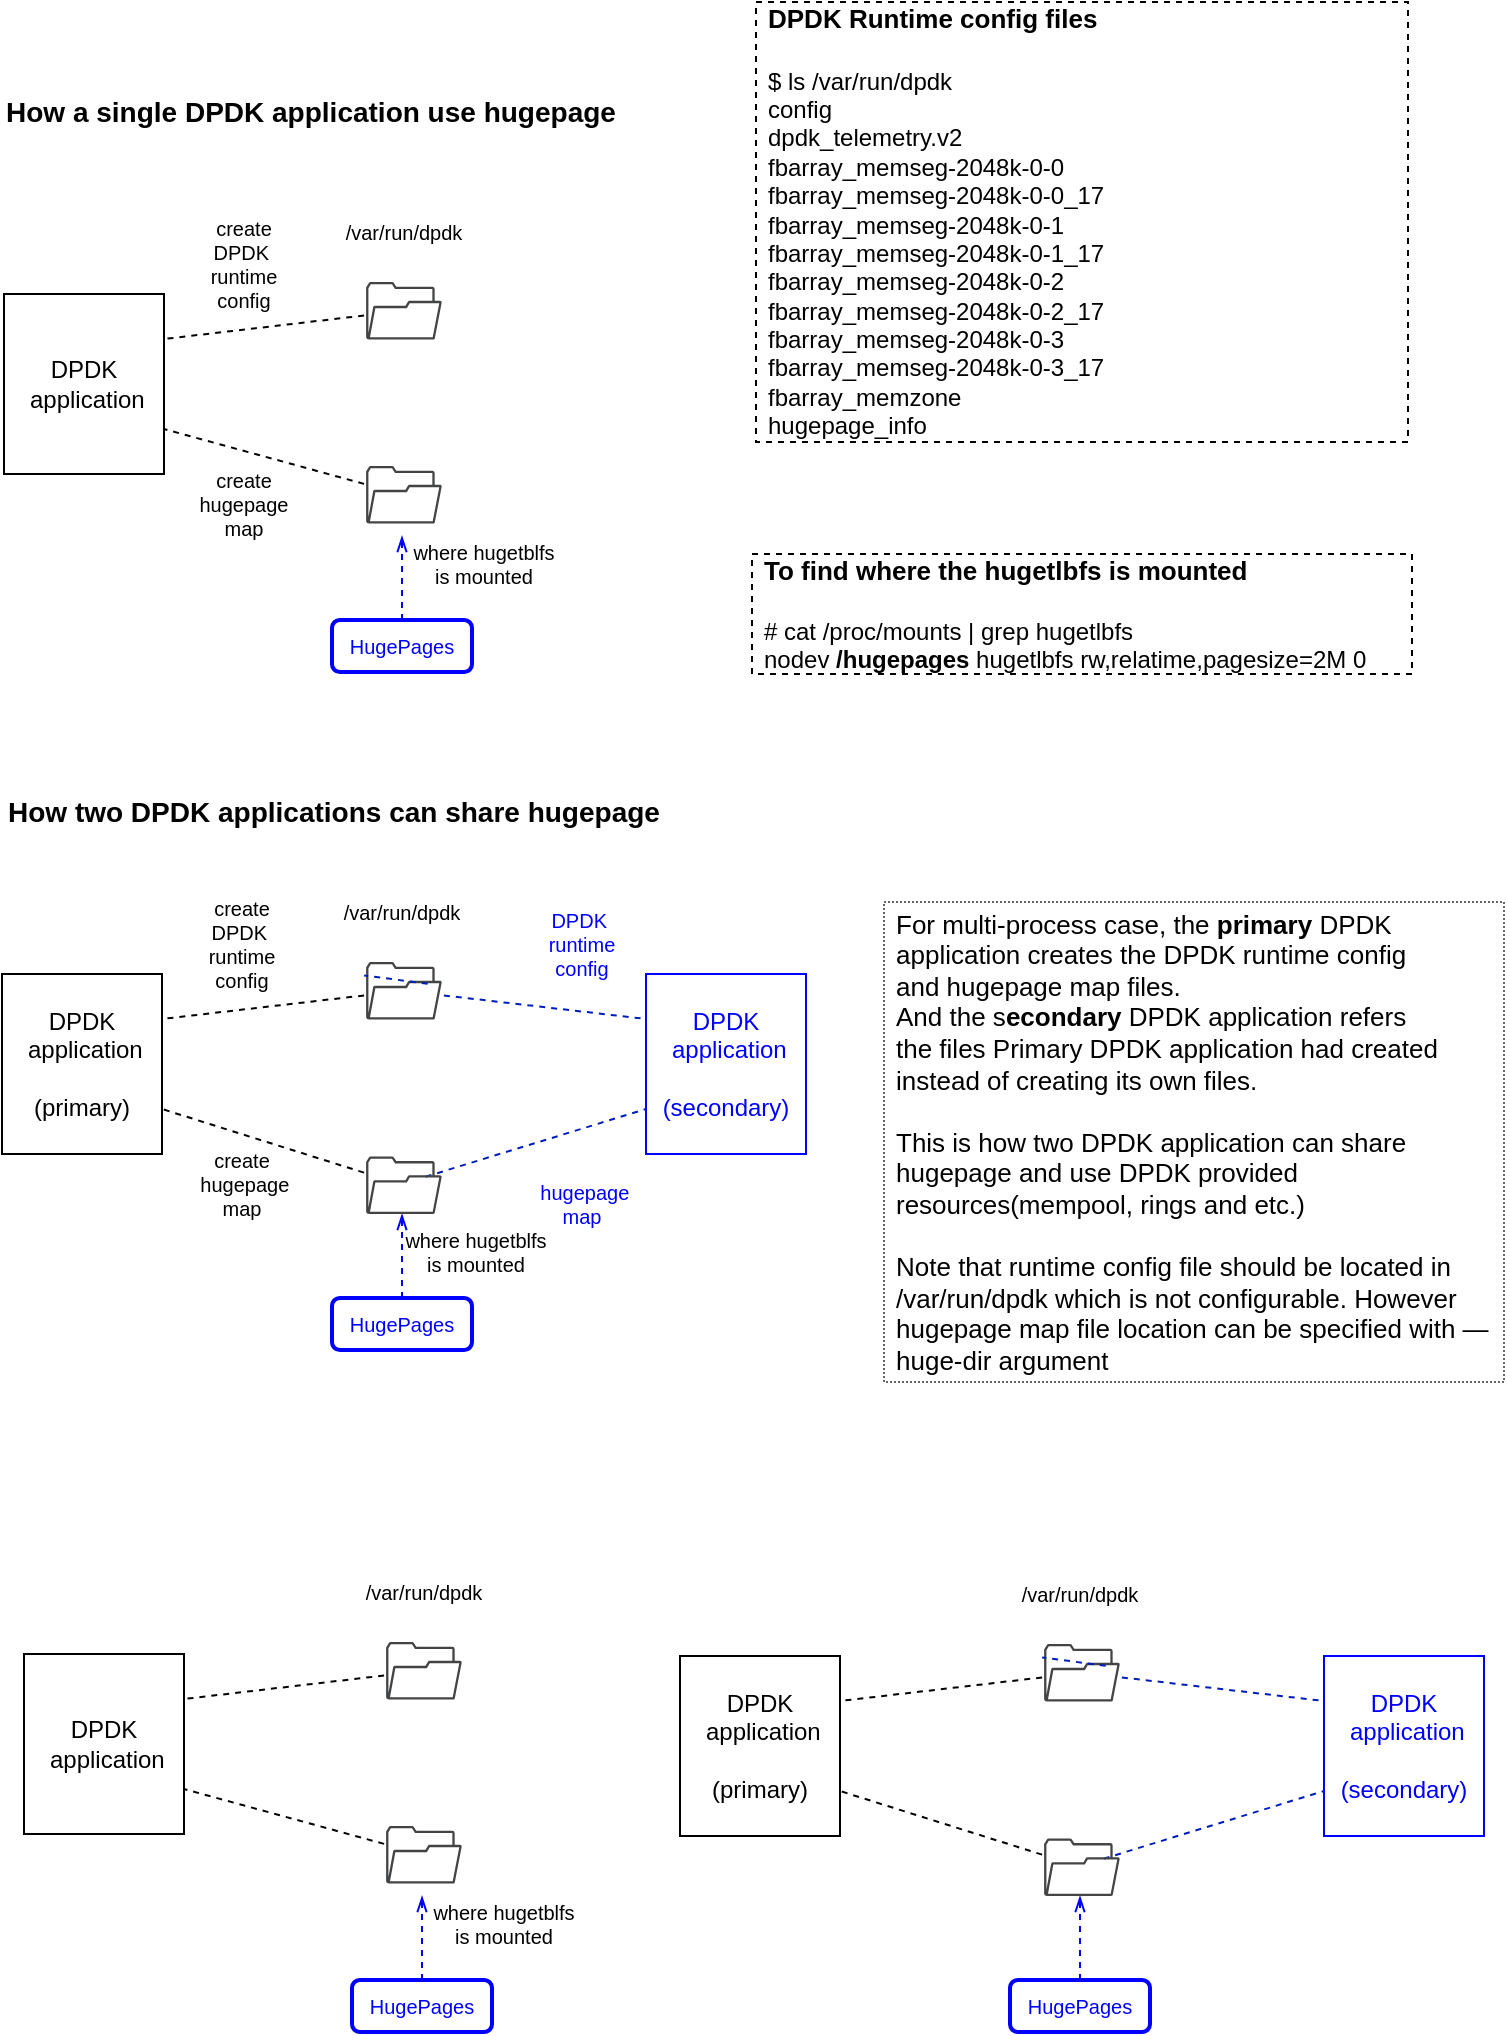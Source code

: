 <mxfile version="17.0.0" type="github" pages="5">
  <diagram name="Basics of DPDK and hugepage" id="igdwjOhsIR4kDXtv1hfw">
    <mxGraphModel dx="868" dy="719" grid="1" gridSize="10" guides="1" tooltips="1" connect="1" arrows="1" fold="1" page="1" pageScale="1" pageWidth="827" pageHeight="1169" math="0" shadow="0">
      <root>
        <mxCell id="e_TSlZbl3so6d9orSKRr-0" />
        <mxCell id="e_TSlZbl3so6d9orSKRr-1" parent="e_TSlZbl3so6d9orSKRr-0" />
        <mxCell id="e_TSlZbl3so6d9orSKRr-11" value="&lt;div style=&quot;font-size: 13px&quot;&gt;&lt;b&gt;&lt;font style=&quot;font-size: 13px&quot;&gt;To find where the hugetlbfs is mounted&lt;/font&gt;&lt;/b&gt;&lt;/div&gt;&lt;div style=&quot;font-size: 13px&quot;&gt;&lt;br&gt;&lt;/div&gt;&lt;div&gt;# cat /proc/mounts | grep hugetlbfs&lt;/div&gt;&lt;div&gt;nodev &lt;b&gt;/hugepages&lt;/b&gt; hugetlbfs rw,relatime,pagesize=2M 0&amp;nbsp;&lt;/div&gt;" style="text;html=1;strokeColor=default;fillColor=none;align=left;verticalAlign=middle;whiteSpace=wrap;rounded=0;fontFamily=Helvetica;dashed=1;spacing=6;" parent="e_TSlZbl3so6d9orSKRr-1" vertex="1">
          <mxGeometry x="414" y="336" width="330" height="60" as="geometry" />
        </mxCell>
        <mxCell id="e_TSlZbl3so6d9orSKRr-12" value="&lt;div style=&quot;font-size: 13px&quot;&gt;&lt;b&gt;&lt;font style=&quot;font-size: 13px&quot;&gt;DPDK Runtime config files&lt;/font&gt;&lt;/b&gt;&lt;/div&gt;&lt;div style=&quot;font-size: 13px&quot;&gt;&lt;br&gt;&lt;/div&gt;&lt;div&gt;$ ls /var/run/dpdk&lt;/div&gt;&lt;div&gt;config&lt;/div&gt;&lt;div&gt;dpdk_telemetry.v2&lt;/div&gt;&lt;div&gt;fbarray_memseg-2048k-0-0&lt;/div&gt;&lt;div&gt;fbarray_memseg-2048k-0-0_17&lt;/div&gt;&lt;div&gt;fbarray_memseg-2048k-0-1&lt;/div&gt;&lt;div&gt;fbarray_memseg-2048k-0-1_17&lt;/div&gt;&lt;div&gt;fbarray_memseg-2048k-0-2&lt;/div&gt;&lt;div&gt;fbarray_memseg-2048k-0-2_17&lt;/div&gt;&lt;div&gt;fbarray_memseg-2048k-0-3&lt;/div&gt;&lt;div&gt;fbarray_memseg-2048k-0-3_17&lt;/div&gt;&lt;div&gt;fbarray_memzone&lt;/div&gt;&lt;div&gt;hugepage_info&lt;/div&gt;" style="text;html=1;strokeColor=default;fillColor=none;align=left;verticalAlign=middle;whiteSpace=wrap;rounded=0;fontFamily=Helvetica;dashed=1;spacing=6;" parent="e_TSlZbl3so6d9orSKRr-1" vertex="1">
          <mxGeometry x="416" y="60" width="326" height="220" as="geometry" />
        </mxCell>
        <mxCell id="2U3BLLHt9UwH4Cm2d1Co-22" value="How two DPDK applications can share hugepage" style="text;html=1;strokeColor=none;fillColor=none;align=left;verticalAlign=middle;whiteSpace=wrap;rounded=0;fontSize=14;fontStyle=1" parent="e_TSlZbl3so6d9orSKRr-1" vertex="1">
          <mxGeometry x="40" y="450" width="360" height="30" as="geometry" />
        </mxCell>
        <mxCell id="2U3BLLHt9UwH4Cm2d1Co-23" value="How a single DPDK application use hugepage" style="text;html=1;strokeColor=none;fillColor=none;align=left;verticalAlign=middle;whiteSpace=wrap;rounded=0;fontSize=14;fontStyle=1" parent="e_TSlZbl3so6d9orSKRr-1" vertex="1">
          <mxGeometry x="39" y="100" width="360" height="30" as="geometry" />
        </mxCell>
        <mxCell id="bbWXPl15n6LYB2hcnoBn-0" value="&lt;div&gt;&lt;font size=&quot;2&quot;&gt;For multi-process case, the&amp;nbsp;&lt;b&gt;primary&lt;/b&gt; DPDK application creates the DPDK runtime config and&amp;nbsp;hugepage map files.&amp;nbsp;&lt;/font&gt;&lt;/div&gt;&lt;div&gt;&lt;font size=&quot;2&quot;&gt;And the s&lt;b&gt;econdary&lt;/b&gt;&amp;nbsp;DPDK&amp;nbsp;application refers the&amp;nbsp;files Primary DPDK&amp;nbsp;application had created instead of creating its own files.&lt;/font&gt;&lt;/div&gt;&lt;div&gt;&lt;font size=&quot;2&quot;&gt;&lt;br&gt;&lt;/font&gt;&lt;/div&gt;&lt;div&gt;&lt;font size=&quot;2&quot;&gt;This is how two DPDK&amp;nbsp;application can share hugepage and use DPDK provided resources(mempool, rings and etc.)&lt;/font&gt;&lt;/div&gt;&lt;div&gt;&lt;font size=&quot;2&quot;&gt;&lt;br&gt;&lt;/font&gt;&lt;/div&gt;&lt;div&gt;&lt;font size=&quot;2&quot;&gt;Note that runtime config file should be located in /var/run/dpdk which is not configurable. However hugepage map file location can be specified with —huge-dir argument&lt;/font&gt;&lt;/div&gt;" style="text;html=1;strokeColor=#666666;fillColor=none;align=left;verticalAlign=middle;whiteSpace=wrap;rounded=0;fontFamily=Helvetica;dashed=1;spacing=6;dashPattern=1 1;" parent="e_TSlZbl3so6d9orSKRr-1" vertex="1">
          <mxGeometry x="480" y="510" width="310" height="240" as="geometry" />
        </mxCell>
        <mxCell id="ggr4AUpIQ5yqBFcPPpXG-5" value="" style="group" parent="e_TSlZbl3so6d9orSKRr-1" vertex="1" connectable="0">
          <mxGeometry x="40" y="160" width="280" height="235" as="geometry" />
        </mxCell>
        <mxCell id="ewloSJYOo6akxNMrMcPu-0" value="" style="edgeStyle=orthogonalEdgeStyle;rounded=0;orthogonalLoop=1;jettySize=auto;html=1;dashed=1;fontSize=10;fontColor=#0000FF;strokeWidth=1;endArrow=openThin;endFill=0;strokeColor=#0000FF;" parent="ggr4AUpIQ5yqBFcPPpXG-5" source="ewloSJYOo6akxNMrMcPu-1" edge="1">
          <mxGeometry relative="1" as="geometry">
            <mxPoint x="199" y="167.0" as="targetPoint" />
          </mxGeometry>
        </mxCell>
        <mxCell id="ewloSJYOo6akxNMrMcPu-1" value="HugePages" style="rounded=1;whiteSpace=wrap;html=1;fontSize=10;fontColor=#0000FF;strokeColor=#0000FF;strokeWidth=2;fillColor=none;" parent="ggr4AUpIQ5yqBFcPPpXG-5" vertex="1">
          <mxGeometry x="164" y="209" width="70" height="26" as="geometry" />
        </mxCell>
        <mxCell id="e_TSlZbl3so6d9orSKRr-2" value="DPDK &amp;nbsp;application" style="rounded=0;whiteSpace=wrap;html=1;" parent="ggr4AUpIQ5yqBFcPPpXG-5" vertex="1">
          <mxGeometry y="46" width="80" height="90" as="geometry" />
        </mxCell>
        <mxCell id="e_TSlZbl3so6d9orSKRr-5" value="where hugetblfs is mounted" style="text;html=1;strokeColor=none;fillColor=none;align=center;verticalAlign=middle;whiteSpace=wrap;rounded=0;fontSize=10;" parent="ggr4AUpIQ5yqBFcPPpXG-5" vertex="1">
          <mxGeometry x="200" y="166" width="80" height="30" as="geometry" />
        </mxCell>
        <mxCell id="e_TSlZbl3so6d9orSKRr-6" value="create DPDK&amp;nbsp;&lt;br style=&quot;font-size: 10px;&quot;&gt;runtime&lt;br style=&quot;font-size: 10px;&quot;&gt;config" style="text;html=1;strokeColor=none;fillColor=none;align=center;verticalAlign=middle;whiteSpace=wrap;rounded=0;fontSize=10;" parent="ggr4AUpIQ5yqBFcPPpXG-5" vertex="1">
          <mxGeometry x="90" y="16" width="60" height="30" as="geometry" />
        </mxCell>
        <mxCell id="e_TSlZbl3so6d9orSKRr-7" value="" style="endArrow=none;html=1;rounded=0;endFill=0;startArrow=none;startFill=0;entryX=1;entryY=0.75;entryDx=0;entryDy=0;dashed=1;" parent="ggr4AUpIQ5yqBFcPPpXG-5" source="ggr4AUpIQ5yqBFcPPpXG-3" target="e_TSlZbl3so6d9orSKRr-2" edge="1">
          <mxGeometry width="50" height="50" relative="1" as="geometry">
            <mxPoint x="187.16" y="141.866" as="sourcePoint" />
            <mxPoint x="100" y="86" as="targetPoint" />
          </mxGeometry>
        </mxCell>
        <mxCell id="e_TSlZbl3so6d9orSKRr-8" value="" style="endArrow=none;html=1;rounded=0;entryX=1;entryY=0.25;entryDx=0;entryDy=0;startArrow=none;startFill=0;dashed=1;endFill=0;" parent="ggr4AUpIQ5yqBFcPPpXG-5" source="ggr4AUpIQ5yqBFcPPpXG-4" target="e_TSlZbl3so6d9orSKRr-2" edge="1">
          <mxGeometry width="50" height="50" relative="1" as="geometry">
            <mxPoint x="188.16" y="50.924" as="sourcePoint" />
            <mxPoint x="230" y="26" as="targetPoint" />
          </mxGeometry>
        </mxCell>
        <mxCell id="e_TSlZbl3so6d9orSKRr-9" value="/var/run/dpdk" style="text;html=1;strokeColor=none;fillColor=none;align=center;verticalAlign=middle;whiteSpace=wrap;rounded=0;fontSize=10;" parent="ggr4AUpIQ5yqBFcPPpXG-5" vertex="1">
          <mxGeometry x="170" width="60" height="30" as="geometry" />
        </mxCell>
        <mxCell id="e_TSlZbl3so6d9orSKRr-10" value="create hugepage&lt;br style=&quot;font-size: 10px;&quot;&gt;map" style="text;html=1;strokeColor=none;fillColor=none;align=center;verticalAlign=middle;whiteSpace=wrap;rounded=0;fontSize=10;" parent="ggr4AUpIQ5yqBFcPPpXG-5" vertex="1">
          <mxGeometry x="90" y="136" width="60" height="30" as="geometry" />
        </mxCell>
        <mxCell id="ggr4AUpIQ5yqBFcPPpXG-3" value="" style="sketch=0;pointerEvents=1;shadow=0;dashed=0;html=1;strokeColor=none;fillColor=#434445;aspect=fixed;labelPosition=center;verticalLabelPosition=bottom;verticalAlign=top;align=center;outlineConnect=0;shape=mxgraph.vvd.folder;rounded=1;glass=0;fontFamily=Courier New;fontSize=12;fontColor=#000000;strokeWidth=4;perimeterSpacing=1;" parent="ggr4AUpIQ5yqBFcPPpXG-5" vertex="1">
          <mxGeometry x="181.055" y="132.0" width="37.89" height="28.8" as="geometry" />
        </mxCell>
        <mxCell id="ggr4AUpIQ5yqBFcPPpXG-4" value="" style="sketch=0;pointerEvents=1;shadow=0;dashed=0;html=1;strokeColor=none;fillColor=#434445;aspect=fixed;labelPosition=center;verticalLabelPosition=bottom;verticalAlign=top;align=center;outlineConnect=0;shape=mxgraph.vvd.folder;rounded=1;glass=0;fontFamily=Courier New;fontSize=12;fontColor=#000000;strokeWidth=4;perimeterSpacing=1;" parent="ggr4AUpIQ5yqBFcPPpXG-5" vertex="1">
          <mxGeometry x="181.055" y="40.0" width="37.89" height="28.8" as="geometry" />
        </mxCell>
        <mxCell id="ggr4AUpIQ5yqBFcPPpXG-6" value="" style="group" parent="e_TSlZbl3so6d9orSKRr-1" vertex="1" connectable="0">
          <mxGeometry x="50" y="840" width="280" height="235" as="geometry" />
        </mxCell>
        <mxCell id="ggr4AUpIQ5yqBFcPPpXG-7" value="" style="edgeStyle=orthogonalEdgeStyle;rounded=0;orthogonalLoop=1;jettySize=auto;html=1;dashed=1;fontSize=10;fontColor=#0000FF;strokeWidth=1;endArrow=openThin;endFill=0;strokeColor=#0000FF;" parent="ggr4AUpIQ5yqBFcPPpXG-6" source="ggr4AUpIQ5yqBFcPPpXG-8" edge="1">
          <mxGeometry relative="1" as="geometry">
            <mxPoint x="199" y="167.0" as="targetPoint" />
          </mxGeometry>
        </mxCell>
        <mxCell id="ggr4AUpIQ5yqBFcPPpXG-8" value="HugePages" style="rounded=1;whiteSpace=wrap;html=1;fontSize=10;fontColor=#0000FF;strokeColor=#0000FF;strokeWidth=2;fillColor=none;" parent="ggr4AUpIQ5yqBFcPPpXG-6" vertex="1">
          <mxGeometry x="164" y="209" width="70" height="26" as="geometry" />
        </mxCell>
        <mxCell id="ggr4AUpIQ5yqBFcPPpXG-9" value="DPDK &amp;nbsp;application" style="rounded=0;whiteSpace=wrap;html=1;" parent="ggr4AUpIQ5yqBFcPPpXG-6" vertex="1">
          <mxGeometry y="46" width="80" height="90" as="geometry" />
        </mxCell>
        <mxCell id="ggr4AUpIQ5yqBFcPPpXG-10" value="where hugetblfs is mounted" style="text;html=1;strokeColor=none;fillColor=none;align=center;verticalAlign=middle;whiteSpace=wrap;rounded=0;fontSize=10;" parent="ggr4AUpIQ5yqBFcPPpXG-6" vertex="1">
          <mxGeometry x="200" y="166" width="80" height="30" as="geometry" />
        </mxCell>
        <mxCell id="ggr4AUpIQ5yqBFcPPpXG-12" value="" style="endArrow=none;html=1;rounded=0;endFill=0;startArrow=none;startFill=0;entryX=1;entryY=0.75;entryDx=0;entryDy=0;dashed=1;" parent="ggr4AUpIQ5yqBFcPPpXG-6" source="ggr4AUpIQ5yqBFcPPpXG-16" target="ggr4AUpIQ5yqBFcPPpXG-9" edge="1">
          <mxGeometry width="50" height="50" relative="1" as="geometry">
            <mxPoint x="187.16" y="141.866" as="sourcePoint" />
            <mxPoint x="100" y="86" as="targetPoint" />
          </mxGeometry>
        </mxCell>
        <mxCell id="ggr4AUpIQ5yqBFcPPpXG-13" value="" style="endArrow=none;html=1;rounded=0;entryX=1;entryY=0.25;entryDx=0;entryDy=0;startArrow=none;startFill=0;dashed=1;endFill=0;" parent="ggr4AUpIQ5yqBFcPPpXG-6" source="ggr4AUpIQ5yqBFcPPpXG-17" target="ggr4AUpIQ5yqBFcPPpXG-9" edge="1">
          <mxGeometry width="50" height="50" relative="1" as="geometry">
            <mxPoint x="188.16" y="50.924" as="sourcePoint" />
            <mxPoint x="230" y="26" as="targetPoint" />
          </mxGeometry>
        </mxCell>
        <mxCell id="ggr4AUpIQ5yqBFcPPpXG-14" value="/var/run/dpdk" style="text;html=1;strokeColor=none;fillColor=none;align=center;verticalAlign=middle;whiteSpace=wrap;rounded=0;fontSize=10;" parent="ggr4AUpIQ5yqBFcPPpXG-6" vertex="1">
          <mxGeometry x="170" width="60" height="30" as="geometry" />
        </mxCell>
        <mxCell id="ggr4AUpIQ5yqBFcPPpXG-16" value="" style="sketch=0;pointerEvents=1;shadow=0;dashed=0;html=1;strokeColor=none;fillColor=#434445;aspect=fixed;labelPosition=center;verticalLabelPosition=bottom;verticalAlign=top;align=center;outlineConnect=0;shape=mxgraph.vvd.folder;rounded=1;glass=0;fontFamily=Courier New;fontSize=12;fontColor=#000000;strokeWidth=4;perimeterSpacing=1;" parent="ggr4AUpIQ5yqBFcPPpXG-6" vertex="1">
          <mxGeometry x="181.055" y="132.0" width="37.89" height="28.8" as="geometry" />
        </mxCell>
        <mxCell id="ggr4AUpIQ5yqBFcPPpXG-17" value="" style="sketch=0;pointerEvents=1;shadow=0;dashed=0;html=1;strokeColor=none;fillColor=#434445;aspect=fixed;labelPosition=center;verticalLabelPosition=bottom;verticalAlign=top;align=center;outlineConnect=0;shape=mxgraph.vvd.folder;rounded=1;glass=0;fontFamily=Courier New;fontSize=12;fontColor=#000000;strokeWidth=4;perimeterSpacing=1;" parent="ggr4AUpIQ5yqBFcPPpXG-6" vertex="1">
          <mxGeometry x="181.055" y="40.0" width="37.89" height="28.8" as="geometry" />
        </mxCell>
        <mxCell id="ggr4AUpIQ5yqBFcPPpXG-18" value="" style="group" parent="e_TSlZbl3so6d9orSKRr-1" vertex="1" connectable="0">
          <mxGeometry x="39" y="500" width="402" height="234" as="geometry" />
        </mxCell>
        <mxCell id="2U3BLLHt9UwH4Cm2d1Co-4" value="DPDK &amp;nbsp;application&lt;br&gt;&lt;br&gt;(primary)" style="rounded=0;whiteSpace=wrap;html=1;" parent="ggr4AUpIQ5yqBFcPPpXG-18" vertex="1">
          <mxGeometry y="46" width="80" height="90" as="geometry" />
        </mxCell>
        <mxCell id="2U3BLLHt9UwH4Cm2d1Co-7" value="where hugetblfs is mounted" style="text;html=1;strokeColor=none;fillColor=none;align=center;verticalAlign=middle;whiteSpace=wrap;rounded=0;fontSize=10;" parent="ggr4AUpIQ5yqBFcPPpXG-18" vertex="1">
          <mxGeometry x="197" y="170" width="80" height="30" as="geometry" />
        </mxCell>
        <mxCell id="2U3BLLHt9UwH4Cm2d1Co-8" value="create DPDK&amp;nbsp;&lt;br style=&quot;font-size: 10px;&quot;&gt;runtime&lt;br style=&quot;font-size: 10px;&quot;&gt;config" style="text;html=1;strokeColor=none;fillColor=none;align=center;verticalAlign=middle;whiteSpace=wrap;rounded=0;fontSize=10;" parent="ggr4AUpIQ5yqBFcPPpXG-18" vertex="1">
          <mxGeometry x="90" y="16" width="60" height="30" as="geometry" />
        </mxCell>
        <mxCell id="2U3BLLHt9UwH4Cm2d1Co-9" value="" style="endArrow=none;html=1;rounded=0;endFill=0;startArrow=none;startFill=0;entryX=1;entryY=0.75;entryDx=0;entryDy=0;dashed=1;" parent="ggr4AUpIQ5yqBFcPPpXG-18" source="ggr4AUpIQ5yqBFcPPpXG-0" target="2U3BLLHt9UwH4Cm2d1Co-4" edge="1">
          <mxGeometry width="50" height="50" relative="1" as="geometry">
            <mxPoint x="188" y="140" as="sourcePoint" />
            <mxPoint x="100" y="86" as="targetPoint" />
          </mxGeometry>
        </mxCell>
        <mxCell id="2U3BLLHt9UwH4Cm2d1Co-10" value="" style="endArrow=none;html=1;rounded=0;entryX=1;entryY=0.25;entryDx=0;entryDy=0;startArrow=none;startFill=0;dashed=1;endFill=0;" parent="ggr4AUpIQ5yqBFcPPpXG-18" source="ggr4AUpIQ5yqBFcPPpXG-1" target="2U3BLLHt9UwH4Cm2d1Co-4" edge="1">
          <mxGeometry width="50" height="50" relative="1" as="geometry">
            <mxPoint x="189.16" y="50.908" as="sourcePoint" />
            <mxPoint x="230" y="26" as="targetPoint" />
          </mxGeometry>
        </mxCell>
        <mxCell id="2U3BLLHt9UwH4Cm2d1Co-11" value="/var/run/dpdk" style="text;html=1;strokeColor=none;fillColor=none;align=center;verticalAlign=middle;whiteSpace=wrap;rounded=0;fontSize=10;" parent="ggr4AUpIQ5yqBFcPPpXG-18" vertex="1">
          <mxGeometry x="170" width="60" height="30" as="geometry" />
        </mxCell>
        <mxCell id="2U3BLLHt9UwH4Cm2d1Co-12" value="create &amp;nbsp;hugepage&lt;br style=&quot;font-size: 10px;&quot;&gt;map" style="text;html=1;strokeColor=none;fillColor=none;align=center;verticalAlign=middle;whiteSpace=wrap;rounded=0;fontSize=10;" parent="ggr4AUpIQ5yqBFcPPpXG-18" vertex="1">
          <mxGeometry x="90" y="136" width="60" height="30" as="geometry" />
        </mxCell>
        <mxCell id="2U3BLLHt9UwH4Cm2d1Co-13" value="DPDK &amp;nbsp;application&lt;br&gt;&lt;br&gt;(secondary)" style="rounded=0;whiteSpace=wrap;html=1;strokeColor=#0000FF;fontColor=#0000FF;" parent="ggr4AUpIQ5yqBFcPPpXG-18" vertex="1">
          <mxGeometry x="322" y="46" width="80" height="90" as="geometry" />
        </mxCell>
        <mxCell id="2U3BLLHt9UwH4Cm2d1Co-14" value="" style="endArrow=none;html=1;rounded=0;entryX=0;entryY=0.25;entryDx=0;entryDy=0;startArrow=none;startFill=0;fillColor=#0050ef;strokeColor=#001DBC;dashed=1;endFill=0;" parent="ggr4AUpIQ5yqBFcPPpXG-18" source="ggr4AUpIQ5yqBFcPPpXG-1" target="2U3BLLHt9UwH4Cm2d1Co-13" edge="1">
          <mxGeometry width="50" height="50" relative="1" as="geometry">
            <mxPoint x="212.84" y="50.908" as="sourcePoint" />
            <mxPoint x="90" y="78.5" as="targetPoint" />
          </mxGeometry>
        </mxCell>
        <mxCell id="2U3BLLHt9UwH4Cm2d1Co-16" value="" style="endArrow=none;html=1;rounded=0;endFill=0;startArrow=none;startFill=0;entryX=0;entryY=0.75;entryDx=0;entryDy=0;fillColor=#0050ef;strokeColor=#001DBC;dashed=1;" parent="ggr4AUpIQ5yqBFcPPpXG-18" target="2U3BLLHt9UwH4Cm2d1Co-13" edge="1">
          <mxGeometry width="50" height="50" relative="1" as="geometry">
            <mxPoint x="211.84" y="147.361" as="sourcePoint" />
            <mxPoint x="90" y="123.5" as="targetPoint" />
          </mxGeometry>
        </mxCell>
        <mxCell id="2U3BLLHt9UwH4Cm2d1Co-18" value="&amp;nbsp;hugepage&lt;br style=&quot;font-size: 10px;&quot;&gt;map" style="text;html=1;strokeColor=none;fillColor=none;align=center;verticalAlign=middle;whiteSpace=wrap;rounded=0;fontColor=#0000FF;fontSize=10;" parent="ggr4AUpIQ5yqBFcPPpXG-18" vertex="1">
          <mxGeometry x="260" y="146" width="60" height="30" as="geometry" />
        </mxCell>
        <mxCell id="2U3BLLHt9UwH4Cm2d1Co-19" value="DPDK&amp;nbsp;&lt;br style=&quot;font-size: 10px;&quot;&gt;runtime&lt;br style=&quot;font-size: 10px;&quot;&gt;config" style="text;html=1;strokeColor=none;fillColor=none;align=center;verticalAlign=middle;whiteSpace=wrap;rounded=0;fontColor=#0000FF;fontSize=10;" parent="ggr4AUpIQ5yqBFcPPpXG-18" vertex="1">
          <mxGeometry x="260" y="16" width="60" height="30" as="geometry" />
        </mxCell>
        <mxCell id="ewloSJYOo6akxNMrMcPu-4" value="" style="edgeStyle=orthogonalEdgeStyle;rounded=0;orthogonalLoop=1;jettySize=auto;html=1;dashed=1;fontSize=10;fontColor=#0000FF;strokeWidth=1;endArrow=openThin;endFill=0;strokeColor=#0000FF;" parent="ggr4AUpIQ5yqBFcPPpXG-18" source="ewloSJYOo6akxNMrMcPu-5" edge="1">
          <mxGeometry relative="1" as="geometry">
            <mxPoint x="200" y="166" as="targetPoint" />
          </mxGeometry>
        </mxCell>
        <mxCell id="ewloSJYOo6akxNMrMcPu-5" value="HugePages" style="rounded=1;whiteSpace=wrap;html=1;fontSize=10;fontColor=#0000FF;strokeColor=#0000FF;strokeWidth=2;fillColor=none;" parent="ggr4AUpIQ5yqBFcPPpXG-18" vertex="1">
          <mxGeometry x="165" y="208" width="70" height="26" as="geometry" />
        </mxCell>
        <mxCell id="ggr4AUpIQ5yqBFcPPpXG-0" value="" style="sketch=0;pointerEvents=1;shadow=0;dashed=0;html=1;strokeColor=none;fillColor=#434445;aspect=fixed;labelPosition=center;verticalLabelPosition=bottom;verticalAlign=top;align=center;outlineConnect=0;shape=mxgraph.vvd.folder;rounded=1;glass=0;fontFamily=Courier New;fontSize=12;fontColor=#000000;strokeWidth=4;perimeterSpacing=1;" parent="ggr4AUpIQ5yqBFcPPpXG-18" vertex="1">
          <mxGeometry x="182.055" y="137.2" width="37.89" height="28.8" as="geometry" />
        </mxCell>
        <mxCell id="ggr4AUpIQ5yqBFcPPpXG-1" value="" style="sketch=0;pointerEvents=1;shadow=0;dashed=0;html=1;strokeColor=none;fillColor=#434445;aspect=fixed;labelPosition=center;verticalLabelPosition=bottom;verticalAlign=top;align=center;outlineConnect=0;shape=mxgraph.vvd.folder;rounded=1;glass=0;fontFamily=Courier New;fontSize=12;fontColor=#000000;strokeWidth=4;perimeterSpacing=1;" parent="ggr4AUpIQ5yqBFcPPpXG-18" vertex="1">
          <mxGeometry x="182.055" y="40" width="37.89" height="28.8" as="geometry" />
        </mxCell>
        <mxCell id="ggr4AUpIQ5yqBFcPPpXG-2" value="" style="endArrow=none;html=1;rounded=0;entryX=0;entryY=0.25;entryDx=0;entryDy=0;startArrow=none;startFill=0;fillColor=#0050ef;strokeColor=#001DBC;dashed=1;endFill=0;" parent="ggr4AUpIQ5yqBFcPPpXG-18" target="ggr4AUpIQ5yqBFcPPpXG-1" edge="1">
          <mxGeometry width="50" height="50" relative="1" as="geometry">
            <mxPoint x="212.84" y="50.908" as="sourcePoint" />
            <mxPoint x="322" y="68.5" as="targetPoint" />
          </mxGeometry>
        </mxCell>
        <mxCell id="ggr4AUpIQ5yqBFcPPpXG-19" value="" style="group" parent="e_TSlZbl3so6d9orSKRr-1" vertex="1" connectable="0">
          <mxGeometry x="378" y="841" width="402" height="234" as="geometry" />
        </mxCell>
        <mxCell id="ggr4AUpIQ5yqBFcPPpXG-20" value="DPDK &amp;nbsp;application&lt;br&gt;&lt;br&gt;(primary)" style="rounded=0;whiteSpace=wrap;html=1;" parent="ggr4AUpIQ5yqBFcPPpXG-19" vertex="1">
          <mxGeometry y="46" width="80" height="90" as="geometry" />
        </mxCell>
        <mxCell id="ggr4AUpIQ5yqBFcPPpXG-23" value="" style="endArrow=none;html=1;rounded=0;endFill=0;startArrow=none;startFill=0;entryX=1;entryY=0.75;entryDx=0;entryDy=0;dashed=1;" parent="ggr4AUpIQ5yqBFcPPpXG-19" source="ggr4AUpIQ5yqBFcPPpXG-34" target="ggr4AUpIQ5yqBFcPPpXG-20" edge="1">
          <mxGeometry width="50" height="50" relative="1" as="geometry">
            <mxPoint x="188" y="140" as="sourcePoint" />
            <mxPoint x="100" y="86" as="targetPoint" />
          </mxGeometry>
        </mxCell>
        <mxCell id="ggr4AUpIQ5yqBFcPPpXG-24" value="" style="endArrow=none;html=1;rounded=0;entryX=1;entryY=0.25;entryDx=0;entryDy=0;startArrow=none;startFill=0;dashed=1;endFill=0;" parent="ggr4AUpIQ5yqBFcPPpXG-19" source="ggr4AUpIQ5yqBFcPPpXG-35" target="ggr4AUpIQ5yqBFcPPpXG-20" edge="1">
          <mxGeometry width="50" height="50" relative="1" as="geometry">
            <mxPoint x="189.16" y="50.908" as="sourcePoint" />
            <mxPoint x="230" y="26" as="targetPoint" />
          </mxGeometry>
        </mxCell>
        <mxCell id="ggr4AUpIQ5yqBFcPPpXG-25" value="/var/run/dpdk" style="text;html=1;strokeColor=none;fillColor=none;align=center;verticalAlign=middle;whiteSpace=wrap;rounded=0;fontSize=10;" parent="ggr4AUpIQ5yqBFcPPpXG-19" vertex="1">
          <mxGeometry x="170" width="60" height="30" as="geometry" />
        </mxCell>
        <mxCell id="ggr4AUpIQ5yqBFcPPpXG-27" value="DPDK &amp;nbsp;application&lt;br&gt;&lt;br&gt;(secondary)" style="rounded=0;whiteSpace=wrap;html=1;strokeColor=#0000FF;fontColor=#0000FF;" parent="ggr4AUpIQ5yqBFcPPpXG-19" vertex="1">
          <mxGeometry x="322" y="46" width="80" height="90" as="geometry" />
        </mxCell>
        <mxCell id="ggr4AUpIQ5yqBFcPPpXG-28" value="" style="endArrow=none;html=1;rounded=0;entryX=0;entryY=0.25;entryDx=0;entryDy=0;startArrow=none;startFill=0;fillColor=#0050ef;strokeColor=#001DBC;dashed=1;endFill=0;" parent="ggr4AUpIQ5yqBFcPPpXG-19" source="ggr4AUpIQ5yqBFcPPpXG-35" target="ggr4AUpIQ5yqBFcPPpXG-27" edge="1">
          <mxGeometry width="50" height="50" relative="1" as="geometry">
            <mxPoint x="212.84" y="50.908" as="sourcePoint" />
            <mxPoint x="90" y="78.5" as="targetPoint" />
          </mxGeometry>
        </mxCell>
        <mxCell id="ggr4AUpIQ5yqBFcPPpXG-29" value="" style="endArrow=none;html=1;rounded=0;endFill=0;startArrow=none;startFill=0;entryX=0;entryY=0.75;entryDx=0;entryDy=0;fillColor=#0050ef;strokeColor=#001DBC;dashed=1;" parent="ggr4AUpIQ5yqBFcPPpXG-19" target="ggr4AUpIQ5yqBFcPPpXG-27" edge="1">
          <mxGeometry width="50" height="50" relative="1" as="geometry">
            <mxPoint x="211.84" y="147.361" as="sourcePoint" />
            <mxPoint x="90" y="123.5" as="targetPoint" />
          </mxGeometry>
        </mxCell>
        <mxCell id="ggr4AUpIQ5yqBFcPPpXG-32" value="" style="edgeStyle=orthogonalEdgeStyle;rounded=0;orthogonalLoop=1;jettySize=auto;html=1;dashed=1;fontSize=10;fontColor=#0000FF;strokeWidth=1;endArrow=openThin;endFill=0;strokeColor=#0000FF;" parent="ggr4AUpIQ5yqBFcPPpXG-19" source="ggr4AUpIQ5yqBFcPPpXG-33" edge="1">
          <mxGeometry relative="1" as="geometry">
            <mxPoint x="200" y="166" as="targetPoint" />
          </mxGeometry>
        </mxCell>
        <mxCell id="ggr4AUpIQ5yqBFcPPpXG-33" value="HugePages" style="rounded=1;whiteSpace=wrap;html=1;fontSize=10;fontColor=#0000FF;strokeColor=#0000FF;strokeWidth=2;fillColor=none;" parent="ggr4AUpIQ5yqBFcPPpXG-19" vertex="1">
          <mxGeometry x="165" y="208" width="70" height="26" as="geometry" />
        </mxCell>
        <mxCell id="ggr4AUpIQ5yqBFcPPpXG-34" value="" style="sketch=0;pointerEvents=1;shadow=0;dashed=0;html=1;strokeColor=none;fillColor=#434445;aspect=fixed;labelPosition=center;verticalLabelPosition=bottom;verticalAlign=top;align=center;outlineConnect=0;shape=mxgraph.vvd.folder;rounded=1;glass=0;fontFamily=Courier New;fontSize=12;fontColor=#000000;strokeWidth=4;perimeterSpacing=1;" parent="ggr4AUpIQ5yqBFcPPpXG-19" vertex="1">
          <mxGeometry x="182.055" y="137.2" width="37.89" height="28.8" as="geometry" />
        </mxCell>
        <mxCell id="ggr4AUpIQ5yqBFcPPpXG-35" value="" style="sketch=0;pointerEvents=1;shadow=0;dashed=0;html=1;strokeColor=none;fillColor=#434445;aspect=fixed;labelPosition=center;verticalLabelPosition=bottom;verticalAlign=top;align=center;outlineConnect=0;shape=mxgraph.vvd.folder;rounded=1;glass=0;fontFamily=Courier New;fontSize=12;fontColor=#000000;strokeWidth=4;perimeterSpacing=1;" parent="ggr4AUpIQ5yqBFcPPpXG-19" vertex="1">
          <mxGeometry x="182.055" y="40" width="37.89" height="28.8" as="geometry" />
        </mxCell>
        <mxCell id="ggr4AUpIQ5yqBFcPPpXG-36" value="" style="endArrow=none;html=1;rounded=0;entryX=0;entryY=0.25;entryDx=0;entryDy=0;startArrow=none;startFill=0;fillColor=#0050ef;strokeColor=#001DBC;dashed=1;endFill=0;" parent="ggr4AUpIQ5yqBFcPPpXG-19" target="ggr4AUpIQ5yqBFcPPpXG-35" edge="1">
          <mxGeometry width="50" height="50" relative="1" as="geometry">
            <mxPoint x="212.84" y="50.908" as="sourcePoint" />
            <mxPoint x="322" y="68.5" as="targetPoint" />
          </mxGeometry>
        </mxCell>
      </root>
    </mxGraphModel>
  </diagram>
  <diagram id="AWZYIU5muHIaPF7OCgV0" name="Create hugetlbfs in pod">
    <mxGraphModel dx="868" dy="719" grid="1" gridSize="10" guides="1" tooltips="1" connect="1" arrows="1" fold="1" page="1" pageScale="1" pageWidth="827" pageHeight="1169" math="0" shadow="0">
      <root>
        <mxCell id="0" />
        <mxCell id="1" parent="0" />
      </root>
    </mxGraphModel>
  </diagram>
  <diagram name="1 container-1 pod" id="uh6hR0cbKmKF20gEIpaL">
    <mxGraphModel dx="868" dy="719" grid="1" gridSize="10" guides="1" tooltips="1" connect="1" arrows="1" fold="1" page="1" pageScale="1" pageWidth="827" pageHeight="1169" math="0" shadow="0">
      <root>
        <mxCell id="wRnvG__GZiXTp2W0-cbK-0" />
        <mxCell id="wRnvG__GZiXTp2W0-cbK-1" parent="wRnvG__GZiXTp2W0-cbK-0" />
        <mxCell id="wRnvG__GZiXTp2W0-cbK-30" value="Case 1. Single Container" style="text;html=1;strokeColor=none;fillColor=none;align=left;verticalAlign=middle;whiteSpace=wrap;rounded=0;fontSize=14;fontStyle=1" parent="wRnvG__GZiXTp2W0-cbK-1" vertex="1">
          <mxGeometry x="39" y="100" width="360" height="30" as="geometry" />
        </mxCell>
        <mxCell id="_6FY0MC8dlvDrNTt2lT_-0" value="&lt;div&gt;&lt;font size=&quot;2&quot;&gt;Declare(request) Hugepage for Pod&lt;/font&gt;&lt;/div&gt;&lt;div style=&quot;font-size: 11px&quot;&gt;&lt;/div&gt;&lt;div style=&quot;font-size: 11px&quot;&gt;&lt;font color=&quot;#0000cc&quot; style=&quot;font-size: 11px&quot; face=&quot;Courier New&quot;&gt;resource:&lt;/font&gt;&lt;/div&gt;&lt;div style=&quot;font-size: 11px&quot;&gt;&lt;font color=&quot;#0000cc&quot; style=&quot;font-size: 11px&quot; face=&quot;Courier New&quot;&gt;&amp;nbsp; limits:&lt;/font&gt;&lt;/div&gt;&lt;div style=&quot;font-size: 11px&quot;&gt;&lt;font color=&quot;#0000cc&quot; style=&quot;font-size: 11px&quot; face=&quot;Courier New&quot;&gt;&amp;nbsp; &amp;nbsp; hugepage-2Mi: 100Mi&lt;/font&gt;&lt;/div&gt;&lt;div&gt;&lt;font size=&quot;2&quot;&gt;&lt;br&gt;&lt;/font&gt;&lt;/div&gt;&lt;div&gt;&lt;font size=&quot;2&quot;&gt;Create hugepage volume with &#39;HugePages&#39; medium&lt;/font&gt;&lt;/div&gt;&lt;div&gt;&lt;span style=&quot;font-size: 10px ; color: rgb(0 , 0 , 204) ; font-family: &amp;#34;courier new&amp;#34;&quot;&gt;volume:&lt;/span&gt;&lt;br&gt;&lt;/div&gt;&lt;div style=&quot;font-size: 10px&quot;&gt;&lt;font face=&quot;Courier New&quot; style=&quot;font-size: 10px&quot; color=&quot;#0000cc&quot;&gt;&lt;font style=&quot;font-size: 10px&quot;&gt;&amp;nbsp;&lt;/font&gt;&lt;font style=&quot;font-size: 10px&quot;&gt; - name: hugepage&lt;/font&gt;&lt;/font&gt;&lt;/div&gt;&lt;div style=&quot;font-size: 10px&quot;&gt;&lt;font face=&quot;Courier New&quot; style=&quot;font-size: 10px&quot;&gt;&lt;font color=&quot;#0000cc&quot;&gt;&amp;nbsp; &amp;nbsp; &lt;/font&gt;&lt;b&gt;&lt;font color=&quot;#ff0000&quot;&gt;emptryDir&lt;/font&gt;&lt;/b&gt;&lt;font color=&quot;#0000cc&quot;&gt;:&lt;/font&gt;&lt;/font&gt;&lt;/div&gt;&lt;div style=&quot;font-size: 10px&quot;&gt;&lt;font face=&quot;Courier New&quot; style=&quot;font-size: 10px&quot; color=&quot;#0000cc&quot;&gt;&amp;nbsp; &amp;nbsp; &amp;nbsp; medium: &lt;b&gt;HugePages&lt;/b&gt;&lt;/font&gt;&lt;/div&gt;&lt;div&gt;&lt;br&gt;&lt;/div&gt;&lt;div&gt;&lt;font size=&quot;2&quot;&gt;Mount to container -&amp;gt; mounted as &#39;hugetblfs&#39; in container&lt;/font&gt;&lt;/div&gt;&lt;div style=&quot;font-size: 10px&quot;&gt;&lt;font color=&quot;#0000cc&quot; style=&quot;font-size: 10px&quot; face=&quot;Courier New&quot;&gt;volumeMounts:&lt;/font&gt;&lt;/div&gt;&lt;div style=&quot;font-size: 10px&quot;&gt;&lt;font color=&quot;#0000cc&quot; style=&quot;font-size: 10px&quot; face=&quot;Courier New&quot;&gt;&amp;nbsp; &amp;nbsp; - mountPath: /hugepages&lt;/font&gt;&lt;/div&gt;&lt;div style=&quot;font-size: 10px&quot;&gt;&lt;font color=&quot;#0000cc&quot; style=&quot;font-size: 10px&quot; face=&quot;Courier New&quot;&gt;&amp;nbsp; &amp;nbsp; &amp;nbsp; name: hugepage&lt;/font&gt;&lt;/div&gt;" style="text;html=1;strokeColor=#666666;fillColor=none;align=left;verticalAlign=middle;whiteSpace=wrap;rounded=0;fontFamily=Helvetica;dashed=1;spacing=6;dashPattern=1 1;" parent="wRnvG__GZiXTp2W0-cbK-1" vertex="1">
          <mxGeometry x="440" y="240" width="340" height="226" as="geometry" />
        </mxCell>
        <mxCell id="lGVLvqCHSk1Na45_g1HA-0" value="&lt;div&gt;&lt;font size=&quot;2&quot;&gt;As primary and secondary DPDK application in the same container use the same file system, it is straight forward to run them - nothing special and identical to the single DPDK application in a container&amp;nbsp;case.&lt;/font&gt;&lt;/div&gt;" style="text;html=1;strokeColor=#666666;fillColor=none;align=left;verticalAlign=middle;whiteSpace=wrap;rounded=0;fontFamily=Helvetica;dashed=1;spacing=6;dashPattern=1 1;" parent="wRnvG__GZiXTp2W0-cbK-1" vertex="1">
          <mxGeometry x="10" y="910" width="561" height="80" as="geometry" />
        </mxCell>
        <mxCell id="MUImqUo_pnCpXaY7vUFi-0" value="Single DPDK application in one container/pod" style="text;html=1;strokeColor=none;fillColor=none;align=left;verticalAlign=middle;whiteSpace=wrap;rounded=0;fontSize=14;fontStyle=1" parent="wRnvG__GZiXTp2W0-cbK-1" vertex="1">
          <mxGeometry x="30" y="130" width="360" height="30" as="geometry" />
        </mxCell>
        <mxCell id="MUImqUo_pnCpXaY7vUFi-1" value="Multi DPDK application in a single container/pod" style="text;html=1;strokeColor=none;fillColor=none;align=left;verticalAlign=middle;whiteSpace=wrap;rounded=0;fontSize=14;fontStyle=1" parent="wRnvG__GZiXTp2W0-cbK-1" vertex="1">
          <mxGeometry x="30" y="530" width="360" height="30" as="geometry" />
        </mxCell>
        <mxCell id="l1B6kq30KTgom_2xlnq3-3" value="" style="group" parent="wRnvG__GZiXTp2W0-cbK-1" vertex="1" connectable="0">
          <mxGeometry x="410" y="170" width="100" height="63.7" as="geometry" />
        </mxCell>
        <mxCell id="Ce0J6uU_xH19y6W-9ovd-4" value="&lt;font style=&quot;font-size: 10px&quot;&gt;volume&lt;/font&gt;" style="text;html=1;strokeColor=none;fillColor=none;align=center;verticalAlign=middle;whiteSpace=wrap;rounded=0;fontSize=10;fontColor=#000000;" parent="l1B6kq30KTgom_2xlnq3-3" vertex="1">
          <mxGeometry y="29.7" width="100" height="34" as="geometry" />
        </mxCell>
        <mxCell id="l1B6kq30KTgom_2xlnq3-2" value="" style="strokeWidth=1;html=1;shape=mxgraph.flowchart.database;whiteSpace=wrap;rounded=1;shadow=0;glass=0;sketch=0;fontFamily=Courier New;fontSize=12;fontColor=#000000;fillColor=#CCCCCC;gradientColor=#ffffff;gradientDirection=north;" parent="l1B6kq30KTgom_2xlnq3-3" vertex="1">
          <mxGeometry x="20" width="60" height="36.7" as="geometry" />
        </mxCell>
        <mxCell id="Wu_A6zZ9B_r1E4Z8Uo77-0" value="" style="group" parent="wRnvG__GZiXTp2W0-cbK-1" vertex="1" connectable="0">
          <mxGeometry x="10" y="160" width="380" height="320" as="geometry" />
        </mxCell>
        <mxCell id="4Bclp7mjhl-0hepa57uX-6" value="" style="rounded=0;whiteSpace=wrap;html=1;fontSize=14;fontColor=#0000FF;strokeColor=#666666;fillColor=none;strokeWidth=1;glass=0;sketch=0;gradientColor=#ffffff;" parent="Wu_A6zZ9B_r1E4Z8Uo77-0" vertex="1">
          <mxGeometry width="380" height="320" as="geometry" />
        </mxCell>
        <mxCell id="4Bclp7mjhl-0hepa57uX-1" value="" style="rounded=0;whiteSpace=wrap;html=1;fontSize=14;fontColor=#0000FF;strokeColor=#666666;fillColor=#E6E6E6;strokeWidth=1;gradientColor=#ffffff;" parent="Wu_A6zZ9B_r1E4Z8Uo77-0" vertex="1">
          <mxGeometry x="9" y="10" width="291" height="200" as="geometry" />
        </mxCell>
        <mxCell id="wRnvG__GZiXTp2W0-cbK-20" value="DPDK &amp;nbsp;application" style="rounded=0;whiteSpace=wrap;html=1;" parent="Wu_A6zZ9B_r1E4Z8Uo77-0" vertex="1">
          <mxGeometry x="29" y="56" width="80" height="90" as="geometry" />
        </mxCell>
        <mxCell id="wRnvG__GZiXTp2W0-cbK-23" value="&lt;font style=&quot;font-size: 10px&quot;&gt;2) mount HugePages to container&#39;s file system&lt;/font&gt;" style="text;html=1;strokeColor=none;fillColor=none;align=center;verticalAlign=middle;whiteSpace=wrap;rounded=0;fontSize=10;fontColor=#0000FF;" parent="Wu_A6zZ9B_r1E4Z8Uo77-0" vertex="1">
          <mxGeometry x="238" y="176" width="110" height="34" as="geometry" />
        </mxCell>
        <mxCell id="wRnvG__GZiXTp2W0-cbK-24" value="create DPDK&amp;nbsp;&lt;br style=&quot;font-size: 10px&quot;&gt;runtime&amp;nbsp;config" style="text;html=1;strokeColor=none;fillColor=none;align=center;verticalAlign=middle;whiteSpace=wrap;rounded=0;fontSize=10;" parent="Wu_A6zZ9B_r1E4Z8Uo77-0" vertex="1">
          <mxGeometry x="99.5" y="26" width="99" height="30" as="geometry" />
        </mxCell>
        <mxCell id="wRnvG__GZiXTp2W0-cbK-25" value="" style="endArrow=none;html=1;rounded=0;endFill=0;startArrow=none;startFill=0;entryX=1;entryY=0.75;entryDx=0;entryDy=0;dashed=1;" parent="Wu_A6zZ9B_r1E4Z8Uo77-0" source="plZWo-xI7qz9ZBGuK9rM-0" target="wRnvG__GZiXTp2W0-cbK-20" edge="1">
          <mxGeometry width="50" height="50" relative="1" as="geometry">
            <mxPoint x="217.16" y="151.892" as="sourcePoint" />
            <mxPoint x="129" y="96" as="targetPoint" />
          </mxGeometry>
        </mxCell>
        <mxCell id="wRnvG__GZiXTp2W0-cbK-26" value="" style="endArrow=none;html=1;rounded=0;entryX=1;entryY=0.25;entryDx=0;entryDy=0;startArrow=none;startFill=0;dashed=1;" parent="Wu_A6zZ9B_r1E4Z8Uo77-0" source="plZWo-xI7qz9ZBGuK9rM-2" target="wRnvG__GZiXTp2W0-cbK-20" edge="1">
          <mxGeometry width="50" height="50" relative="1" as="geometry">
            <mxPoint x="217.16" y="61.825" as="sourcePoint" />
            <mxPoint x="259" y="36" as="targetPoint" />
          </mxGeometry>
        </mxCell>
        <mxCell id="wRnvG__GZiXTp2W0-cbK-27" value="/var/run/dpdk" style="text;html=1;strokeColor=none;fillColor=none;align=center;verticalAlign=middle;whiteSpace=wrap;rounded=0;fontSize=10;" parent="Wu_A6zZ9B_r1E4Z8Uo77-0" vertex="1">
          <mxGeometry x="204.5" y="65" width="60" height="30" as="geometry" />
        </mxCell>
        <mxCell id="wRnvG__GZiXTp2W0-cbK-28" value="create hugepage&lt;br style=&quot;font-size: 10px&quot;&gt;map" style="text;html=1;strokeColor=none;fillColor=none;align=center;verticalAlign=middle;whiteSpace=wrap;rounded=0;fontSize=10;" parent="Wu_A6zZ9B_r1E4Z8Uo77-0" vertex="1">
          <mxGeometry x="108" y="146" width="90" height="30" as="geometry" />
        </mxCell>
        <mxCell id="4Bclp7mjhl-0hepa57uX-8" value="" style="edgeStyle=orthogonalEdgeStyle;rounded=0;orthogonalLoop=1;jettySize=auto;html=1;dashed=1;fontSize=10;fontColor=#0000FF;strokeWidth=1;endArrow=openThin;endFill=0;strokeColor=#0000FF;startArrow=none;exitX=0.5;exitY=0;exitDx=0;exitDy=0;exitPerimeter=0;" parent="Wu_A6zZ9B_r1E4Z8Uo77-0" target="plZWo-xI7qz9ZBGuK9rM-0" edge="1">
          <mxGeometry relative="1" as="geometry">
            <mxPoint x="229" y="220" as="sourcePoint" />
            <mxPoint x="229.071" y="164" as="targetPoint" />
            <Array as="points">
              <mxPoint x="229" y="190" />
              <mxPoint x="229" y="190" />
            </Array>
          </mxGeometry>
        </mxCell>
        <mxCell id="_6FY0MC8dlvDrNTt2lT_-2" value="&lt;font face=&quot;Helvetica&quot; color=&quot;#000000&quot; size=&quot;1&quot;&gt;&lt;span style=&quot;font-size: 13px&quot;&gt;Pod&lt;/span&gt;&lt;/font&gt;" style="text;html=1;strokeColor=none;fillColor=none;align=center;verticalAlign=middle;whiteSpace=wrap;rounded=0;shadow=1;glass=0;sketch=0;fontFamily=Courier New;fontSize=10;fontColor=#0000CC;" parent="Wu_A6zZ9B_r1E4Z8Uo77-0" vertex="1">
          <mxGeometry x="320" y="10" width="60" height="30" as="geometry" />
        </mxCell>
        <mxCell id="_6FY0MC8dlvDrNTt2lT_-3" value="&lt;font face=&quot;Helvetica&quot; color=&quot;#000000&quot; size=&quot;1&quot;&gt;&lt;span style=&quot;font-size: 13px&quot;&gt;Container&lt;/span&gt;&lt;/font&gt;" style="text;html=1;strokeColor=none;fillColor=none;align=center;verticalAlign=middle;whiteSpace=wrap;rounded=0;shadow=1;glass=0;sketch=0;fontFamily=Courier New;fontSize=10;fontColor=#0000CC;" parent="Wu_A6zZ9B_r1E4Z8Uo77-0" vertex="1">
          <mxGeometry x="11" y="10" width="60" height="30" as="geometry" />
        </mxCell>
        <mxCell id="Ce0J6uU_xH19y6W-9ovd-13" value="/hugepages" style="text;html=1;strokeColor=none;fillColor=none;align=center;verticalAlign=middle;whiteSpace=wrap;rounded=0;fontSize=10;" parent="Wu_A6zZ9B_r1E4Z8Uo77-0" vertex="1">
          <mxGeometry x="204" y="116" width="60" height="30" as="geometry" />
        </mxCell>
        <mxCell id="dzpn_IO3pGXTOyDMfSxY-0" value="&lt;font style=&quot;font-size: 10px&quot;&gt;1) Create a volume with HugePages&lt;/font&gt;" style="text;html=1;strokeColor=none;fillColor=none;align=center;verticalAlign=middle;whiteSpace=wrap;rounded=0;fontSize=10;fontColor=#0000FF;" parent="Wu_A6zZ9B_r1E4Z8Uo77-0" vertex="1">
          <mxGeometry x="14" y="221.35" width="186" height="34" as="geometry" />
        </mxCell>
        <mxCell id="l1B6kq30KTgom_2xlnq3-0" value="" style="strokeWidth=1;html=1;shape=mxgraph.flowchart.database;whiteSpace=wrap;rounded=1;shadow=0;glass=0;sketch=0;fontFamily=Courier New;fontSize=12;fontColor=#000000;fillColor=#A9C4EB;gradientColor=#ffffff;gradientDirection=north;strokeColor=#0000FF;" parent="Wu_A6zZ9B_r1E4Z8Uo77-0" vertex="1">
          <mxGeometry x="199" y="222" width="60" height="36.7" as="geometry" />
        </mxCell>
        <mxCell id="fLPOLNN8Kx60o5wsunp8-1" value="HugePages" style="rounded=1;whiteSpace=wrap;html=1;fontSize=10;fontColor=#0000FF;strokeColor=#0000FF;strokeWidth=2;fillColor=#9AC7BF;gradientColor=#ffffff;gradientDirection=north;" parent="Wu_A6zZ9B_r1E4Z8Uo77-0" vertex="1">
          <mxGeometry x="194" y="279.219" width="70" height="26.781" as="geometry" />
        </mxCell>
        <mxCell id="fLPOLNN8Kx60o5wsunp8-3" value="" style="endArrow=none;dashed=1;html=1;rounded=0;fontFamily=Courier New;fontSize=11;fontColor=#FF0000;strokeColor=#0000FF;strokeWidth=1;exitX=0.5;exitY=0;exitDx=0;exitDy=0;entryX=0.5;entryY=1;entryDx=0;entryDy=0;entryPerimeter=0;" parent="Wu_A6zZ9B_r1E4Z8Uo77-0" source="fLPOLNN8Kx60o5wsunp8-1" target="l1B6kq30KTgom_2xlnq3-0" edge="1">
          <mxGeometry width="50" height="50" relative="1" as="geometry">
            <mxPoint x="320" y="510" as="sourcePoint" />
            <mxPoint x="370" y="460" as="targetPoint" />
          </mxGeometry>
        </mxCell>
        <mxCell id="plZWo-xI7qz9ZBGuK9rM-0" value="" style="sketch=0;pointerEvents=1;shadow=0;dashed=0;html=1;strokeColor=none;fillColor=#434445;aspect=fixed;labelPosition=center;verticalLabelPosition=bottom;verticalAlign=top;align=center;outlineConnect=0;shape=mxgraph.vvd.folder;rounded=1;glass=0;fontFamily=Courier New;fontSize=12;fontColor=#000000;strokeWidth=4;perimeterSpacing=1;" parent="Wu_A6zZ9B_r1E4Z8Uo77-0" vertex="1">
          <mxGeometry x="210.055" y="140" width="37.89" height="28.8" as="geometry" />
        </mxCell>
        <mxCell id="plZWo-xI7qz9ZBGuK9rM-2" value="" style="sketch=0;pointerEvents=1;shadow=0;dashed=0;html=1;strokeColor=none;fillColor=#434445;aspect=fixed;labelPosition=center;verticalLabelPosition=bottom;verticalAlign=top;align=center;outlineConnect=0;shape=mxgraph.vvd.folder;rounded=1;glass=0;fontFamily=Courier New;fontSize=12;fontColor=#000000;strokeWidth=4;perimeterSpacing=1;" parent="Wu_A6zZ9B_r1E4Z8Uo77-0" vertex="1">
          <mxGeometry x="210.055" y="40" width="37.89" height="28.8" as="geometry" />
        </mxCell>
        <mxCell id="Wu_A6zZ9B_r1E4Z8Uo77-21" value="" style="group" parent="wRnvG__GZiXTp2W0-cbK-1" vertex="1" connectable="0">
          <mxGeometry x="10" y="570" width="510" height="320" as="geometry" />
        </mxCell>
        <mxCell id="_6FY0MC8dlvDrNTt2lT_-20" value="" style="rounded=0;whiteSpace=wrap;html=1;fontSize=14;fontColor=#0000FF;strokeColor=#666666;fillColor=#E6E6E6;strokeWidth=1;gradientColor=#ffffff;" parent="Wu_A6zZ9B_r1E4Z8Uo77-21" vertex="1">
          <mxGeometry x="9" y="10" width="451" height="200" as="geometry" />
        </mxCell>
        <mxCell id="_6FY0MC8dlvDrNTt2lT_-19" value="" style="rounded=0;whiteSpace=wrap;html=1;fontSize=14;fontColor=#0000FF;strokeColor=#666666;fillColor=none;strokeWidth=1;glass=0;sketch=0;gradientColor=#ffffff;" parent="Wu_A6zZ9B_r1E4Z8Uo77-21" vertex="1">
          <mxGeometry width="510" height="320" as="geometry" />
        </mxCell>
        <mxCell id="wRnvG__GZiXTp2W0-cbK-13" value="DPDK &amp;nbsp;application&lt;br&gt;&lt;br&gt;(secondary)" style="rounded=0;whiteSpace=wrap;html=1;strokeColor=#000000;fontColor=#000000;" parent="Wu_A6zZ9B_r1E4Z8Uo77-21" vertex="1">
          <mxGeometry x="351" y="56" width="80" height="90" as="geometry" />
        </mxCell>
        <mxCell id="wRnvG__GZiXTp2W0-cbK-16" value="4-2) refer hugepage&amp;nbsp;map" style="text;html=1;strokeColor=none;fillColor=none;align=center;verticalAlign=middle;whiteSpace=wrap;rounded=0;fontColor=#000000;fontSize=10;" parent="Wu_A6zZ9B_r1E4Z8Uo77-21" vertex="1">
          <mxGeometry x="260" y="142" width="100" height="30" as="geometry" />
        </mxCell>
        <mxCell id="wRnvG__GZiXTp2W0-cbK-17" value="4-1) refer DPDK&amp;nbsp;&lt;br style=&quot;font-size: 10px&quot;&gt;runtime&amp;nbsp;config" style="text;html=1;strokeColor=none;fillColor=none;align=center;verticalAlign=middle;whiteSpace=wrap;rounded=0;fontColor=#000000;fontSize=10;" parent="Wu_A6zZ9B_r1E4Z8Uo77-21" vertex="1">
          <mxGeometry x="250" y="26" width="90" height="30" as="geometry" />
        </mxCell>
        <mxCell id="_6FY0MC8dlvDrNTt2lT_-21" value="DPDK &amp;nbsp;application&lt;br&gt;&lt;br&gt;(primary)" style="rounded=0;whiteSpace=wrap;html=1;" parent="Wu_A6zZ9B_r1E4Z8Uo77-21" vertex="1">
          <mxGeometry x="29" y="56" width="80" height="90" as="geometry" />
        </mxCell>
        <mxCell id="_6FY0MC8dlvDrNTt2lT_-24" value="&lt;font style=&quot;font-size: 10px&quot;&gt;2) mount HugePages to container&#39;s file system&lt;/font&gt;" style="text;html=1;strokeColor=none;fillColor=none;align=center;verticalAlign=middle;whiteSpace=wrap;rounded=0;fontSize=10;fontColor=#000000;" parent="Wu_A6zZ9B_r1E4Z8Uo77-21" vertex="1">
          <mxGeometry x="245" y="176" width="215" height="34" as="geometry" />
        </mxCell>
        <mxCell id="_6FY0MC8dlvDrNTt2lT_-25" value="3-1) create DPDK&amp;nbsp;&lt;br style=&quot;font-size: 10px&quot;&gt;runtime&amp;nbsp;config" style="text;html=1;strokeColor=none;fillColor=none;align=center;verticalAlign=middle;whiteSpace=wrap;rounded=0;fontSize=10;" parent="Wu_A6zZ9B_r1E4Z8Uo77-21" vertex="1">
          <mxGeometry x="109" y="26" width="89" height="30" as="geometry" />
        </mxCell>
        <mxCell id="_6FY0MC8dlvDrNTt2lT_-26" value="" style="endArrow=none;html=1;rounded=0;endFill=0;startArrow=none;startFill=0;entryX=1;entryY=0.75;entryDx=0;entryDy=0;dashed=1;" parent="Wu_A6zZ9B_r1E4Z8Uo77-21" source="plZWo-xI7qz9ZBGuK9rM-3" target="_6FY0MC8dlvDrNTt2lT_-21" edge="1">
          <mxGeometry width="50" height="50" relative="1" as="geometry">
            <mxPoint x="217.16" y="150.991" as="sourcePoint" />
            <mxPoint x="129" y="96" as="targetPoint" />
          </mxGeometry>
        </mxCell>
        <mxCell id="_6FY0MC8dlvDrNTt2lT_-27" value="" style="endArrow=none;html=1;rounded=0;entryX=1;entryY=0.25;entryDx=0;entryDy=0;startArrow=none;startFill=0;dashed=1;" parent="Wu_A6zZ9B_r1E4Z8Uo77-21" source="plZWo-xI7qz9ZBGuK9rM-4" target="_6FY0MC8dlvDrNTt2lT_-21" edge="1">
          <mxGeometry width="50" height="50" relative="1" as="geometry">
            <mxPoint x="217.16" y="51.911" as="sourcePoint" />
            <mxPoint x="259" y="36" as="targetPoint" />
          </mxGeometry>
        </mxCell>
        <mxCell id="_6FY0MC8dlvDrNTt2lT_-28" value="/var/run/dpdk" style="text;html=1;strokeColor=none;fillColor=none;align=center;verticalAlign=middle;whiteSpace=wrap;rounded=0;fontSize=10;" parent="Wu_A6zZ9B_r1E4Z8Uo77-21" vertex="1">
          <mxGeometry x="199" y="56" width="60" height="30" as="geometry" />
        </mxCell>
        <mxCell id="_6FY0MC8dlvDrNTt2lT_-29" value="3-2) create hugepage&amp;nbsp;map" style="text;html=1;strokeColor=none;fillColor=none;align=center;verticalAlign=middle;whiteSpace=wrap;rounded=0;fontSize=10;" parent="Wu_A6zZ9B_r1E4Z8Uo77-21" vertex="1">
          <mxGeometry x="119" y="146" width="60" height="30" as="geometry" />
        </mxCell>
        <mxCell id="_6FY0MC8dlvDrNTt2lT_-32" value="&lt;font face=&quot;Helvetica&quot; color=&quot;#000000&quot; size=&quot;1&quot;&gt;&lt;span style=&quot;font-size: 13px&quot;&gt;Pod&lt;/span&gt;&lt;/font&gt;" style="text;html=1;strokeColor=none;fillColor=none;align=center;verticalAlign=middle;whiteSpace=wrap;rounded=0;shadow=1;glass=0;sketch=0;fontFamily=Courier New;fontSize=10;fontColor=#0000CC;" parent="Wu_A6zZ9B_r1E4Z8Uo77-21" vertex="1">
          <mxGeometry x="460" y="10" width="50" height="30" as="geometry" />
        </mxCell>
        <mxCell id="_6FY0MC8dlvDrNTt2lT_-33" value="&lt;font face=&quot;Helvetica&quot; color=&quot;#000000&quot; size=&quot;1&quot;&gt;&lt;span style=&quot;font-size: 13px&quot;&gt;Container&lt;/span&gt;&lt;/font&gt;" style="text;html=1;strokeColor=none;fillColor=none;align=center;verticalAlign=middle;whiteSpace=wrap;rounded=0;shadow=1;glass=0;sketch=0;fontFamily=Courier New;fontSize=10;fontColor=#0000CC;" parent="Wu_A6zZ9B_r1E4Z8Uo77-21" vertex="1">
          <mxGeometry x="11" y="10" width="60" height="30" as="geometry" />
        </mxCell>
        <mxCell id="wRnvG__GZiXTp2W0-cbK-14" value="" style="endArrow=none;html=1;rounded=0;entryX=0;entryY=0.25;entryDx=0;entryDy=0;startArrow=none;startFill=0;fillColor=#0050ef;strokeColor=#000000;dashed=1;fontColor=#000000;" parent="Wu_A6zZ9B_r1E4Z8Uo77-21" source="plZWo-xI7qz9ZBGuK9rM-4" target="wRnvG__GZiXTp2W0-cbK-13" edge="1">
          <mxGeometry width="50" height="50" relative="1" as="geometry">
            <mxPoint x="240.84" y="51.863" as="sourcePoint" />
            <mxPoint x="119" y="88.5" as="targetPoint" />
          </mxGeometry>
        </mxCell>
        <mxCell id="wRnvG__GZiXTp2W0-cbK-15" value="" style="endArrow=none;html=1;rounded=0;endFill=0;startArrow=none;startFill=0;entryX=0;entryY=0.75;entryDx=0;entryDy=0;fillColor=#0050ef;strokeColor=#000000;dashed=1;fontColor=#000000;" parent="Wu_A6zZ9B_r1E4Z8Uo77-21" source="plZWo-xI7qz9ZBGuK9rM-3" target="wRnvG__GZiXTp2W0-cbK-13" edge="1">
          <mxGeometry width="50" height="50" relative="1" as="geometry">
            <mxPoint x="240.84" y="151.04" as="sourcePoint" />
            <mxPoint x="119" y="133.5" as="targetPoint" />
          </mxGeometry>
        </mxCell>
        <mxCell id="dzpn_IO3pGXTOyDMfSxY-1" value="/hugepages" style="text;html=1;strokeColor=none;fillColor=none;align=center;verticalAlign=middle;whiteSpace=wrap;rounded=0;fontSize=10;" parent="Wu_A6zZ9B_r1E4Z8Uo77-21" vertex="1">
          <mxGeometry x="199" y="112" width="60" height="30" as="geometry" />
        </mxCell>
        <mxCell id="Dcu2uFtp16FHzN4JfAhg-0" value="&lt;font style=&quot;font-size: 10px&quot;&gt;1) Create a volume with HugePages&lt;/font&gt;" style="text;html=1;strokeColor=none;fillColor=none;align=center;verticalAlign=middle;whiteSpace=wrap;rounded=0;fontSize=10;fontColor=#000000;" parent="Wu_A6zZ9B_r1E4Z8Uo77-21" vertex="1">
          <mxGeometry x="14" y="227.3" width="175.5" height="34" as="geometry" />
        </mxCell>
        <mxCell id="l1B6kq30KTgom_2xlnq3-1" value="" style="strokeWidth=1;html=1;shape=mxgraph.flowchart.database;whiteSpace=wrap;rounded=1;shadow=0;glass=0;sketch=0;fontFamily=Courier New;fontSize=12;fontColor=#000000;fillColor=#A9C4EB;gradientColor=#ffffff;gradientDirection=north;fontStyle=1;strokeColor=#0000FF;" parent="Wu_A6zZ9B_r1E4Z8Uo77-21" vertex="1">
          <mxGeometry x="199" y="227.3" width="60" height="36.7" as="geometry" />
        </mxCell>
        <mxCell id="l1B6kq30KTgom_2xlnq3-8" value="" style="endArrow=openThin;html=1;rounded=0;dashed=1;fontFamily=Courier New;fontSize=11;fontColor=#FF0000;strokeColor=#0000FF;strokeWidth=1;exitX=0.5;exitY=0;exitDx=0;exitDy=0;exitPerimeter=0;endFill=0;" parent="Wu_A6zZ9B_r1E4Z8Uo77-21" source="l1B6kq30KTgom_2xlnq3-1" edge="1">
          <mxGeometry width="50" height="50" relative="1" as="geometry">
            <mxPoint x="179" y="213" as="sourcePoint" />
            <mxPoint x="230" y="170" as="targetPoint" />
          </mxGeometry>
        </mxCell>
        <mxCell id="fLPOLNN8Kx60o5wsunp8-0" value="HugePages" style="rounded=1;whiteSpace=wrap;html=1;fontSize=10;fontColor=#0000FF;strokeColor=#0000FF;strokeWidth=2;fillColor=#9AC7BF;gradientColor=#ffffff;gradientDirection=north;" parent="Wu_A6zZ9B_r1E4Z8Uo77-21" vertex="1">
          <mxGeometry x="194" y="284.999" width="70" height="26.781" as="geometry" />
        </mxCell>
        <mxCell id="fLPOLNN8Kx60o5wsunp8-4" value="" style="endArrow=none;dashed=1;html=1;rounded=0;fontFamily=Courier New;fontSize=11;fontColor=#FF0000;strokeColor=#0000FF;strokeWidth=1;entryX=0.5;entryY=1;entryDx=0;entryDy=0;entryPerimeter=0;exitX=0.5;exitY=0;exitDx=0;exitDy=0;" parent="Wu_A6zZ9B_r1E4Z8Uo77-21" source="fLPOLNN8Kx60o5wsunp8-0" target="l1B6kq30KTgom_2xlnq3-1" edge="1">
          <mxGeometry width="50" height="50" relative="1" as="geometry">
            <mxPoint x="590" y="280" as="sourcePoint" />
            <mxPoint x="239.0" y="-103.3" as="targetPoint" />
          </mxGeometry>
        </mxCell>
        <mxCell id="plZWo-xI7qz9ZBGuK9rM-3" value="" style="sketch=0;pointerEvents=1;shadow=0;dashed=0;html=1;strokeColor=none;fillColor=#434445;aspect=fixed;labelPosition=center;verticalLabelPosition=bottom;verticalAlign=top;align=center;outlineConnect=0;shape=mxgraph.vvd.folder;rounded=1;glass=0;fontFamily=Courier New;fontSize=12;fontColor=#000000;strokeWidth=4;perimeterSpacing=1;" parent="Wu_A6zZ9B_r1E4Z8Uo77-21" vertex="1">
          <mxGeometry x="210.055" y="140" width="37.89" height="28.8" as="geometry" />
        </mxCell>
        <mxCell id="plZWo-xI7qz9ZBGuK9rM-4" value="" style="sketch=0;pointerEvents=1;shadow=0;dashed=0;html=1;strokeColor=none;fillColor=#434445;aspect=fixed;labelPosition=center;verticalLabelPosition=bottom;verticalAlign=top;align=center;outlineConnect=0;shape=mxgraph.vvd.folder;rounded=1;glass=0;fontFamily=Courier New;fontSize=12;fontColor=#000000;strokeWidth=4;perimeterSpacing=1;" parent="Wu_A6zZ9B_r1E4Z8Uo77-21" vertex="1">
          <mxGeometry x="210.055" y="30" width="37.89" height="28.8" as="geometry" />
        </mxCell>
        <mxCell id="Wu_A6zZ9B_r1E4Z8Uo77-48" value="" style="group" parent="wRnvG__GZiXTp2W0-cbK-1" vertex="1" connectable="0">
          <mxGeometry x="24" y="1190" width="380" height="320" as="geometry" />
        </mxCell>
        <mxCell id="Wu_A6zZ9B_r1E4Z8Uo77-2" value="" style="rounded=0;whiteSpace=wrap;html=1;fontSize=14;fontColor=#0000FF;strokeColor=#666666;fillColor=none;strokeWidth=1;glass=0;sketch=0;gradientColor=#ffffff;" parent="Wu_A6zZ9B_r1E4Z8Uo77-48" vertex="1">
          <mxGeometry width="380" height="320" as="geometry" />
        </mxCell>
        <mxCell id="Wu_A6zZ9B_r1E4Z8Uo77-3" value="" style="rounded=0;whiteSpace=wrap;html=1;fontSize=14;fontColor=#0000FF;strokeColor=#666666;fillColor=#E6E6E6;strokeWidth=1;gradientColor=#ffffff;" parent="Wu_A6zZ9B_r1E4Z8Uo77-48" vertex="1">
          <mxGeometry x="9" y="10" width="291" height="200" as="geometry" />
        </mxCell>
        <mxCell id="Wu_A6zZ9B_r1E4Z8Uo77-4" value="DPDK &amp;nbsp;application" style="rounded=0;whiteSpace=wrap;html=1;" parent="Wu_A6zZ9B_r1E4Z8Uo77-48" vertex="1">
          <mxGeometry x="29" y="56" width="80" height="90" as="geometry" />
        </mxCell>
        <mxCell id="Wu_A6zZ9B_r1E4Z8Uo77-7" value="" style="endArrow=none;html=1;rounded=0;endFill=0;startArrow=none;startFill=0;entryX=1;entryY=0.75;entryDx=0;entryDy=0;dashed=1;" parent="Wu_A6zZ9B_r1E4Z8Uo77-48" source="Wu_A6zZ9B_r1E4Z8Uo77-19" target="Wu_A6zZ9B_r1E4Z8Uo77-4" edge="1">
          <mxGeometry width="50" height="50" relative="1" as="geometry">
            <mxPoint x="217.16" y="151.892" as="sourcePoint" />
            <mxPoint x="129" y="96" as="targetPoint" />
          </mxGeometry>
        </mxCell>
        <mxCell id="Wu_A6zZ9B_r1E4Z8Uo77-8" value="" style="endArrow=none;html=1;rounded=0;entryX=1;entryY=0.25;entryDx=0;entryDy=0;startArrow=none;startFill=0;dashed=1;" parent="Wu_A6zZ9B_r1E4Z8Uo77-48" source="Wu_A6zZ9B_r1E4Z8Uo77-20" target="Wu_A6zZ9B_r1E4Z8Uo77-4" edge="1">
          <mxGeometry width="50" height="50" relative="1" as="geometry">
            <mxPoint x="217.16" y="61.825" as="sourcePoint" />
            <mxPoint x="259" y="36" as="targetPoint" />
          </mxGeometry>
        </mxCell>
        <mxCell id="Wu_A6zZ9B_r1E4Z8Uo77-9" value="/var/run/dpdk" style="text;html=1;strokeColor=none;fillColor=none;align=center;verticalAlign=middle;whiteSpace=wrap;rounded=0;fontSize=10;" parent="Wu_A6zZ9B_r1E4Z8Uo77-48" vertex="1">
          <mxGeometry x="204.5" y="65" width="60" height="30" as="geometry" />
        </mxCell>
        <mxCell id="Wu_A6zZ9B_r1E4Z8Uo77-11" value="" style="edgeStyle=orthogonalEdgeStyle;rounded=0;orthogonalLoop=1;jettySize=auto;html=1;dashed=1;fontSize=10;fontColor=#0000FF;strokeWidth=1;endArrow=openThin;endFill=0;strokeColor=#0000FF;startArrow=none;exitX=0.5;exitY=0;exitDx=0;exitDy=0;exitPerimeter=0;" parent="Wu_A6zZ9B_r1E4Z8Uo77-48" target="Wu_A6zZ9B_r1E4Z8Uo77-19" edge="1">
          <mxGeometry relative="1" as="geometry">
            <mxPoint x="229" y="220" as="sourcePoint" />
            <mxPoint x="229.071" y="164" as="targetPoint" />
            <Array as="points">
              <mxPoint x="229" y="190" />
              <mxPoint x="229" y="190" />
            </Array>
          </mxGeometry>
        </mxCell>
        <mxCell id="Wu_A6zZ9B_r1E4Z8Uo77-12" value="&lt;font face=&quot;Helvetica&quot; color=&quot;#000000&quot; size=&quot;1&quot;&gt;&lt;span style=&quot;font-size: 13px&quot;&gt;Pod&lt;/span&gt;&lt;/font&gt;" style="text;html=1;strokeColor=none;fillColor=none;align=center;verticalAlign=middle;whiteSpace=wrap;rounded=0;shadow=1;glass=0;sketch=0;fontFamily=Courier New;fontSize=10;fontColor=#0000CC;" parent="Wu_A6zZ9B_r1E4Z8Uo77-48" vertex="1">
          <mxGeometry x="320" y="10" width="60" height="30" as="geometry" />
        </mxCell>
        <mxCell id="Wu_A6zZ9B_r1E4Z8Uo77-13" value="&lt;font face=&quot;Helvetica&quot; color=&quot;#000000&quot; size=&quot;1&quot;&gt;&lt;span style=&quot;font-size: 13px&quot;&gt;Container&lt;/span&gt;&lt;/font&gt;" style="text;html=1;strokeColor=none;fillColor=none;align=center;verticalAlign=middle;whiteSpace=wrap;rounded=0;shadow=1;glass=0;sketch=0;fontFamily=Courier New;fontSize=10;fontColor=#0000CC;" parent="Wu_A6zZ9B_r1E4Z8Uo77-48" vertex="1">
          <mxGeometry x="11" y="10" width="60" height="30" as="geometry" />
        </mxCell>
        <mxCell id="Wu_A6zZ9B_r1E4Z8Uo77-14" value="/hugepages" style="text;html=1;strokeColor=none;fillColor=none;align=center;verticalAlign=middle;whiteSpace=wrap;rounded=0;fontSize=10;" parent="Wu_A6zZ9B_r1E4Z8Uo77-48" vertex="1">
          <mxGeometry x="204" y="116" width="60" height="30" as="geometry" />
        </mxCell>
        <mxCell id="Wu_A6zZ9B_r1E4Z8Uo77-15" value="&lt;div style=&quot;text-align: left&quot;&gt;emptyDir:&lt;/div&gt;&lt;font style=&quot;font-size: 10px&quot;&gt;&lt;div style=&quot;text-align: left&quot;&gt;&amp;nbsp; medium: HugePages&lt;/div&gt;&lt;/font&gt;" style="text;html=1;strokeColor=none;fillColor=none;align=center;verticalAlign=middle;whiteSpace=wrap;rounded=0;fontSize=10;fontColor=#0000FF;" parent="Wu_A6zZ9B_r1E4Z8Uo77-48" vertex="1">
          <mxGeometry x="82" y="230" width="122" height="34" as="geometry" />
        </mxCell>
        <mxCell id="Wu_A6zZ9B_r1E4Z8Uo77-16" value="" style="strokeWidth=1;html=1;shape=mxgraph.flowchart.database;whiteSpace=wrap;rounded=1;shadow=0;glass=0;sketch=0;fontFamily=Courier New;fontSize=12;fontColor=#000000;fillColor=#A9C4EB;gradientColor=#ffffff;gradientDirection=north;strokeColor=#0000FF;" parent="Wu_A6zZ9B_r1E4Z8Uo77-48" vertex="1">
          <mxGeometry x="199" y="222" width="60" height="36.7" as="geometry" />
        </mxCell>
        <mxCell id="Wu_A6zZ9B_r1E4Z8Uo77-17" value="HugePages" style="rounded=1;whiteSpace=wrap;html=1;fontSize=10;fontColor=#0000FF;strokeColor=#0000FF;strokeWidth=2;fillColor=#9AC7BF;gradientColor=#ffffff;gradientDirection=north;" parent="Wu_A6zZ9B_r1E4Z8Uo77-48" vertex="1">
          <mxGeometry x="194" y="279.219" width="70" height="26.781" as="geometry" />
        </mxCell>
        <mxCell id="Wu_A6zZ9B_r1E4Z8Uo77-18" value="" style="endArrow=none;dashed=1;html=1;rounded=0;fontFamily=Courier New;fontSize=11;fontColor=#FF0000;strokeColor=#0000FF;strokeWidth=1;exitX=0.5;exitY=0;exitDx=0;exitDy=0;entryX=0.5;entryY=1;entryDx=0;entryDy=0;entryPerimeter=0;" parent="Wu_A6zZ9B_r1E4Z8Uo77-48" source="Wu_A6zZ9B_r1E4Z8Uo77-17" target="Wu_A6zZ9B_r1E4Z8Uo77-16" edge="1">
          <mxGeometry width="50" height="50" relative="1" as="geometry">
            <mxPoint x="320" y="510" as="sourcePoint" />
            <mxPoint x="370" y="460" as="targetPoint" />
          </mxGeometry>
        </mxCell>
        <mxCell id="Wu_A6zZ9B_r1E4Z8Uo77-19" value="" style="sketch=0;pointerEvents=1;shadow=0;dashed=0;html=1;strokeColor=none;fillColor=#434445;aspect=fixed;labelPosition=center;verticalLabelPosition=bottom;verticalAlign=top;align=center;outlineConnect=0;shape=mxgraph.vvd.folder;rounded=1;glass=0;fontFamily=Courier New;fontSize=12;fontColor=#000000;strokeWidth=4;perimeterSpacing=1;" parent="Wu_A6zZ9B_r1E4Z8Uo77-48" vertex="1">
          <mxGeometry x="210.055" y="140" width="37.89" height="28.8" as="geometry" />
        </mxCell>
        <mxCell id="Wu_A6zZ9B_r1E4Z8Uo77-20" value="" style="sketch=0;pointerEvents=1;shadow=0;dashed=0;html=1;strokeColor=none;fillColor=#434445;aspect=fixed;labelPosition=center;verticalLabelPosition=bottom;verticalAlign=top;align=center;outlineConnect=0;shape=mxgraph.vvd.folder;rounded=1;glass=0;fontFamily=Courier New;fontSize=12;fontColor=#000000;strokeWidth=4;perimeterSpacing=1;" parent="Wu_A6zZ9B_r1E4Z8Uo77-48" vertex="1">
          <mxGeometry x="210.055" y="40" width="37.89" height="28.8" as="geometry" />
        </mxCell>
        <mxCell id="Wu_A6zZ9B_r1E4Z8Uo77-49" value="" style="group" parent="wRnvG__GZiXTp2W0-cbK-1" vertex="1" connectable="0">
          <mxGeometry x="20" y="1570" width="510" height="320" as="geometry" />
        </mxCell>
        <mxCell id="Wu_A6zZ9B_r1E4Z8Uo77-23" value="" style="rounded=0;whiteSpace=wrap;html=1;fontSize=14;fontColor=#0000FF;strokeColor=#666666;fillColor=#E6E6E6;strokeWidth=1;gradientColor=#ffffff;" parent="Wu_A6zZ9B_r1E4Z8Uo77-49" vertex="1">
          <mxGeometry x="9" y="10" width="451" height="200" as="geometry" />
        </mxCell>
        <mxCell id="Wu_A6zZ9B_r1E4Z8Uo77-24" value="" style="rounded=0;whiteSpace=wrap;html=1;fontSize=14;fontColor=#0000FF;strokeColor=#666666;fillColor=none;strokeWidth=1;glass=0;sketch=0;gradientColor=#ffffff;" parent="Wu_A6zZ9B_r1E4Z8Uo77-49" vertex="1">
          <mxGeometry width="510" height="320" as="geometry" />
        </mxCell>
        <mxCell id="Wu_A6zZ9B_r1E4Z8Uo77-25" value="DPDK &amp;nbsp;application&lt;br&gt;&lt;br&gt;(secondary)" style="rounded=0;whiteSpace=wrap;html=1;strokeColor=#000000;fontColor=#000000;" parent="Wu_A6zZ9B_r1E4Z8Uo77-49" vertex="1">
          <mxGeometry x="351" y="56" width="80" height="90" as="geometry" />
        </mxCell>
        <mxCell id="Wu_A6zZ9B_r1E4Z8Uo77-28" value="DPDK &amp;nbsp;application&lt;br&gt;&lt;br&gt;(primary)" style="rounded=0;whiteSpace=wrap;html=1;" parent="Wu_A6zZ9B_r1E4Z8Uo77-49" vertex="1">
          <mxGeometry x="29" y="56" width="80" height="90" as="geometry" />
        </mxCell>
        <mxCell id="Wu_A6zZ9B_r1E4Z8Uo77-31" value="" style="endArrow=none;html=1;rounded=0;endFill=0;startArrow=none;startFill=0;entryX=1;entryY=0.75;entryDx=0;entryDy=0;dashed=1;" parent="Wu_A6zZ9B_r1E4Z8Uo77-49" source="Wu_A6zZ9B_r1E4Z8Uo77-45" target="Wu_A6zZ9B_r1E4Z8Uo77-28" edge="1">
          <mxGeometry width="50" height="50" relative="1" as="geometry">
            <mxPoint x="217.16" y="150.991" as="sourcePoint" />
            <mxPoint x="129" y="96" as="targetPoint" />
          </mxGeometry>
        </mxCell>
        <mxCell id="Wu_A6zZ9B_r1E4Z8Uo77-32" value="" style="endArrow=none;html=1;rounded=0;entryX=1;entryY=0.25;entryDx=0;entryDy=0;startArrow=none;startFill=0;dashed=1;" parent="Wu_A6zZ9B_r1E4Z8Uo77-49" source="Wu_A6zZ9B_r1E4Z8Uo77-46" target="Wu_A6zZ9B_r1E4Z8Uo77-28" edge="1">
          <mxGeometry width="50" height="50" relative="1" as="geometry">
            <mxPoint x="217.16" y="51.911" as="sourcePoint" />
            <mxPoint x="259" y="36" as="targetPoint" />
          </mxGeometry>
        </mxCell>
        <mxCell id="Wu_A6zZ9B_r1E4Z8Uo77-33" value="/var/run/dpdk" style="text;html=1;strokeColor=none;fillColor=none;align=center;verticalAlign=middle;whiteSpace=wrap;rounded=0;fontSize=10;" parent="Wu_A6zZ9B_r1E4Z8Uo77-49" vertex="1">
          <mxGeometry x="199" y="56" width="60" height="30" as="geometry" />
        </mxCell>
        <mxCell id="Wu_A6zZ9B_r1E4Z8Uo77-35" value="&lt;font face=&quot;Helvetica&quot; color=&quot;#000000&quot; size=&quot;1&quot;&gt;&lt;span style=&quot;font-size: 13px&quot;&gt;Pod&lt;/span&gt;&lt;/font&gt;" style="text;html=1;strokeColor=none;fillColor=none;align=center;verticalAlign=middle;whiteSpace=wrap;rounded=0;shadow=1;glass=0;sketch=0;fontFamily=Courier New;fontSize=10;fontColor=#0000CC;" parent="Wu_A6zZ9B_r1E4Z8Uo77-49" vertex="1">
          <mxGeometry x="460" y="10" width="50" height="30" as="geometry" />
        </mxCell>
        <mxCell id="Wu_A6zZ9B_r1E4Z8Uo77-36" value="&lt;font face=&quot;Helvetica&quot; color=&quot;#000000&quot; size=&quot;1&quot;&gt;&lt;span style=&quot;font-size: 13px&quot;&gt;Container&lt;/span&gt;&lt;/font&gt;" style="text;html=1;strokeColor=none;fillColor=none;align=center;verticalAlign=middle;whiteSpace=wrap;rounded=0;shadow=1;glass=0;sketch=0;fontFamily=Courier New;fontSize=10;fontColor=#0000CC;" parent="Wu_A6zZ9B_r1E4Z8Uo77-49" vertex="1">
          <mxGeometry x="11" y="10" width="60" height="30" as="geometry" />
        </mxCell>
        <mxCell id="Wu_A6zZ9B_r1E4Z8Uo77-37" value="" style="endArrow=none;html=1;rounded=0;entryX=0;entryY=0.25;entryDx=0;entryDy=0;startArrow=none;startFill=0;fillColor=#0050ef;strokeColor=#000000;dashed=1;fontColor=#000000;" parent="Wu_A6zZ9B_r1E4Z8Uo77-49" source="Wu_A6zZ9B_r1E4Z8Uo77-46" target="Wu_A6zZ9B_r1E4Z8Uo77-25" edge="1">
          <mxGeometry width="50" height="50" relative="1" as="geometry">
            <mxPoint x="240.84" y="51.863" as="sourcePoint" />
            <mxPoint x="119" y="88.5" as="targetPoint" />
          </mxGeometry>
        </mxCell>
        <mxCell id="Wu_A6zZ9B_r1E4Z8Uo77-38" value="" style="endArrow=none;html=1;rounded=0;endFill=0;startArrow=none;startFill=0;entryX=0;entryY=0.75;entryDx=0;entryDy=0;fillColor=#0050ef;strokeColor=#000000;dashed=1;fontColor=#000000;" parent="Wu_A6zZ9B_r1E4Z8Uo77-49" source="Wu_A6zZ9B_r1E4Z8Uo77-45" target="Wu_A6zZ9B_r1E4Z8Uo77-25" edge="1">
          <mxGeometry width="50" height="50" relative="1" as="geometry">
            <mxPoint x="240.84" y="151.04" as="sourcePoint" />
            <mxPoint x="119" y="133.5" as="targetPoint" />
          </mxGeometry>
        </mxCell>
        <mxCell id="Wu_A6zZ9B_r1E4Z8Uo77-39" value="/hugepages" style="text;html=1;strokeColor=none;fillColor=none;align=center;verticalAlign=middle;whiteSpace=wrap;rounded=0;fontSize=10;" parent="Wu_A6zZ9B_r1E4Z8Uo77-49" vertex="1">
          <mxGeometry x="199" y="112" width="60" height="30" as="geometry" />
        </mxCell>
        <mxCell id="Wu_A6zZ9B_r1E4Z8Uo77-41" value="" style="strokeWidth=1;html=1;shape=mxgraph.flowchart.database;whiteSpace=wrap;rounded=1;shadow=0;glass=0;sketch=0;fontFamily=Courier New;fontSize=12;fontColor=#000000;fillColor=#A9C4EB;gradientColor=#ffffff;gradientDirection=north;fontStyle=1;strokeColor=#0000FF;" parent="Wu_A6zZ9B_r1E4Z8Uo77-49" vertex="1">
          <mxGeometry x="199" y="227.3" width="60" height="36.7" as="geometry" />
        </mxCell>
        <mxCell id="Wu_A6zZ9B_r1E4Z8Uo77-42" value="" style="endArrow=openThin;html=1;rounded=0;dashed=1;fontFamily=Courier New;fontSize=11;fontColor=#FF0000;strokeColor=#0000FF;strokeWidth=1;exitX=0.5;exitY=0;exitDx=0;exitDy=0;exitPerimeter=0;endFill=0;" parent="Wu_A6zZ9B_r1E4Z8Uo77-49" source="Wu_A6zZ9B_r1E4Z8Uo77-41" edge="1">
          <mxGeometry width="50" height="50" relative="1" as="geometry">
            <mxPoint x="179" y="213" as="sourcePoint" />
            <mxPoint x="230" y="170" as="targetPoint" />
          </mxGeometry>
        </mxCell>
        <mxCell id="Wu_A6zZ9B_r1E4Z8Uo77-43" value="HugePages" style="rounded=1;whiteSpace=wrap;html=1;fontSize=10;fontColor=#0000FF;strokeColor=#0000FF;strokeWidth=2;fillColor=#9AC7BF;gradientColor=#ffffff;gradientDirection=north;" parent="Wu_A6zZ9B_r1E4Z8Uo77-49" vertex="1">
          <mxGeometry x="194" y="284.999" width="70" height="26.781" as="geometry" />
        </mxCell>
        <mxCell id="Wu_A6zZ9B_r1E4Z8Uo77-44" value="" style="endArrow=none;dashed=1;html=1;rounded=0;fontFamily=Courier New;fontSize=11;fontColor=#FF0000;strokeColor=#0000FF;strokeWidth=1;entryX=0.5;entryY=1;entryDx=0;entryDy=0;entryPerimeter=0;exitX=0.5;exitY=0;exitDx=0;exitDy=0;" parent="Wu_A6zZ9B_r1E4Z8Uo77-49" source="Wu_A6zZ9B_r1E4Z8Uo77-43" target="Wu_A6zZ9B_r1E4Z8Uo77-41" edge="1">
          <mxGeometry width="50" height="50" relative="1" as="geometry">
            <mxPoint x="590" y="280" as="sourcePoint" />
            <mxPoint x="239.0" y="-103.3" as="targetPoint" />
          </mxGeometry>
        </mxCell>
        <mxCell id="Wu_A6zZ9B_r1E4Z8Uo77-45" value="" style="sketch=0;pointerEvents=1;shadow=0;dashed=0;html=1;strokeColor=none;fillColor=#434445;aspect=fixed;labelPosition=center;verticalLabelPosition=bottom;verticalAlign=top;align=center;outlineConnect=0;shape=mxgraph.vvd.folder;rounded=1;glass=0;fontFamily=Courier New;fontSize=12;fontColor=#000000;strokeWidth=4;perimeterSpacing=1;" parent="Wu_A6zZ9B_r1E4Z8Uo77-49" vertex="1">
          <mxGeometry x="210.055" y="140" width="37.89" height="28.8" as="geometry" />
        </mxCell>
        <mxCell id="Wu_A6zZ9B_r1E4Z8Uo77-46" value="" style="sketch=0;pointerEvents=1;shadow=0;dashed=0;html=1;strokeColor=none;fillColor=#434445;aspect=fixed;labelPosition=center;verticalLabelPosition=bottom;verticalAlign=top;align=center;outlineConnect=0;shape=mxgraph.vvd.folder;rounded=1;glass=0;fontFamily=Courier New;fontSize=12;fontColor=#000000;strokeWidth=4;perimeterSpacing=1;" parent="Wu_A6zZ9B_r1E4Z8Uo77-49" vertex="1">
          <mxGeometry x="210.055" y="30" width="37.89" height="28.8" as="geometry" />
        </mxCell>
        <mxCell id="Wu_A6zZ9B_r1E4Z8Uo77-47" value="&lt;div style=&quot;text-align: left&quot;&gt;emptyDir:&lt;/div&gt;&lt;font style=&quot;font-size: 10px&quot;&gt;&lt;div style=&quot;text-align: left&quot;&gt;&amp;nbsp; medium: HugePages&lt;/div&gt;&lt;/font&gt;" style="text;html=1;strokeColor=none;fillColor=none;align=center;verticalAlign=middle;whiteSpace=wrap;rounded=0;fontSize=10;fontColor=#0000FF;" parent="Wu_A6zZ9B_r1E4Z8Uo77-49" vertex="1">
          <mxGeometry x="77" y="227.3" width="122" height="34" as="geometry" />
        </mxCell>
      </root>
    </mxGraphModel>
  </diagram>
  <diagram name="two container in one pod" id="bubINQNzS7xH1IA4JjXX">
    <mxGraphModel dx="868" dy="719" grid="1" gridSize="10" guides="1" tooltips="1" connect="1" arrows="1" fold="1" page="1" pageScale="1" pageWidth="827" pageHeight="1169" math="0" shadow="0">
      <root>
        <mxCell id="zxQlMqsT3awhBGhHMrGH-0" />
        <mxCell id="zxQlMqsT3awhBGhHMrGH-1" parent="zxQlMqsT3awhBGhHMrGH-0" />
        <mxCell id="zxQlMqsT3awhBGhHMrGH-9" value="Case 2-1. Two Containers ( two containers in the same pod" style="text;html=1;strokeColor=none;fillColor=none;align=left;verticalAlign=middle;whiteSpace=wrap;rounded=0;fontSize=14;fontStyle=1" parent="zxQlMqsT3awhBGhHMrGH-1" vertex="1">
          <mxGeometry x="41" y="40" width="441" height="30" as="geometry" />
        </mxCell>
        <mxCell id="zxQlMqsT3awhBGhHMrGH-39" value="&lt;font size=&quot;2&quot;&gt;To make two DPDK application in different container to share DPDK runtime config files, create a volume and mount it on each container under /var/run/dpdk.&lt;br&gt;&lt;br&gt;(HugePages backed hugetlbfs is also mounted in each&amp;nbsp;container such as single container &amp;amp; single pod case&lt;br&gt;&lt;/font&gt;" style="text;html=1;strokeColor=#666666;fillColor=none;align=left;verticalAlign=middle;whiteSpace=wrap;rounded=0;fontFamily=Helvetica;dashed=1;spacing=6;dashPattern=1 1;" parent="zxQlMqsT3awhBGhHMrGH-1" vertex="1">
          <mxGeometry x="85" y="560" width="705" height="90" as="geometry" />
        </mxCell>
        <mxCell id="zxQlMqsT3awhBGhHMrGH-40" value="Two containers on the same Pod. Each container has a DPDK application" style="text;html=1;strokeColor=none;fillColor=none;align=left;verticalAlign=middle;whiteSpace=wrap;rounded=0;fontSize=14;fontStyle=0" parent="zxQlMqsT3awhBGhHMrGH-1" vertex="1">
          <mxGeometry x="32" y="70" width="520" height="30" as="geometry" />
        </mxCell>
        <mxCell id="S-CMVYhitxiZvl0coKSp-2" value="" style="group" parent="zxQlMqsT3awhBGhHMrGH-1" vertex="1" connectable="0">
          <mxGeometry x="40" y="740" width="531" height="370" as="geometry" />
        </mxCell>
        <mxCell id="zxQlMqsT3awhBGhHMrGH-21" value="&lt;div&gt;&lt;font size=&quot;2&quot;&gt;Declare(request) Hugepage from a Pod&lt;/font&gt;&lt;/div&gt;&lt;div style=&quot;font-size: 11px&quot;&gt;&lt;/div&gt;&lt;div style=&quot;font-size: 11px&quot;&gt;&lt;font style=&quot;font-size: 11px&quot; face=&quot;Courier New&quot;&gt;resource:&lt;/font&gt;&lt;/div&gt;&lt;div style=&quot;font-size: 11px&quot;&gt;&lt;font style=&quot;font-size: 11px&quot; face=&quot;Courier New&quot;&gt;&amp;nbsp; limits:&lt;/font&gt;&lt;/div&gt;&lt;div style=&quot;font-size: 11px&quot;&gt;&lt;font style=&quot;font-size: 11px&quot; face=&quot;Courier New&quot;&gt;&amp;nbsp; &amp;nbsp; hugepage-2Mi: 100Mi&lt;/font&gt;&lt;/div&gt;&lt;div&gt;&lt;font size=&quot;2&quot;&gt;&lt;br&gt;&lt;/font&gt;&lt;/div&gt;&lt;div&gt;&lt;font size=&quot;2&quot;&gt;Create hugepage volume with &#39;HugePages&#39; medium&lt;/font&gt;&lt;/div&gt;&lt;div&gt;&lt;span style=&quot;font-size: 10px ; font-family: &amp;#34;courier new&amp;#34;&quot;&gt;volume:&lt;/span&gt;&lt;br&gt;&lt;/div&gt;&lt;div style=&quot;font-size: 10px&quot;&gt;&lt;font face=&quot;Courier New&quot; style=&quot;font-size: 10px&quot;&gt;&lt;font style=&quot;font-size: 10px&quot;&gt;&amp;nbsp;&lt;/font&gt;&lt;font style=&quot;font-size: 10px&quot;&gt; - name: hugepage&lt;/font&gt;&lt;/font&gt;&lt;/div&gt;&lt;div style=&quot;font-size: 10px&quot;&gt;&lt;font face=&quot;Courier New&quot; style=&quot;font-size: 10px&quot;&gt;&amp;nbsp; &amp;nbsp; &lt;b&gt;&lt;font color=&quot;#ff0000&quot;&gt;emptryDir&lt;/font&gt;&lt;/b&gt;:&lt;/font&gt;&lt;/div&gt;&lt;div style=&quot;font-size: 10px&quot;&gt;&lt;font face=&quot;Courier New&quot; style=&quot;font-size: 10px&quot;&gt;&amp;nbsp; &amp;nbsp; &amp;nbsp; medium: &lt;b&gt;&lt;font color=&quot;#0000ff&quot;&gt;HugePages&lt;/font&gt;&lt;/b&gt;&lt;/font&gt;&lt;/div&gt;&lt;div&gt;&lt;br&gt;&lt;/div&gt;&lt;div&gt;Create volume with &#39;emptyDir&#39;&lt;/div&gt;&lt;div style=&quot;font-size: 10px&quot;&gt;&lt;font face=&quot;Courier New&quot; style=&quot;font-size: 10px&quot; color=&quot;#0000ff&quot;&gt;volume:&lt;/font&gt;&lt;/div&gt;&lt;div style=&quot;font-size: 10px&quot;&gt;&lt;font face=&quot;Courier New&quot; style=&quot;font-size: 10px&quot; color=&quot;#0000ff&quot;&gt;&amp;nbsp; - name: dpdk_config&lt;/font&gt;&lt;/div&gt;&lt;div style=&quot;font-size: 10px&quot;&gt;&lt;font face=&quot;Courier New&quot; style=&quot;font-size: 10px&quot; color=&quot;#0000ff&quot;&gt;&amp;nbsp; &amp;nbsp; &lt;/font&gt;&lt;font face=&quot;Courier New&quot; style=&quot;font-size: 10px&quot; color=&quot;#ff0000&quot;&gt;&lt;b&gt;emptyDir&lt;/b&gt;&lt;/font&gt;&lt;font face=&quot;Courier New&quot; style=&quot;font-size: 10px&quot; color=&quot;#0000ff&quot;&gt;:&lt;/font&gt;&lt;/div&gt;&lt;div style=&quot;font-size: 10px&quot;&gt;&lt;font face=&quot;Courier New&quot; style=&quot;font-size: 10px&quot; color=&quot;#0000ff&quot;&gt;&lt;br&gt;&lt;/font&gt;&lt;/div&gt;&lt;div&gt;&lt;font size=&quot;2&quot;&gt;Mount to&amp;nbsp;each container -&amp;gt; mounted as &#39;hugetblfs&#39; in container&lt;/font&gt;&lt;/div&gt;&lt;div style=&quot;font-size: 10px&quot;&gt;&lt;br&gt;&lt;/div&gt;" style="text;html=1;strokeColor=#666666;fillColor=none;align=left;verticalAlign=top;whiteSpace=wrap;rounded=0;fontFamily=Helvetica;dashed=1;spacing=6;dashPattern=1 1;" parent="S-CMVYhitxiZvl0coKSp-2" vertex="1">
          <mxGeometry width="531" height="370" as="geometry" />
        </mxCell>
        <mxCell id="bsvbvT55ese4p34_ybuf-6" value="&lt;div style=&quot;color: rgb(0 , 0 , 0) ; font-family: &amp;#34;helvetica&amp;#34; ; font-style: normal ; font-weight: 400 ; letter-spacing: normal ; text-align: left ; text-indent: 0px ; text-transform: none ; word-spacing: 0px ; text-decoration: none ; font-size: 10px&quot;&gt;&lt;font color=&quot;#0000cc&quot; face=&quot;Courier New&quot; style=&quot;font-size: 10px&quot;&gt;- name: container-1&lt;/font&gt;&lt;/div&gt;&lt;div style=&quot;color: rgb(0 , 0 , 0) ; font-family: &amp;#34;helvetica&amp;#34; ; font-style: normal ; font-weight: 400 ; letter-spacing: normal ; text-align: left ; text-indent: 0px ; text-transform: none ; word-spacing: 0px ; text-decoration: none ; font-size: 10px&quot;&gt;&lt;font color=&quot;#0000cc&quot; face=&quot;Courier New&quot; style=&quot;font-size: 10px&quot;&gt;&lt;br&gt;&lt;/font&gt;&lt;/div&gt;&lt;div style=&quot;color: rgb(0 , 0 , 0) ; font-family: &amp;#34;helvetica&amp;#34; ; font-style: normal ; font-weight: 400 ; letter-spacing: normal ; text-align: left ; text-indent: 0px ; text-transform: none ; word-spacing: 0px ; text-decoration: none ; font-size: 10px&quot;&gt;&lt;font color=&quot;#0000cc&quot; face=&quot;Courier New&quot; style=&quot;font-size: 10px&quot;&gt;&amp;nbsp; volumeMounts:&lt;/font&gt;&lt;/div&gt;&lt;div style=&quot;font-family: &amp;#34;helvetica&amp;#34; ; font-style: normal ; font-weight: 400 ; letter-spacing: normal ; text-align: left ; text-indent: 0px ; text-transform: none ; word-spacing: 0px ; text-decoration: none ; font-size: 10px&quot;&gt;&lt;font face=&quot;Courier New&quot; style=&quot;font-size: 10px&quot;&gt;&amp;nbsp; &amp;nbsp; - mountPath: /hugepages&lt;/font&gt;&lt;/div&gt;&lt;div style=&quot;font-family: &amp;#34;helvetica&amp;#34; ; font-style: normal ; font-weight: 400 ; letter-spacing: normal ; text-align: left ; text-indent: 0px ; text-transform: none ; word-spacing: 0px ; text-decoration: none ; font-size: 10px&quot;&gt;&lt;font face=&quot;Courier New&quot; style=&quot;font-size: 10px&quot;&gt;&amp;nbsp; &amp;nbsp; &amp;nbsp; name: hugepage&lt;/font&gt;&lt;/div&gt;&lt;div style=&quot;font-style: normal ; font-weight: 400 ; letter-spacing: normal ; text-align: left ; text-indent: 0px ; text-transform: none ; word-spacing: 0px ; text-decoration: none ; font-size: 10px&quot;&gt;&lt;font color=&quot;#0000cc&quot;&gt;&lt;span&gt;&amp;nbsp; &amp;nbsp; - mountPath: /var/run/dpdk&lt;/span&gt;&lt;/font&gt;&lt;/div&gt;&lt;div style=&quot;font-style: normal ; font-weight: 400 ; letter-spacing: normal ; text-align: left ; text-indent: 0px ; text-transform: none ; word-spacing: 0px ; text-decoration: none ; font-size: 10px&quot;&gt;&lt;font color=&quot;#0000cc&quot;&gt;&lt;span&gt;&amp;nbsp; &amp;nbsp; &amp;nbsp; name: dpdk_config&lt;/span&gt;&lt;/font&gt;&lt;/div&gt;" style="text;whiteSpace=wrap;html=1;fontSize=10;fontFamily=Courier New;fontColor=#000000;verticalAlign=top;" parent="S-CMVYhitxiZvl0coKSp-2" vertex="1">
          <mxGeometry x="11" y="250" width="190" height="110" as="geometry" />
        </mxCell>
        <mxCell id="bsvbvT55ese4p34_ybuf-7" value="&lt;div style=&quot;color: rgb(0 , 0 , 0) ; font-family: &amp;#34;helvetica&amp;#34; ; font-style: normal ; font-weight: 400 ; letter-spacing: normal ; text-align: left ; text-indent: 0px ; text-transform: none ; word-spacing: 0px ; text-decoration: none ; font-size: 10px&quot;&gt;&lt;font color=&quot;#0000cc&quot; face=&quot;Courier New&quot; style=&quot;font-size: 10px&quot;&gt;- name: container-2&lt;/font&gt;&lt;/div&gt;&lt;div style=&quot;color: rgb(0 , 0 , 0) ; font-family: &amp;#34;helvetica&amp;#34; ; font-style: normal ; font-weight: 400 ; letter-spacing: normal ; text-align: left ; text-indent: 0px ; text-transform: none ; word-spacing: 0px ; text-decoration: none ; font-size: 10px&quot;&gt;&lt;font color=&quot;#0000cc&quot; face=&quot;Courier New&quot; style=&quot;font-size: 10px&quot;&gt;&amp;nbsp;&lt;/font&gt;&lt;/div&gt;&lt;div style=&quot;color: rgb(0 , 0 , 0) ; font-family: &amp;#34;helvetica&amp;#34; ; font-style: normal ; font-weight: 400 ; letter-spacing: normal ; text-align: left ; text-indent: 0px ; text-transform: none ; word-spacing: 0px ; text-decoration: none ; font-size: 10px&quot;&gt;&lt;font color=&quot;#0000cc&quot; face=&quot;Courier New&quot; style=&quot;font-size: 10px&quot;&gt;&amp;nbsp; volumeMounts:&lt;/font&gt;&lt;/div&gt;&lt;div style=&quot;font-family: &amp;#34;helvetica&amp;#34; ; font-style: normal ; font-weight: 400 ; letter-spacing: normal ; text-align: left ; text-indent: 0px ; text-transform: none ; word-spacing: 0px ; text-decoration: none ; font-size: 10px&quot;&gt;&lt;font color=&quot;#0000cc&quot; face=&quot;Courier New&quot; style=&quot;color: rgb(0 , 0 , 0) ; font-size: 10px&quot;&gt;&amp;nbsp;&lt;/font&gt;&lt;font face=&quot;Courier New&quot; style=&quot;font-size: 10px&quot;&gt; &amp;nbsp; - mountPath: /hugepages&lt;/font&gt;&lt;/div&gt;&lt;div style=&quot;font-family: &amp;#34;helvetica&amp;#34; ; font-style: normal ; font-weight: 400 ; letter-spacing: normal ; text-align: left ; text-indent: 0px ; text-transform: none ; word-spacing: 0px ; text-decoration: none ; font-size: 10px&quot;&gt;&lt;font face=&quot;Courier New&quot; style=&quot;font-size: 10px&quot;&gt;&amp;nbsp; &amp;nbsp; &amp;nbsp; name: hugepage&lt;/font&gt;&lt;/div&gt;&lt;div style=&quot;font-style: normal ; font-weight: 400 ; letter-spacing: normal ; text-align: left ; text-indent: 0px ; text-transform: none ; word-spacing: 0px ; text-decoration: none ; font-size: 10px&quot;&gt;&amp;nbsp; &lt;font color=&quot;#0000cc&quot;&gt;&amp;nbsp; - mountPath: /var/run/dpdk&lt;/font&gt;&lt;/div&gt;&lt;div style=&quot;font-style: normal ; font-weight: 400 ; letter-spacing: normal ; text-align: left ; text-indent: 0px ; text-transform: none ; word-spacing: 0px ; text-decoration: none ; font-size: 10px&quot;&gt;&lt;font color=&quot;#0000cc&quot;&gt;&lt;span&gt;&amp;nbsp; &amp;nbsp; &amp;nbsp; name: dpdk_config&lt;/span&gt;&lt;/font&gt;&lt;/div&gt;" style="text;whiteSpace=wrap;html=1;fontSize=10;fontFamily=Courier New;fontColor=#000000;verticalAlign=top;" parent="S-CMVYhitxiZvl0coKSp-2" vertex="1">
          <mxGeometry x="281" y="250" width="190" height="110" as="geometry" />
        </mxCell>
        <mxCell id="f_Jbh9G96i0Zbujo5c1U-0" value="" style="group" parent="zxQlMqsT3awhBGhHMrGH-1" vertex="1" connectable="0">
          <mxGeometry x="28" y="134.98" width="632" height="405.02" as="geometry" />
        </mxCell>
        <mxCell id="zxQlMqsT3awhBGhHMrGH-3" value="" style="rounded=0;whiteSpace=wrap;html=1;fontSize=14;fontColor=#0000FF;strokeColor=#666666;fillColor=none;strokeWidth=1;glass=0;sketch=0;gradientColor=#ffffff;" parent="f_Jbh9G96i0Zbujo5c1U-0" vertex="1">
          <mxGeometry y="5.02" width="632" height="400" as="geometry" />
        </mxCell>
        <mxCell id="xb3weq7wRXY9cjyNWJm0-48" value="&lt;font style=&quot;font-size: 10px&quot;&gt;1-1) Create a volume with tmpfs(RAM-disk)&lt;/font&gt;" style="text;html=1;strokeColor=none;fillColor=none;align=center;verticalAlign=middle;whiteSpace=wrap;rounded=0;fontSize=10;fontColor=#000000;" parent="f_Jbh9G96i0Zbujo5c1U-0" vertex="1">
          <mxGeometry x="322" width="210" height="35.02" as="geometry" />
        </mxCell>
        <mxCell id="xb3weq7wRXY9cjyNWJm0-50" value="&lt;font style=&quot;font-size: 10px&quot;&gt;4-1) mount hugepage volume to container&#39;s file system&lt;/font&gt;" style="text;html=1;strokeColor=none;fillColor=none;align=center;verticalAlign=middle;whiteSpace=wrap;rounded=0;fontSize=10;fontColor=#000000;" parent="f_Jbh9G96i0Zbujo5c1U-0" vertex="1">
          <mxGeometry x="327" y="40.74" width="273" height="30" as="geometry" />
        </mxCell>
        <mxCell id="zxQlMqsT3awhBGhHMrGH-42" value="" style="rounded=0;whiteSpace=wrap;html=1;fontSize=14;fontColor=#0000FF;strokeColor=#666666;fillColor=#E6E6E6;strokeWidth=1;gradientColor=#ffffff;" parent="f_Jbh9G96i0Zbujo5c1U-0" vertex="1">
          <mxGeometry x="358" y="77.25" width="211" height="206.01" as="geometry" />
        </mxCell>
        <mxCell id="zxQlMqsT3awhBGhHMrGH-2" value="" style="rounded=0;whiteSpace=wrap;html=1;fontSize=14;fontColor=#0000FF;strokeColor=#666666;fillColor=#E6E6E6;strokeWidth=1;gradientColor=#ffffff;" parent="f_Jbh9G96i0Zbujo5c1U-0" vertex="1">
          <mxGeometry x="27" y="76.22" width="211" height="206.01" as="geometry" />
        </mxCell>
        <mxCell id="zxQlMqsT3awhBGhHMrGH-6" value="DPDK &amp;nbsp;application&lt;br&gt;&lt;br&gt;(secondary)" style="rounded=0;whiteSpace=wrap;html=1;strokeColor=#000000;fontColor=#000000;" parent="f_Jbh9G96i0Zbujo5c1U-0" vertex="1">
          <mxGeometry x="465" y="123.603" width="80" height="92.703" as="geometry" />
        </mxCell>
        <mxCell id="zxQlMqsT3awhBGhHMrGH-7" value="5-2) &amp;nbsp;hugepage&amp;nbsp;map" style="text;html=1;strokeColor=none;fillColor=none;align=center;verticalAlign=middle;whiteSpace=wrap;rounded=0;fontColor=#000000;fontSize=10;" parent="f_Jbh9G96i0Zbujo5c1U-0" vertex="1">
          <mxGeometry x="403" y="222.22" width="119" height="30.9" as="geometry" />
        </mxCell>
        <mxCell id="zxQlMqsT3awhBGhHMrGH-8" value="5-1) DPDK&amp;nbsp;&lt;br style=&quot;font-size: 10px&quot;&gt;runtime&amp;nbsp;config" style="text;html=1;strokeColor=none;fillColor=none;align=center;verticalAlign=middle;whiteSpace=wrap;rounded=0;fontColor=#000000;fontSize=10;" parent="f_Jbh9G96i0Zbujo5c1U-0" vertex="1">
          <mxGeometry x="403" y="92.7" width="81" height="30.9" as="geometry" />
        </mxCell>
        <mxCell id="zxQlMqsT3awhBGhHMrGH-24" value="DPDK &amp;nbsp;application&lt;br&gt;&lt;br&gt;(primary)" style="rounded=0;whiteSpace=wrap;html=1;" parent="f_Jbh9G96i0Zbujo5c1U-0" vertex="1">
          <mxGeometry x="47" y="123.603" width="80" height="92.703" as="geometry" />
        </mxCell>
        <mxCell id="zxQlMqsT3awhBGhHMrGH-28" value="3-1) create DPDK&amp;nbsp;&lt;br style=&quot;font-size: 10px&quot;&gt;runtime&amp;nbsp;config" style="text;html=1;strokeColor=none;fillColor=none;align=center;verticalAlign=middle;whiteSpace=wrap;rounded=0;fontSize=10;" parent="f_Jbh9G96i0Zbujo5c1U-0" vertex="1">
          <mxGeometry x="108" y="92.7" width="89" height="30.9" as="geometry" />
        </mxCell>
        <mxCell id="zxQlMqsT3awhBGhHMrGH-29" value="" style="endArrow=none;html=1;rounded=0;endFill=0;startArrow=none;startFill=0;entryX=1;entryY=0.75;entryDx=0;entryDy=0;dashed=1;" parent="f_Jbh9G96i0Zbujo5c1U-0" source="5-DcTCrc-lbQ2U1cpl-G-1" target="zxQlMqsT3awhBGhHMrGH-24" edge="1">
          <mxGeometry width="50" height="50" relative="1" as="geometry">
            <mxPoint x="197" y="231.223" as="sourcePoint" />
            <mxPoint x="147" y="164.804" as="targetPoint" />
          </mxGeometry>
        </mxCell>
        <mxCell id="zxQlMqsT3awhBGhHMrGH-30" value="" style="endArrow=none;html=1;rounded=0;entryX=1;entryY=0.25;entryDx=0;entryDy=0;startArrow=none;startFill=0;dashed=1;" parent="f_Jbh9G96i0Zbujo5c1U-0" target="zxQlMqsT3awhBGhHMrGH-24" edge="1">
          <mxGeometry width="50" height="50" relative="1" as="geometry">
            <mxPoint x="192" y="125.02" as="sourcePoint" />
            <mxPoint x="277" y="103.002" as="targetPoint" />
          </mxGeometry>
        </mxCell>
        <mxCell id="zxQlMqsT3awhBGhHMrGH-31" value="/var/run/dpdk" style="text;html=1;strokeColor=none;fillColor=none;align=center;verticalAlign=middle;whiteSpace=wrap;rounded=0;fontSize=10;" parent="f_Jbh9G96i0Zbujo5c1U-0" vertex="1">
          <mxGeometry x="160.68" y="135.023" width="60" height="30.901" as="geometry" />
        </mxCell>
        <mxCell id="zxQlMqsT3awhBGhHMrGH-32" value="3-2) create hugepage&amp;nbsp;map" style="text;html=1;strokeColor=none;fillColor=none;align=center;verticalAlign=middle;whiteSpace=wrap;rounded=0;fontSize=10;" parent="f_Jbh9G96i0Zbujo5c1U-0" vertex="1">
          <mxGeometry x="98" y="216.31" width="99" height="30.9" as="geometry" />
        </mxCell>
        <mxCell id="zxQlMqsT3awhBGhHMrGH-35" value="&lt;font face=&quot;Helvetica&quot; color=&quot;#000000&quot; size=&quot;1&quot;&gt;&lt;span style=&quot;font-size: 13px&quot;&gt;Pod&lt;/span&gt;&lt;/font&gt;" style="text;html=1;strokeColor=none;fillColor=none;align=center;verticalAlign=middle;whiteSpace=wrap;rounded=0;shadow=1;glass=0;sketch=0;fontFamily=Courier New;fontSize=10;fontColor=#0000CC;" parent="f_Jbh9G96i0Zbujo5c1U-0" vertex="1">
          <mxGeometry x="574" y="76.221" width="50" height="30.901" as="geometry" />
        </mxCell>
        <mxCell id="zxQlMqsT3awhBGhHMrGH-36" value="&lt;font face=&quot;Helvetica&quot; color=&quot;#000000&quot; size=&quot;1&quot;&gt;&lt;span style=&quot;font-size: 13px&quot;&gt;Container-1&lt;/span&gt;&lt;/font&gt;" style="text;html=1;strokeColor=none;fillColor=none;align=center;verticalAlign=middle;whiteSpace=wrap;rounded=0;shadow=1;glass=0;sketch=0;fontFamily=Courier New;fontSize=10;fontColor=#0000CC;fontStyle=1" parent="f_Jbh9G96i0Zbujo5c1U-0" vertex="1">
          <mxGeometry x="29" y="76.221" width="79" height="30.901" as="geometry" />
        </mxCell>
        <mxCell id="zxQlMqsT3awhBGhHMrGH-37" value="" style="endArrow=none;html=1;rounded=0;entryX=0;entryY=0.25;entryDx=0;entryDy=0;startArrow=none;startFill=0;fillColor=#0050ef;strokeColor=#000000;dashed=1;fontColor=#000000;" parent="f_Jbh9G96i0Zbujo5c1U-0" source="5-DcTCrc-lbQ2U1cpl-G-2" target="zxQlMqsT3awhBGhHMrGH-6" edge="1">
          <mxGeometry width="50" height="50" relative="1" as="geometry">
            <mxPoint x="396.68" y="127.016" as="sourcePoint" />
            <mxPoint x="233" y="157.079" as="targetPoint" />
          </mxGeometry>
        </mxCell>
        <mxCell id="zxQlMqsT3awhBGhHMrGH-38" value="" style="endArrow=none;html=1;rounded=0;endFill=0;startArrow=none;startFill=0;entryX=0;entryY=0.75;entryDx=0;entryDy=0;fillColor=#0050ef;strokeColor=#000000;dashed=1;fontColor=#000000;" parent="f_Jbh9G96i0Zbujo5c1U-0" source="5-DcTCrc-lbQ2U1cpl-G-3" target="zxQlMqsT3awhBGhHMrGH-6" edge="1">
          <mxGeometry width="50" height="50" relative="1" as="geometry">
            <mxPoint x="396.68" y="231.087" as="sourcePoint" />
            <mxPoint x="233" y="203.43" as="targetPoint" />
          </mxGeometry>
        </mxCell>
        <mxCell id="zxQlMqsT3awhBGhHMrGH-44" value="&lt;font face=&quot;Helvetica&quot; color=&quot;#000000&quot; size=&quot;1&quot;&gt;&lt;span style=&quot;font-size: 13px&quot;&gt;Container-2&lt;/span&gt;&lt;/font&gt;" style="text;html=1;strokeColor=none;fillColor=none;align=center;verticalAlign=middle;whiteSpace=wrap;rounded=0;shadow=1;glass=0;sketch=0;fontFamily=Courier New;fontSize=10;fontColor=#0000CC;fontStyle=1" parent="f_Jbh9G96i0Zbujo5c1U-0" vertex="1">
          <mxGeometry x="494" y="76.221" width="75" height="30.901" as="geometry" />
        </mxCell>
        <mxCell id="74fStExo6-xdtVebLWaz-0" value="HugePages" style="rounded=1;whiteSpace=wrap;html=1;fontSize=10;fontColor=#0000FF;strokeColor=#0000FF;strokeWidth=2;fillColor=#9AC7BF;gradientColor=#ffffff;gradientDirection=north;" parent="f_Jbh9G96i0Zbujo5c1U-0" vertex="1">
          <mxGeometry x="257" y="371.019" width="70" height="26.781" as="geometry" />
        </mxCell>
        <mxCell id="74fStExo6-xdtVebLWaz-3" value="&lt;font style=&quot;font-size: 10px&quot;&gt;1-2) Create a volume from &quot;HugePages&quot;&lt;/font&gt;" style="text;html=1;strokeColor=none;fillColor=none;align=center;verticalAlign=middle;whiteSpace=wrap;rounded=0;fontSize=10;fontColor=#000000;" parent="f_Jbh9G96i0Zbujo5c1U-0" vertex="1">
          <mxGeometry x="327" y="345.02" width="185.5" height="35.02" as="geometry" />
        </mxCell>
        <mxCell id="xb3weq7wRXY9cjyNWJm0-0" value="&lt;font style=&quot;font-size: 10px&quot;&gt;2-2) mount hugepage volume to container&#39;s file system&lt;/font&gt;" style="text;html=1;strokeColor=none;fillColor=none;align=center;verticalAlign=middle;whiteSpace=wrap;rounded=0;fontSize=10;fontColor=#000000;" parent="f_Jbh9G96i0Zbujo5c1U-0" vertex="1">
          <mxGeometry x="8.5" y="288.41" width="248" height="35.02" as="geometry" />
        </mxCell>
        <mxCell id="xb3weq7wRXY9cjyNWJm0-34" value="&lt;font style=&quot;font-size: 10px&quot;&gt;4-2) mount hugepage volume to container&#39;s file system&lt;/font&gt;" style="text;html=1;strokeColor=none;fillColor=none;align=center;verticalAlign=middle;whiteSpace=wrap;rounded=0;fontSize=10;fontColor=#000000;" parent="f_Jbh9G96i0Zbujo5c1U-0" vertex="1">
          <mxGeometry x="333" y="288.41" width="267" height="35.02" as="geometry" />
        </mxCell>
        <mxCell id="xb3weq7wRXY9cjyNWJm0-43" value="" style="endArrow=none;html=1;rounded=0;fontFamily=Courier New;fontSize=10;fontColor=#000000;strokeColor=#000000;strokeWidth=1;entryX=0.5;entryY=1;entryDx=0;entryDy=0;entryPerimeter=0;dashed=1;dashPattern=1 4;" parent="f_Jbh9G96i0Zbujo5c1U-0" source="74fStExo6-xdtVebLWaz-0" edge="1">
          <mxGeometry width="50" height="50" relative="1" as="geometry">
            <mxPoint x="234" y="476.02" as="sourcePoint" />
            <mxPoint x="292" y="348.43" as="targetPoint" />
          </mxGeometry>
        </mxCell>
        <mxCell id="xb3weq7wRXY9cjyNWJm0-49" value="&lt;font style=&quot;font-size: 10px&quot;&gt;2-1) mount hugepage volume to container&#39;s file system&lt;/font&gt;" style="text;html=1;strokeColor=none;fillColor=none;align=center;verticalAlign=middle;whiteSpace=wrap;rounded=0;fontSize=10;fontColor=#000000;" parent="f_Jbh9G96i0Zbujo5c1U-0" vertex="1">
          <mxGeometry x="12" y="35.02" width="248.68" height="35.02" as="geometry" />
        </mxCell>
        <mxCell id="xb3weq7wRXY9cjyNWJm0-46" value="" style="edgeStyle=orthogonalEdgeStyle;rounded=0;orthogonalLoop=1;jettySize=auto;html=1;dashed=1;fontSize=10;fontColor=#0000FF;strokeWidth=1;endArrow=openThin;endFill=0;strokeColor=#0000FF;startArrow=none;dashPattern=1 2;exitX=0.783;exitY=1.021;exitDx=0;exitDy=0;exitPerimeter=0;" parent="f_Jbh9G96i0Zbujo5c1U-0" source="S-CMVYhitxiZvl0coKSp-0" edge="1">
          <mxGeometry relative="1" as="geometry">
            <mxPoint x="312" y="65.02" as="sourcePoint" />
            <mxPoint x="373" y="121.02" as="targetPoint" />
            <Array as="points">
              <mxPoint x="309" y="65.02" />
              <mxPoint x="310" y="65.02" />
              <mxPoint x="310" y="121.02" />
            </Array>
          </mxGeometry>
        </mxCell>
        <mxCell id="xb3weq7wRXY9cjyNWJm0-4" value="" style="edgeStyle=orthogonalEdgeStyle;rounded=0;orthogonalLoop=1;jettySize=auto;html=1;dashed=1;fontSize=10;fontColor=#0000FF;strokeWidth=1;endArrow=openThin;endFill=0;strokeColor=#0000FF;startArrow=none;dashPattern=1 2;" parent="f_Jbh9G96i0Zbujo5c1U-0" source="ACg9rflY-crP_VXTv1ZP-0" edge="1">
          <mxGeometry relative="1" as="geometry">
            <mxPoint x="307.78" y="274.566" as="sourcePoint" />
            <mxPoint x="373" y="238.02" as="targetPoint" />
            <Array as="points">
              <mxPoint x="312" y="238.02" />
            </Array>
          </mxGeometry>
        </mxCell>
        <mxCell id="S-CMVYhitxiZvl0coKSp-0" value="" style="strokeWidth=1;html=1;shape=mxgraph.flowchart.database;whiteSpace=wrap;rounded=1;shadow=0;glass=0;sketch=0;fontFamily=Courier New;fontSize=12;fontColor=#000000;fillColor=#CCCCCC;gradientColor=#ffffff;gradientDirection=north;" parent="f_Jbh9G96i0Zbujo5c1U-0" vertex="1">
          <mxGeometry x="262" y="20.32" width="60" height="36.7" as="geometry" />
        </mxCell>
        <mxCell id="ACg9rflY-crP_VXTv1ZP-0" value="" style="strokeWidth=1;html=1;shape=mxgraph.flowchart.database;whiteSpace=wrap;rounded=1;shadow=0;glass=0;sketch=0;fontFamily=Courier New;fontSize=12;fontColor=#000000;fillColor=#CCCCCC;gradientColor=#ffffff;gradientDirection=north;" parent="f_Jbh9G96i0Zbujo5c1U-0" vertex="1">
          <mxGeometry x="263" y="316.02" width="60" height="36.7" as="geometry" />
        </mxCell>
        <mxCell id="5-DcTCrc-lbQ2U1cpl-G-0" value="" style="sketch=0;pointerEvents=1;shadow=0;dashed=0;html=1;strokeColor=none;fillColor=#434445;aspect=fixed;labelPosition=center;verticalLabelPosition=bottom;verticalAlign=top;align=center;outlineConnect=0;shape=mxgraph.vvd.folder;rounded=1;glass=0;fontFamily=Courier New;fontSize=12;fontColor=#000000;strokeWidth=4;perimeterSpacing=1;" parent="f_Jbh9G96i0Zbujo5c1U-0" vertex="1">
          <mxGeometry x="191.11" y="107.12" width="37.89" height="28.8" as="geometry" />
        </mxCell>
        <mxCell id="xb3weq7wRXY9cjyNWJm0-45" value="" style="edgeStyle=orthogonalEdgeStyle;rounded=0;orthogonalLoop=1;jettySize=auto;html=1;dashed=1;fontSize=10;fontColor=#0000FF;strokeWidth=1;endArrow=openThin;endFill=0;strokeColor=#0000FF;startArrow=none;dashPattern=1 2;exitX=0.249;exitY=0.998;exitDx=0;exitDy=0;exitPerimeter=0;" parent="f_Jbh9G96i0Zbujo5c1U-0" source="S-CMVYhitxiZvl0coKSp-0" target="5-DcTCrc-lbQ2U1cpl-G-0" edge="1">
          <mxGeometry relative="1" as="geometry">
            <mxPoint x="238" y="65.02" as="sourcePoint" />
            <mxPoint x="220.68" y="121.02" as="targetPoint" />
            <Array as="points">
              <mxPoint x="278" y="57.02" />
              <mxPoint x="278" y="121.02" />
            </Array>
          </mxGeometry>
        </mxCell>
        <mxCell id="5-DcTCrc-lbQ2U1cpl-G-1" value="" style="sketch=0;pointerEvents=1;shadow=0;dashed=0;html=1;strokeColor=none;fillColor=#434445;aspect=fixed;labelPosition=center;verticalLabelPosition=bottom;verticalAlign=top;align=center;outlineConnect=0;shape=mxgraph.vvd.folder;rounded=1;glass=0;fontFamily=Courier New;fontSize=12;fontColor=#000000;strokeWidth=4;perimeterSpacing=1;" parent="f_Jbh9G96i0Zbujo5c1U-0" vertex="1">
          <mxGeometry x="191.11" y="222.22" width="37.89" height="28.8" as="geometry" />
        </mxCell>
        <mxCell id="xb3weq7wRXY9cjyNWJm0-2" value="" style="edgeStyle=orthogonalEdgeStyle;rounded=0;orthogonalLoop=1;jettySize=auto;html=1;dashed=1;fontSize=10;fontColor=#0000FF;strokeWidth=1;endArrow=openThin;endFill=0;strokeColor=#0000FF;startArrow=none;dashPattern=1 2;" parent="f_Jbh9G96i0Zbujo5c1U-0" source="ACg9rflY-crP_VXTv1ZP-0" target="5-DcTCrc-lbQ2U1cpl-G-1" edge="1">
          <mxGeometry relative="1" as="geometry">
            <mxPoint x="278" y="305.02" as="sourcePoint" />
            <mxPoint x="220.68" y="238.02" as="targetPoint" />
            <Array as="points">
              <mxPoint x="278" y="238.02" />
            </Array>
          </mxGeometry>
        </mxCell>
        <mxCell id="5-DcTCrc-lbQ2U1cpl-G-2" value="" style="sketch=0;pointerEvents=1;shadow=0;dashed=0;html=1;strokeColor=none;fillColor=#434445;aspect=fixed;labelPosition=center;verticalLabelPosition=bottom;verticalAlign=top;align=center;outlineConnect=0;shape=mxgraph.vvd.folder;rounded=1;glass=0;fontFamily=Courier New;fontSize=12;fontColor=#000000;strokeWidth=4;perimeterSpacing=1;" parent="f_Jbh9G96i0Zbujo5c1U-0" vertex="1">
          <mxGeometry x="372" y="107.12" width="37.89" height="28.8" as="geometry" />
        </mxCell>
        <mxCell id="5-DcTCrc-lbQ2U1cpl-G-3" value="" style="sketch=0;pointerEvents=1;shadow=0;dashed=0;html=1;strokeColor=none;fillColor=#434445;aspect=fixed;labelPosition=center;verticalLabelPosition=bottom;verticalAlign=top;align=center;outlineConnect=0;shape=mxgraph.vvd.folder;rounded=1;glass=0;fontFamily=Courier New;fontSize=12;fontColor=#000000;strokeWidth=4;perimeterSpacing=1;" parent="f_Jbh9G96i0Zbujo5c1U-0" vertex="1">
          <mxGeometry x="372" y="222.22" width="37.89" height="28.8" as="geometry" />
        </mxCell>
        <mxCell id="GnqI0Kd9J05xA6JxSiut-44" value="" style="group" parent="zxQlMqsT3awhBGhHMrGH-1" vertex="1" connectable="0">
          <mxGeometry x="32" y="1235.02" width="632" height="400" as="geometry" />
        </mxCell>
        <mxCell id="f_Jbh9G96i0Zbujo5c1U-2" value="" style="rounded=0;whiteSpace=wrap;html=1;fontSize=14;fontColor=#0000FF;strokeColor=#666666;fillColor=none;strokeWidth=1;glass=0;sketch=0;gradientColor=#ffffff;" parent="GnqI0Kd9J05xA6JxSiut-44" vertex="1">
          <mxGeometry width="632" height="400" as="geometry" />
        </mxCell>
        <mxCell id="f_Jbh9G96i0Zbujo5c1U-5" value="" style="rounded=0;whiteSpace=wrap;html=1;fontSize=14;fontColor=#0000FF;strokeColor=#666666;fillColor=#E6E6E6;strokeWidth=1;gradientColor=#ffffff;" parent="GnqI0Kd9J05xA6JxSiut-44" vertex="1">
          <mxGeometry x="358" y="72.23" width="211" height="206.01" as="geometry" />
        </mxCell>
        <mxCell id="f_Jbh9G96i0Zbujo5c1U-6" value="" style="rounded=0;whiteSpace=wrap;html=1;fontSize=14;fontColor=#0000FF;strokeColor=#666666;fillColor=#E6E6E6;strokeWidth=1;gradientColor=#ffffff;" parent="GnqI0Kd9J05xA6JxSiut-44" vertex="1">
          <mxGeometry x="27" y="71.2" width="211" height="206.01" as="geometry" />
        </mxCell>
        <mxCell id="f_Jbh9G96i0Zbujo5c1U-7" value="DPDK &amp;nbsp;application&lt;br&gt;&lt;br&gt;(secondary)" style="rounded=0;whiteSpace=wrap;html=1;strokeColor=#000000;fontColor=#000000;" parent="GnqI0Kd9J05xA6JxSiut-44" vertex="1">
          <mxGeometry x="465" y="118.583" width="80" height="92.703" as="geometry" />
        </mxCell>
        <mxCell id="f_Jbh9G96i0Zbujo5c1U-10" value="DPDK &amp;nbsp;application&lt;br&gt;&lt;br&gt;(primary)" style="rounded=0;whiteSpace=wrap;html=1;" parent="GnqI0Kd9J05xA6JxSiut-44" vertex="1">
          <mxGeometry x="47" y="118.583" width="80" height="92.703" as="geometry" />
        </mxCell>
        <mxCell id="f_Jbh9G96i0Zbujo5c1U-12" value="" style="endArrow=none;html=1;rounded=0;endFill=0;startArrow=none;startFill=0;entryX=1;entryY=0.75;entryDx=0;entryDy=0;dashed=1;" parent="GnqI0Kd9J05xA6JxSiut-44" source="f_Jbh9G96i0Zbujo5c1U-33" target="f_Jbh9G96i0Zbujo5c1U-10" edge="1">
          <mxGeometry width="50" height="50" relative="1" as="geometry">
            <mxPoint x="197" y="226.203" as="sourcePoint" />
            <mxPoint x="147" y="159.784" as="targetPoint" />
          </mxGeometry>
        </mxCell>
        <mxCell id="f_Jbh9G96i0Zbujo5c1U-13" value="" style="endArrow=none;html=1;rounded=0;entryX=1;entryY=0.25;entryDx=0;entryDy=0;startArrow=none;startFill=0;dashed=1;" parent="GnqI0Kd9J05xA6JxSiut-44" target="f_Jbh9G96i0Zbujo5c1U-10" edge="1">
          <mxGeometry width="50" height="50" relative="1" as="geometry">
            <mxPoint x="192" y="120" as="sourcePoint" />
            <mxPoint x="277" y="97.982" as="targetPoint" />
          </mxGeometry>
        </mxCell>
        <mxCell id="f_Jbh9G96i0Zbujo5c1U-14" value="/var/run/dpdk" style="text;html=1;strokeColor=none;fillColor=none;align=center;verticalAlign=middle;whiteSpace=wrap;rounded=0;fontSize=10;" parent="GnqI0Kd9J05xA6JxSiut-44" vertex="1">
          <mxGeometry x="160.68" y="130.003" width="60" height="30.901" as="geometry" />
        </mxCell>
        <mxCell id="f_Jbh9G96i0Zbujo5c1U-16" value="&lt;font face=&quot;Helvetica&quot; color=&quot;#000000&quot; size=&quot;1&quot;&gt;&lt;span style=&quot;font-size: 13px&quot;&gt;Pod&lt;/span&gt;&lt;/font&gt;" style="text;html=1;strokeColor=none;fillColor=none;align=center;verticalAlign=middle;whiteSpace=wrap;rounded=0;shadow=1;glass=0;sketch=0;fontFamily=Courier New;fontSize=10;fontColor=#0000CC;" parent="GnqI0Kd9J05xA6JxSiut-44" vertex="1">
          <mxGeometry x="574" y="71.201" width="50" height="30.901" as="geometry" />
        </mxCell>
        <mxCell id="f_Jbh9G96i0Zbujo5c1U-17" value="&lt;font face=&quot;Helvetica&quot; color=&quot;#000000&quot; size=&quot;1&quot;&gt;&lt;span style=&quot;font-size: 13px&quot;&gt;Container-1&lt;/span&gt;&lt;/font&gt;" style="text;html=1;strokeColor=none;fillColor=none;align=center;verticalAlign=middle;whiteSpace=wrap;rounded=0;shadow=1;glass=0;sketch=0;fontFamily=Courier New;fontSize=10;fontColor=#0000CC;fontStyle=1" parent="GnqI0Kd9J05xA6JxSiut-44" vertex="1">
          <mxGeometry x="29" y="71.201" width="79" height="30.901" as="geometry" />
        </mxCell>
        <mxCell id="f_Jbh9G96i0Zbujo5c1U-18" value="" style="endArrow=none;html=1;rounded=0;entryX=0;entryY=0.25;entryDx=0;entryDy=0;startArrow=none;startFill=0;fillColor=#0050ef;strokeColor=#000000;dashed=1;fontColor=#000000;" parent="GnqI0Kd9J05xA6JxSiut-44" source="f_Jbh9G96i0Zbujo5c1U-35" target="f_Jbh9G96i0Zbujo5c1U-7" edge="1">
          <mxGeometry width="50" height="50" relative="1" as="geometry">
            <mxPoint x="396.68" y="121.996" as="sourcePoint" />
            <mxPoint x="233" y="152.059" as="targetPoint" />
          </mxGeometry>
        </mxCell>
        <mxCell id="f_Jbh9G96i0Zbujo5c1U-19" value="" style="endArrow=none;html=1;rounded=0;endFill=0;startArrow=none;startFill=0;entryX=0;entryY=0.75;entryDx=0;entryDy=0;fillColor=#0050ef;strokeColor=#000000;dashed=1;fontColor=#000000;" parent="GnqI0Kd9J05xA6JxSiut-44" source="f_Jbh9G96i0Zbujo5c1U-36" target="f_Jbh9G96i0Zbujo5c1U-7" edge="1">
          <mxGeometry width="50" height="50" relative="1" as="geometry">
            <mxPoint x="396.68" y="226.067" as="sourcePoint" />
            <mxPoint x="233" y="198.41" as="targetPoint" />
          </mxGeometry>
        </mxCell>
        <mxCell id="f_Jbh9G96i0Zbujo5c1U-20" value="&lt;font face=&quot;Helvetica&quot; color=&quot;#000000&quot; size=&quot;1&quot;&gt;&lt;span style=&quot;font-size: 13px&quot;&gt;Container-2&lt;/span&gt;&lt;/font&gt;" style="text;html=1;strokeColor=none;fillColor=none;align=center;verticalAlign=middle;whiteSpace=wrap;rounded=0;shadow=1;glass=0;sketch=0;fontFamily=Courier New;fontSize=10;fontColor=#0000CC;fontStyle=1" parent="GnqI0Kd9J05xA6JxSiut-44" vertex="1">
          <mxGeometry x="494" y="71.201" width="75" height="30.901" as="geometry" />
        </mxCell>
        <mxCell id="f_Jbh9G96i0Zbujo5c1U-21" value="HugePages" style="rounded=1;whiteSpace=wrap;html=1;fontSize=10;fontColor=#0000FF;strokeColor=#0000FF;strokeWidth=2;fillColor=#9AC7BF;gradientColor=#ffffff;gradientDirection=north;" parent="GnqI0Kd9J05xA6JxSiut-44" vertex="1">
          <mxGeometry x="257" y="365.999" width="70" height="26.781" as="geometry" />
        </mxCell>
        <mxCell id="f_Jbh9G96i0Zbujo5c1U-25" value="" style="endArrow=none;html=1;rounded=0;fontFamily=Courier New;fontSize=10;fontColor=#000000;strokeColor=#000000;strokeWidth=1;entryX=0.5;entryY=1;entryDx=0;entryDy=0;entryPerimeter=0;dashed=1;dashPattern=1 4;" parent="GnqI0Kd9J05xA6JxSiut-44" source="f_Jbh9G96i0Zbujo5c1U-21" edge="1">
          <mxGeometry width="50" height="50" relative="1" as="geometry">
            <mxPoint x="234" y="471" as="sourcePoint" />
            <mxPoint x="292" y="343.41" as="targetPoint" />
          </mxGeometry>
        </mxCell>
        <mxCell id="f_Jbh9G96i0Zbujo5c1U-27" value="" style="edgeStyle=orthogonalEdgeStyle;rounded=0;orthogonalLoop=1;jettySize=auto;html=1;dashed=1;fontSize=10;fontColor=#0000FF;strokeWidth=1;endArrow=openThin;endFill=0;strokeColor=#0000FF;startArrow=none;dashPattern=1 2;exitX=0.783;exitY=1.021;exitDx=0;exitDy=0;exitPerimeter=0;" parent="GnqI0Kd9J05xA6JxSiut-44" source="f_Jbh9G96i0Zbujo5c1U-29" edge="1">
          <mxGeometry relative="1" as="geometry">
            <mxPoint x="312" y="60" as="sourcePoint" />
            <mxPoint x="373" y="116" as="targetPoint" />
            <Array as="points">
              <mxPoint x="309" y="60" />
              <mxPoint x="310" y="60" />
              <mxPoint x="310" y="116" />
            </Array>
          </mxGeometry>
        </mxCell>
        <mxCell id="f_Jbh9G96i0Zbujo5c1U-28" value="" style="edgeStyle=orthogonalEdgeStyle;rounded=0;orthogonalLoop=1;jettySize=auto;html=1;dashed=1;fontSize=10;fontColor=#0000FF;strokeWidth=1;endArrow=openThin;endFill=0;strokeColor=#0000FF;startArrow=none;dashPattern=1 2;" parent="GnqI0Kd9J05xA6JxSiut-44" source="f_Jbh9G96i0Zbujo5c1U-30" edge="1">
          <mxGeometry relative="1" as="geometry">
            <mxPoint x="307.78" y="269.546" as="sourcePoint" />
            <mxPoint x="373" y="233" as="targetPoint" />
            <Array as="points">
              <mxPoint x="312" y="233" />
            </Array>
          </mxGeometry>
        </mxCell>
        <mxCell id="f_Jbh9G96i0Zbujo5c1U-29" value="" style="strokeWidth=1;html=1;shape=mxgraph.flowchart.database;whiteSpace=wrap;rounded=1;shadow=0;glass=0;sketch=0;fontFamily=Courier New;fontSize=12;fontColor=#000000;fillColor=#CCCCCC;gradientColor=#ffffff;gradientDirection=north;" parent="GnqI0Kd9J05xA6JxSiut-44" vertex="1">
          <mxGeometry x="262" y="15.3" width="60" height="36.7" as="geometry" />
        </mxCell>
        <mxCell id="f_Jbh9G96i0Zbujo5c1U-30" value="" style="strokeWidth=1;html=1;shape=mxgraph.flowchart.database;whiteSpace=wrap;rounded=1;shadow=0;glass=0;sketch=0;fontFamily=Courier New;fontSize=12;fontColor=#000000;fillColor=#CCCCCC;gradientColor=#ffffff;gradientDirection=north;" parent="GnqI0Kd9J05xA6JxSiut-44" vertex="1">
          <mxGeometry x="263" y="311" width="60" height="36.7" as="geometry" />
        </mxCell>
        <mxCell id="f_Jbh9G96i0Zbujo5c1U-31" value="" style="sketch=0;pointerEvents=1;shadow=0;dashed=0;html=1;strokeColor=none;fillColor=#434445;aspect=fixed;labelPosition=center;verticalLabelPosition=bottom;verticalAlign=top;align=center;outlineConnect=0;shape=mxgraph.vvd.folder;rounded=1;glass=0;fontFamily=Courier New;fontSize=12;fontColor=#000000;strokeWidth=4;perimeterSpacing=1;" parent="GnqI0Kd9J05xA6JxSiut-44" vertex="1">
          <mxGeometry x="191.11" y="102.1" width="37.89" height="28.8" as="geometry" />
        </mxCell>
        <mxCell id="f_Jbh9G96i0Zbujo5c1U-32" value="" style="edgeStyle=orthogonalEdgeStyle;rounded=0;orthogonalLoop=1;jettySize=auto;html=1;dashed=1;fontSize=10;fontColor=#0000FF;strokeWidth=1;endArrow=openThin;endFill=0;strokeColor=#0000FF;startArrow=none;dashPattern=1 2;exitX=0.249;exitY=0.998;exitDx=0;exitDy=0;exitPerimeter=0;" parent="GnqI0Kd9J05xA6JxSiut-44" source="f_Jbh9G96i0Zbujo5c1U-29" target="f_Jbh9G96i0Zbujo5c1U-31" edge="1">
          <mxGeometry relative="1" as="geometry">
            <mxPoint x="238" y="60" as="sourcePoint" />
            <mxPoint x="220.68" y="116" as="targetPoint" />
            <Array as="points">
              <mxPoint x="278" y="52" />
              <mxPoint x="278" y="116" />
            </Array>
          </mxGeometry>
        </mxCell>
        <mxCell id="f_Jbh9G96i0Zbujo5c1U-33" value="" style="sketch=0;pointerEvents=1;shadow=0;dashed=0;html=1;strokeColor=none;fillColor=#434445;aspect=fixed;labelPosition=center;verticalLabelPosition=bottom;verticalAlign=top;align=center;outlineConnect=0;shape=mxgraph.vvd.folder;rounded=1;glass=0;fontFamily=Courier New;fontSize=12;fontColor=#000000;strokeWidth=4;perimeterSpacing=1;" parent="GnqI0Kd9J05xA6JxSiut-44" vertex="1">
          <mxGeometry x="191.11" y="217.2" width="37.89" height="28.8" as="geometry" />
        </mxCell>
        <mxCell id="f_Jbh9G96i0Zbujo5c1U-34" value="" style="edgeStyle=orthogonalEdgeStyle;rounded=0;orthogonalLoop=1;jettySize=auto;html=1;dashed=1;fontSize=10;fontColor=#0000FF;strokeWidth=1;endArrow=openThin;endFill=0;strokeColor=#0000FF;startArrow=none;dashPattern=1 2;" parent="GnqI0Kd9J05xA6JxSiut-44" source="f_Jbh9G96i0Zbujo5c1U-30" target="f_Jbh9G96i0Zbujo5c1U-33" edge="1">
          <mxGeometry relative="1" as="geometry">
            <mxPoint x="278" y="300" as="sourcePoint" />
            <mxPoint x="220.68" y="233" as="targetPoint" />
            <Array as="points">
              <mxPoint x="278" y="233" />
            </Array>
          </mxGeometry>
        </mxCell>
        <mxCell id="f_Jbh9G96i0Zbujo5c1U-35" value="" style="sketch=0;pointerEvents=1;shadow=0;dashed=0;html=1;strokeColor=none;fillColor=#434445;aspect=fixed;labelPosition=center;verticalLabelPosition=bottom;verticalAlign=top;align=center;outlineConnect=0;shape=mxgraph.vvd.folder;rounded=1;glass=0;fontFamily=Courier New;fontSize=12;fontColor=#000000;strokeWidth=4;perimeterSpacing=1;" parent="GnqI0Kd9J05xA6JxSiut-44" vertex="1">
          <mxGeometry x="372" y="102.1" width="37.89" height="28.8" as="geometry" />
        </mxCell>
        <mxCell id="f_Jbh9G96i0Zbujo5c1U-36" value="" style="sketch=0;pointerEvents=1;shadow=0;dashed=0;html=1;strokeColor=none;fillColor=#434445;aspect=fixed;labelPosition=center;verticalLabelPosition=bottom;verticalAlign=top;align=center;outlineConnect=0;shape=mxgraph.vvd.folder;rounded=1;glass=0;fontFamily=Courier New;fontSize=12;fontColor=#000000;strokeWidth=4;perimeterSpacing=1;" parent="GnqI0Kd9J05xA6JxSiut-44" vertex="1">
          <mxGeometry x="372" y="217.2" width="37.89" height="28.8" as="geometry" />
        </mxCell>
        <mxCell id="GnqI0Kd9J05xA6JxSiut-39" value="&lt;div style=&quot;text-align: left&quot;&gt;emptyDir:&lt;/div&gt;&lt;font style=&quot;font-size: 10px&quot;&gt;&lt;div style=&quot;text-align: left&quot;&gt;&amp;nbsp; medium: HugePages&lt;/div&gt;&lt;/font&gt;" style="text;html=1;strokeColor=none;fillColor=none;align=center;verticalAlign=middle;whiteSpace=wrap;rounded=0;fontSize=10;fontColor=#0000FF;" parent="GnqI0Kd9J05xA6JxSiut-44" vertex="1">
          <mxGeometry x="133.95" y="306" width="122" height="34" as="geometry" />
        </mxCell>
        <mxCell id="GnqI0Kd9J05xA6JxSiut-40" value="/hugepages" style="text;html=1;strokeColor=none;fillColor=none;align=center;verticalAlign=middle;whiteSpace=wrap;rounded=0;fontSize=10;" parent="GnqI0Kd9J05xA6JxSiut-44" vertex="1">
          <mxGeometry x="164.95" y="180.383" width="60" height="30.901" as="geometry" />
        </mxCell>
        <mxCell id="GnqI0Kd9J05xA6JxSiut-41" value="/var/run/dpdk" style="text;html=1;strokeColor=none;fillColor=none;align=center;verticalAlign=middle;whiteSpace=wrap;rounded=0;fontSize=10;" parent="GnqI0Kd9J05xA6JxSiut-44" vertex="1">
          <mxGeometry x="372" y="133.563" width="60" height="30.901" as="geometry" />
        </mxCell>
        <mxCell id="GnqI0Kd9J05xA6JxSiut-42" value="/hugepages" style="text;html=1;strokeColor=none;fillColor=none;align=center;verticalAlign=middle;whiteSpace=wrap;rounded=0;fontSize=10;" parent="GnqI0Kd9J05xA6JxSiut-44" vertex="1">
          <mxGeometry x="372" y="183.943" width="60" height="30.901" as="geometry" />
        </mxCell>
        <mxCell id="GnqI0Kd9J05xA6JxSiut-43" value="&lt;div style=&quot;text-align: left&quot;&gt;emptyDir:&lt;/div&gt;&lt;font style=&quot;font-size: 10px&quot;&gt;&lt;div style=&quot;text-align: left&quot;&gt;&amp;nbsp; (medium: tmpfs)&lt;/div&gt;&lt;/font&gt;" style="text;html=1;strokeColor=none;fillColor=none;align=center;verticalAlign=middle;whiteSpace=wrap;rounded=0;fontSize=10;fontColor=#0000FF;" parent="GnqI0Kd9J05xA6JxSiut-44" vertex="1">
          <mxGeometry x="133.95" y="18" width="122" height="34" as="geometry" />
        </mxCell>
      </root>
    </mxGraphModel>
  </diagram>
  <diagram name="single container on each pod" id="eSZRzuBz1xzn7JckT1l7">
    <mxGraphModel dx="868" dy="719" grid="1" gridSize="10" guides="1" tooltips="1" connect="1" arrows="1" fold="1" page="1" pageScale="1" pageWidth="827" pageHeight="1169" math="0" shadow="0">
      <root>
        <mxCell id="bpy0rZaMA0th8SQg3zM2-0" />
        <mxCell id="bpy0rZaMA0th8SQg3zM2-1" parent="bpy0rZaMA0th8SQg3zM2-0" />
        <mxCell id="Tl10RZUMzR6WndqnbjoL-1" value="Case 2-2. Two Containers ( one container in each pod )" style="text;html=1;strokeColor=none;fillColor=none;align=left;verticalAlign=middle;whiteSpace=wrap;rounded=0;fontSize=14;fontStyle=1" parent="bpy0rZaMA0th8SQg3zM2-1" vertex="1">
          <mxGeometry x="39" y="40" width="441" height="30" as="geometry" />
        </mxCell>
        <mxCell id="Tl10RZUMzR6WndqnbjoL-2" value="&lt;font size=&quot;2&quot;&gt;To make two DPDK application in different pod to share DPDK runtime config files, both pod has a hostPath backed volume and each container mounts this volume to /var/run/dpdk. This is how two DPDK applications in different pod can share the same DPDK runtime config files.&lt;br&gt;&lt;br&gt;To share hugepage map file, both pod has a hostPath backed volume which path is where the hugetlbfs is mounted in the host. Both container should mount volume to somewhere in the container filesystem (ex, /hugepages)&amp;nbsp;&lt;br&gt;&lt;/font&gt;" style="text;html=1;strokeColor=#666666;fillColor=none;align=left;verticalAlign=middle;whiteSpace=wrap;rounded=0;fontFamily=Helvetica;dashed=1;spacing=6;dashPattern=1 1;" parent="bpy0rZaMA0th8SQg3zM2-1" vertex="1">
          <mxGeometry x="70.5" y="600" width="699.5" height="90" as="geometry" />
        </mxCell>
        <mxCell id="S0yNQpapy9XwoOR-cV-z-5" value="" style="group" parent="bpy0rZaMA0th8SQg3zM2-1" vertex="1" connectable="0">
          <mxGeometry x="148" y="720" width="531" height="420" as="geometry" />
        </mxCell>
        <mxCell id="Tl10RZUMzR6WndqnbjoL-7" value="&lt;div&gt;&lt;font size=&quot;2&quot;&gt;Declare(request) Hugepage&amp;nbsp;from each Pod&lt;/font&gt;&lt;/div&gt;&lt;div style=&quot;font-size: 11px&quot;&gt;&lt;/div&gt;&lt;div style=&quot;font-size: 11px&quot;&gt;&lt;font style=&quot;font-size: 11px&quot; face=&quot;Courier New&quot;&gt;resource:&lt;/font&gt;&lt;/div&gt;&lt;div style=&quot;font-size: 11px&quot;&gt;&lt;font style=&quot;font-size: 11px&quot; face=&quot;Courier New&quot;&gt;&amp;nbsp; limits:&lt;/font&gt;&lt;/div&gt;&lt;div style=&quot;font-size: 11px&quot;&gt;&lt;font style=&quot;font-size: 11px&quot; face=&quot;Courier New&quot;&gt;&amp;nbsp; &amp;nbsp; hugepage-2Mi: 100Mi&lt;/font&gt;&lt;/div&gt;&lt;div&gt;&lt;font size=&quot;2&quot;&gt;&lt;br&gt;&lt;/font&gt;&lt;/div&gt;&lt;div&gt;&lt;font size=&quot;2&quot;&gt;Create hugepage volume with hostPath on each Pod&lt;/font&gt;&lt;/div&gt;&lt;div style=&quot;font-size: 11px&quot;&gt;&lt;font style=&quot;font-size: 11px&quot;&gt;(/dev/hugepages are the default mount path for default hugepage size)&lt;/font&gt;&lt;/div&gt;&lt;div style=&quot;font-size: 11px&quot;&gt;&lt;br&gt;&lt;/div&gt;&lt;div&gt;&lt;br&gt;&lt;/div&gt;&lt;div&gt;&lt;br&gt;&lt;/div&gt;&lt;div&gt;&lt;br&gt;&lt;/div&gt;&lt;div&gt;&lt;br&gt;&lt;/div&gt;&lt;div&gt;&lt;br&gt;&lt;/div&gt;&lt;div&gt;&lt;br&gt;&lt;/div&gt;&lt;div&gt;Create volume for runtime config with hostPath&lt;/div&gt;&lt;div style=&quot;font-size: 10px&quot;&gt;&lt;br&gt;&lt;/div&gt;&lt;div style=&quot;font-size: 10px&quot;&gt;&lt;font face=&quot;Courier New&quot; style=&quot;font-size: 10px&quot; color=&quot;#0000ff&quot;&gt;&lt;br&gt;&lt;/font&gt;&lt;/div&gt;&lt;div style=&quot;font-size: 10px&quot;&gt;&lt;font face=&quot;Courier New&quot; style=&quot;font-size: 10px&quot; color=&quot;#0000ff&quot;&gt;&lt;br&gt;&lt;/font&gt;&lt;/div&gt;&lt;div style=&quot;font-size: 10px&quot;&gt;&lt;font face=&quot;Courier New&quot; style=&quot;font-size: 10px&quot; color=&quot;#0000ff&quot;&gt;&lt;br&gt;&lt;/font&gt;&lt;/div&gt;&lt;div style=&quot;font-size: 10px&quot;&gt;&lt;font face=&quot;Courier New&quot; style=&quot;font-size: 10px&quot; color=&quot;#0000ff&quot;&gt;&lt;br&gt;&lt;/font&gt;&lt;/div&gt;&lt;div&gt;&lt;font size=&quot;2&quot;&gt;Mount volumes to&amp;nbsp;each container&amp;nbsp;&lt;/font&gt;&lt;/div&gt;" style="text;html=1;strokeColor=#666666;fillColor=none;align=left;verticalAlign=top;whiteSpace=wrap;rounded=0;fontFamily=Helvetica;dashed=1;spacing=6;dashPattern=1 1;" parent="S0yNQpapy9XwoOR-cV-z-5" vertex="1">
          <mxGeometry width="531" height="420" as="geometry" />
        </mxCell>
        <mxCell id="Tl10RZUMzR6WndqnbjoL-8" value="&lt;div style=&quot;color: rgb(0 , 0 , 0) ; font-family: &amp;#34;helvetica&amp;#34; ; font-style: normal ; font-weight: 400 ; letter-spacing: normal ; text-align: left ; text-indent: 0px ; text-transform: none ; word-spacing: 0px ; text-decoration: none ; font-size: 10px&quot;&gt;&lt;font color=&quot;#0000cc&quot; face=&quot;Courier New&quot; style=&quot;font-size: 10px&quot;&gt;- name: container-1&lt;/font&gt;&lt;/div&gt;&lt;div style=&quot;color: rgb(0 , 0 , 0) ; font-family: &amp;#34;helvetica&amp;#34; ; font-style: normal ; font-weight: 400 ; letter-spacing: normal ; text-align: left ; text-indent: 0px ; text-transform: none ; word-spacing: 0px ; text-decoration: none ; font-size: 10px&quot;&gt;&lt;font color=&quot;#0000cc&quot; face=&quot;Courier New&quot; style=&quot;font-size: 10px&quot;&gt;&lt;br&gt;&lt;/font&gt;&lt;/div&gt;&lt;div style=&quot;color: rgb(0 , 0 , 0) ; font-family: &amp;#34;helvetica&amp;#34; ; font-style: normal ; font-weight: 400 ; letter-spacing: normal ; text-align: left ; text-indent: 0px ; text-transform: none ; word-spacing: 0px ; text-decoration: none ; font-size: 10px&quot;&gt;&lt;font color=&quot;#0000cc&quot; face=&quot;Courier New&quot; style=&quot;font-size: 10px&quot;&gt;&amp;nbsp; volumeMounts:&lt;/font&gt;&lt;/div&gt;&lt;div style=&quot;font-family: &amp;#34;helvetica&amp;#34; ; font-style: normal ; font-weight: 400 ; letter-spacing: normal ; text-align: left ; text-indent: 0px ; text-transform: none ; word-spacing: 0px ; text-decoration: none ; font-size: 10px&quot;&gt;&lt;font face=&quot;Courier New&quot; style=&quot;font-size: 10px&quot;&gt;&amp;nbsp; &amp;nbsp; - mountPath: /dev&lt;/font&gt;&lt;/div&gt;&lt;div style=&quot;font-family: &amp;#34;helvetica&amp;#34; ; font-style: normal ; font-weight: 400 ; letter-spacing: normal ; text-align: left ; text-indent: 0px ; text-transform: none ; word-spacing: 0px ; text-decoration: none ; font-size: 10px&quot;&gt;&lt;font face=&quot;Courier New&quot; style=&quot;font-size: 10px&quot;&gt;&amp;nbsp; &amp;nbsp; &amp;nbsp; name: dev&lt;/font&gt;&lt;/div&gt;&lt;div style=&quot;font-style: normal ; font-weight: 400 ; letter-spacing: normal ; text-align: left ; text-indent: 0px ; text-transform: none ; word-spacing: 0px ; text-decoration: none ; font-size: 10px&quot;&gt;&lt;font color=&quot;#0000cc&quot;&gt;&lt;span&gt;&amp;nbsp; &amp;nbsp; - mountPath: /var/run/dpdk&lt;/span&gt;&lt;/font&gt;&lt;/div&gt;&lt;div style=&quot;font-style: normal ; font-weight: 400 ; letter-spacing: normal ; text-align: left ; text-indent: 0px ; text-transform: none ; word-spacing: 0px ; text-decoration: none ; font-size: 10px&quot;&gt;&lt;font color=&quot;#0000cc&quot;&gt;&lt;span&gt;&amp;nbsp; &amp;nbsp; &amp;nbsp; name: dpdk-config&lt;/span&gt;&lt;/font&gt;&lt;/div&gt;" style="text;whiteSpace=wrap;html=1;fontSize=10;fontFamily=Courier New;fontColor=#000000;verticalAlign=top;" parent="S0yNQpapy9XwoOR-cV-z-5" vertex="1">
          <mxGeometry x="11" y="310" width="190" height="110" as="geometry" />
        </mxCell>
        <mxCell id="Tl10RZUMzR6WndqnbjoL-9" value="&lt;div style=&quot;color: rgb(0 , 0 , 0) ; font-family: &amp;#34;helvetica&amp;#34; ; font-style: normal ; font-weight: 400 ; letter-spacing: normal ; text-align: left ; text-indent: 0px ; text-transform: none ; word-spacing: 0px ; text-decoration: none ; font-size: 10px&quot;&gt;&lt;div&gt;&lt;font color=&quot;#0000cc&quot; face=&quot;Courier New&quot;&gt;- name: container-2&lt;/font&gt;&lt;/div&gt;&lt;div&gt;&lt;font color=&quot;#0000cc&quot; face=&quot;Courier New&quot;&gt;&lt;br&gt;&lt;/font&gt;&lt;/div&gt;&lt;div&gt;&lt;font color=&quot;#0000cc&quot; face=&quot;Courier New&quot;&gt;&amp;nbsp; volumeMounts:&lt;/font&gt;&lt;/div&gt;&lt;div&gt;&lt;font face=&quot;Courier New&quot;&gt;&amp;nbsp; &amp;nbsp; - mountPath: /dev&lt;/font&gt;&lt;/div&gt;&lt;div&gt;&lt;font face=&quot;Courier New&quot;&gt;&amp;nbsp; &amp;nbsp; &amp;nbsp; name: dev&lt;/font&gt;&lt;/div&gt;&lt;div style=&quot;font-family: &amp;#34;courier new&amp;#34;&quot;&gt;&lt;font color=&quot;#0000cc&quot;&gt;&amp;nbsp; &amp;nbsp; - mountPath: /var/run/dpdk&lt;/font&gt;&lt;/div&gt;&lt;div style=&quot;font-family: &amp;#34;courier new&amp;#34;&quot;&gt;&lt;font color=&quot;#0000cc&quot;&gt;&amp;nbsp; &amp;nbsp; &amp;nbsp; name: dpdk-config&lt;/font&gt;&lt;/div&gt;&lt;/div&gt;" style="text;whiteSpace=wrap;html=1;fontSize=10;fontFamily=Courier New;fontColor=#000000;verticalAlign=top;" parent="S0yNQpapy9XwoOR-cV-z-5" vertex="1">
          <mxGeometry x="281" y="310" width="190" height="110" as="geometry" />
        </mxCell>
        <mxCell id="S0yNQpapy9XwoOR-cV-z-0" value="&lt;div style=&quot;font-style: normal ; font-weight: 400 ; letter-spacing: normal ; text-align: left ; text-indent: 0px ; text-transform: none ; word-spacing: 0px ; text-decoration: none ; font-size: 10px&quot;&gt;&lt;font color=&quot;#0000cc&quot;&gt;&lt;span&gt;volumes:&lt;/span&gt;&lt;/font&gt;&lt;/div&gt;&lt;div style=&quot;font-style: normal ; font-weight: 400 ; letter-spacing: normal ; text-align: left ; text-indent: 0px ; text-transform: none ; word-spacing: 0px ; text-decoration: none ; font-size: 10px&quot;&gt;&lt;font color=&quot;#0000cc&quot;&gt;&lt;span&gt;&amp;nbsp; - name: hugepage&lt;/span&gt;&lt;/font&gt;&lt;/div&gt;&lt;div style=&quot;font-style: normal ; font-weight: 400 ; letter-spacing: normal ; text-align: left ; text-indent: 0px ; text-transform: none ; word-spacing: 0px ; text-decoration: none ; font-size: 10px&quot;&gt;&lt;font color=&quot;#0000cc&quot;&gt;&lt;span&gt;&amp;nbsp; &amp;nbsp; emptyDIr:&lt;/span&gt;&lt;/font&gt;&lt;/div&gt;&lt;div style=&quot;font-style: normal ; font-weight: 400 ; letter-spacing: normal ; text-align: left ; text-indent: 0px ; text-transform: none ; word-spacing: 0px ; text-decoration: none ; font-size: 10px&quot;&gt;&lt;font color=&quot;#0000cc&quot;&gt;&lt;span&gt;&amp;nbsp; &amp;nbsp; &amp;nbsp; medium: Hugepages&lt;/span&gt;&lt;/font&gt;&lt;/div&gt;&lt;div style=&quot;font-style: normal ; font-weight: 400 ; letter-spacing: normal ; text-align: left ; text-indent: 0px ; text-transform: none ; word-spacing: 0px ; text-decoration: none ; font-size: 10px&quot;&gt;&lt;font color=&quot;#0000cc&quot;&gt;&lt;span&gt;&amp;nbsp; - name dev&lt;/span&gt;&lt;/font&gt;&lt;/div&gt;&lt;div style=&quot;font-style: normal ; font-weight: 400 ; letter-spacing: normal ; text-align: left ; text-indent: 0px ; text-transform: none ; word-spacing: 0px ; text-decoration: none ; font-size: 10px&quot;&gt;&lt;font color=&quot;#0000cc&quot;&gt;&lt;span&gt;&amp;nbsp; &amp;nbsp; hostPath:&lt;/span&gt;&lt;/font&gt;&lt;/div&gt;&lt;div style=&quot;font-style: normal ; font-weight: 400 ; letter-spacing: normal ; text-align: left ; text-indent: 0px ; text-transform: none ; word-spacing: 0px ; text-decoration: none ; font-size: 10px&quot;&gt;&lt;font color=&quot;#0000cc&quot;&gt;&lt;span&gt;&amp;nbsp; &amp;nbsp; &amp;nbsp; path: /dev&lt;br&gt;&lt;/span&gt;&lt;/font&gt;&lt;/div&gt;" style="text;whiteSpace=wrap;html=1;fontSize=10;fontFamily=Courier New;fontColor=#000000;verticalAlign=top;" parent="S0yNQpapy9XwoOR-cV-z-5" vertex="1">
          <mxGeometry x="15" y="112" width="190" height="100" as="geometry" />
        </mxCell>
        <mxCell id="S0yNQpapy9XwoOR-cV-z-2" value="&lt;div style=&quot;font-style: normal ; font-weight: 400 ; letter-spacing: normal ; text-align: left ; text-indent: 0px ; text-transform: none ; word-spacing: 0px ; text-decoration: none ; font-size: 10px&quot;&gt;&lt;font color=&quot;#0000cc&quot;&gt;&lt;span&gt;volumes:&lt;/span&gt;&lt;/font&gt;&lt;/div&gt;&lt;div style=&quot;font-style: normal ; font-weight: 400 ; letter-spacing: normal ; text-align: left ; text-indent: 0px ; text-transform: none ; word-spacing: 0px ; text-decoration: none ; font-size: 10px&quot;&gt;&lt;font color=&quot;#0000cc&quot;&gt;&lt;span&gt;&amp;nbsp; - name: hugepage&lt;/span&gt;&lt;/font&gt;&lt;/div&gt;&lt;div style=&quot;font-style: normal ; font-weight: 400 ; letter-spacing: normal ; text-align: left ; text-indent: 0px ; text-transform: none ; word-spacing: 0px ; text-decoration: none ; font-size: 10px&quot;&gt;&lt;font color=&quot;#0000cc&quot;&gt;&lt;span&gt;&amp;nbsp; &amp;nbsp; emptyDIr:&lt;/span&gt;&lt;/font&gt;&lt;/div&gt;&lt;div style=&quot;font-style: normal ; font-weight: 400 ; letter-spacing: normal ; text-align: left ; text-indent: 0px ; text-transform: none ; word-spacing: 0px ; text-decoration: none ; font-size: 10px&quot;&gt;&lt;font color=&quot;#0000cc&quot;&gt;&lt;span&gt;&amp;nbsp; &amp;nbsp; &amp;nbsp; medium: Hugepages&lt;/span&gt;&lt;/font&gt;&lt;/div&gt;&lt;div style=&quot;font-style: normal ; font-weight: 400 ; letter-spacing: normal ; text-align: left ; text-indent: 0px ; text-transform: none ; word-spacing: 0px ; text-decoration: none ; font-size: 10px&quot;&gt;&lt;font color=&quot;#0000cc&quot;&gt;&lt;span&gt;&amp;nbsp; - name dev&lt;/span&gt;&lt;/font&gt;&lt;/div&gt;&lt;div style=&quot;font-style: normal ; font-weight: 400 ; letter-spacing: normal ; text-align: left ; text-indent: 0px ; text-transform: none ; word-spacing: 0px ; text-decoration: none ; font-size: 10px&quot;&gt;&lt;font color=&quot;#0000cc&quot;&gt;&lt;span&gt;&amp;nbsp; &amp;nbsp; hostPath:&lt;/span&gt;&lt;/font&gt;&lt;/div&gt;&lt;div style=&quot;font-style: normal ; font-weight: 400 ; letter-spacing: normal ; text-align: left ; text-indent: 0px ; text-transform: none ; word-spacing: 0px ; text-decoration: none ; font-size: 10px&quot;&gt;&lt;font color=&quot;#0000cc&quot;&gt;&lt;span&gt;&amp;nbsp; &amp;nbsp; &amp;nbsp; path: /dev&lt;/span&gt;&lt;/font&gt;&lt;/div&gt;" style="text;whiteSpace=wrap;html=1;fontSize=10;fontFamily=Courier New;fontColor=#000000;verticalAlign=top;" parent="S0yNQpapy9XwoOR-cV-z-5" vertex="1">
          <mxGeometry x="266" y="112" width="190" height="100" as="geometry" />
        </mxCell>
        <mxCell id="S0yNQpapy9XwoOR-cV-z-3" value="&lt;div style=&quot;font-style: normal ; font-weight: 400 ; letter-spacing: normal ; text-align: left ; text-indent: 0px ; text-transform: none ; word-spacing: 0px ; text-decoration: none ; font-size: 10px&quot;&gt;&lt;font color=&quot;#0000cc&quot;&gt;&lt;span&gt;volumes:&lt;/span&gt;&lt;/font&gt;&lt;/div&gt;&lt;div style=&quot;font-style: normal ; font-weight: 400 ; letter-spacing: normal ; text-align: left ; text-indent: 0px ; text-transform: none ; word-spacing: 0px ; text-decoration: none ; font-size: 10px&quot;&gt;&lt;font color=&quot;#0000cc&quot;&gt;&lt;span&gt;&amp;nbsp; - name: dpdk-config&lt;/span&gt;&lt;/font&gt;&lt;/div&gt;&lt;div style=&quot;font-style: normal ; font-weight: 400 ; letter-spacing: normal ; text-align: left ; text-indent: 0px ; text-transform: none ; word-spacing: 0px ; text-decoration: none ; font-size: 10px&quot;&gt;&lt;font color=&quot;#0000cc&quot;&gt;&lt;span&gt;&amp;nbsp; &amp;nbsp; hostPath:&lt;/span&gt;&lt;/font&gt;&lt;/div&gt;&lt;div style=&quot;font-style: normal ; font-weight: 400 ; letter-spacing: normal ; text-align: left ; text-indent: 0px ; text-transform: none ; word-spacing: 0px ; text-decoration: none ; font-size: 10px&quot;&gt;&lt;font color=&quot;#0000cc&quot;&gt;&lt;span&gt;&amp;nbsp; &amp;nbsp; &amp;nbsp; path: /tmp/dpdk-config&lt;/span&gt;&lt;/font&gt;&lt;/div&gt;" style="text;whiteSpace=wrap;html=1;fontSize=10;fontFamily=Courier New;fontColor=#000000;verticalAlign=top;" parent="S0yNQpapy9XwoOR-cV-z-5" vertex="1">
          <mxGeometry x="11" y="222" width="190" height="58" as="geometry" />
        </mxCell>
        <mxCell id="S0yNQpapy9XwoOR-cV-z-4" value="&lt;div style=&quot;font-style: normal ; font-weight: 400 ; letter-spacing: normal ; text-align: left ; text-indent: 0px ; text-transform: none ; word-spacing: 0px ; text-decoration: none ; font-size: 10px&quot;&gt;&lt;font color=&quot;#0000cc&quot;&gt;&lt;span&gt;volumes:&lt;/span&gt;&lt;/font&gt;&lt;/div&gt;&lt;div style=&quot;font-style: normal ; font-weight: 400 ; letter-spacing: normal ; text-align: left ; text-indent: 0px ; text-transform: none ; word-spacing: 0px ; text-decoration: none ; font-size: 10px&quot;&gt;&lt;span style=&quot;color: rgb(0 , 0 , 204)&quot;&gt;&amp;nbsp; - name: dpdk-config&lt;/span&gt;&lt;br&gt;&lt;/div&gt;&lt;div style=&quot;font-style: normal ; font-weight: 400 ; letter-spacing: normal ; text-align: left ; text-indent: 0px ; text-transform: none ; word-spacing: 0px ; text-decoration: none ; font-size: 10px&quot;&gt;&lt;font color=&quot;#0000cc&quot;&gt;&lt;span&gt;&amp;nbsp; &amp;nbsp; hostPath:&lt;/span&gt;&lt;/font&gt;&lt;/div&gt;&lt;div style=&quot;font-style: normal ; font-weight: 400 ; letter-spacing: normal ; text-align: left ; text-indent: 0px ; text-transform: none ; word-spacing: 0px ; text-decoration: none ; font-size: 10px&quot;&gt;&lt;font color=&quot;#0000cc&quot;&gt;&lt;span&gt;&amp;nbsp; &amp;nbsp; &amp;nbsp; path: /tmp/dpdk-config&lt;/span&gt;&lt;/font&gt;&lt;/div&gt;" style="text;whiteSpace=wrap;html=1;fontSize=10;fontFamily=Courier New;fontColor=#000000;verticalAlign=top;" parent="S0yNQpapy9XwoOR-cV-z-5" vertex="1">
          <mxGeometry x="262" y="222" width="190" height="58" as="geometry" />
        </mxCell>
        <mxCell id="S0yNQpapy9XwoOR-cV-z-6" value="" style="group" parent="bpy0rZaMA0th8SQg3zM2-1" vertex="1" connectable="0">
          <mxGeometry x="148" y="1160" width="531" height="420" as="geometry" />
        </mxCell>
        <mxCell id="S0yNQpapy9XwoOR-cV-z-7" value="&lt;div&gt;&lt;font size=&quot;2&quot;&gt;To use non-default hugepage size, mount it first in somewhere in the host such as /mnt/hugepages&lt;/font&gt;&lt;/div&gt;&lt;div&gt;&lt;br&gt;&lt;/div&gt;&lt;div&gt;&lt;font size=&quot;2&quot;&gt;Then&amp;nbsp;mount this path to the hugepage path to the Pod&lt;/font&gt;&lt;/div&gt;&lt;div&gt;&lt;font size=&quot;2&quot;&gt;&lt;br&gt;&lt;/font&gt;&lt;/div&gt;&lt;div&gt;&lt;font size=&quot;2&quot;&gt;&lt;br&gt;&lt;/font&gt;&lt;/div&gt;&lt;div&gt;&lt;font size=&quot;2&quot;&gt;&lt;br&gt;&lt;/font&gt;&lt;/div&gt;&lt;div&gt;&lt;font size=&quot;2&quot;&gt;&lt;br&gt;&lt;/font&gt;&lt;/div&gt;&lt;div&gt;&lt;font size=&quot;2&quot;&gt;&lt;br&gt;&lt;/font&gt;&lt;/div&gt;&lt;div&gt;&lt;font size=&quot;2&quot;&gt;&lt;br&gt;&lt;/font&gt;&lt;/div&gt;&lt;div&gt;&lt;font size=&quot;2&quot;&gt;&lt;br&gt;&lt;/font&gt;&lt;/div&gt;&lt;div&gt;&lt;font size=&quot;2&quot;&gt;&lt;br&gt;&lt;/font&gt;&lt;/div&gt;&lt;div&gt;&lt;font size=&quot;2&quot;&gt;&lt;br&gt;&lt;/font&gt;&lt;/div&gt;&lt;div&gt;&lt;font size=&quot;2&quot;&gt;&lt;br&gt;&lt;/font&gt;&lt;/div&gt;&lt;div&gt;&lt;font size=&quot;2&quot;&gt;&lt;br&gt;&lt;/font&gt;&lt;/div&gt;&lt;div&gt;&lt;font size=&quot;2&quot;&gt;&lt;br&gt;&lt;/font&gt;&lt;/div&gt;&lt;div&gt;&lt;font size=&quot;2&quot;&gt;&lt;br&gt;&lt;/font&gt;&lt;/div&gt;&lt;div&gt;&lt;font size=&quot;2&quot;&gt;&lt;br&gt;&lt;/font&gt;&lt;/div&gt;&lt;div&gt;&lt;font size=&quot;2&quot;&gt;&lt;br&gt;&lt;/font&gt;&lt;/div&gt;&lt;div&gt;&lt;font size=&quot;2&quot;&gt;&lt;br&gt;&lt;/font&gt;&lt;/div&gt;&lt;div&gt;&lt;font size=&quot;2&quot;&gt;&lt;br&gt;&lt;/font&gt;&lt;/div&gt;&lt;div&gt;&lt;font size=&quot;2&quot;&gt;If default hugepage is not used, it is not need to mount /dev on the pod&lt;/font&gt;&lt;/div&gt;&lt;div&gt;&lt;br&gt;&lt;/div&gt;" style="text;html=1;strokeColor=#666666;fillColor=none;align=left;verticalAlign=top;whiteSpace=wrap;rounded=0;fontFamily=Helvetica;dashed=1;spacing=6;dashPattern=1 1;" parent="S0yNQpapy9XwoOR-cV-z-6" vertex="1">
          <mxGeometry width="531" height="360" as="geometry" />
        </mxCell>
        <mxCell id="S0yNQpapy9XwoOR-cV-z-8" value="&lt;div style=&quot;color: rgb(0 , 0 , 0) ; font-family: &amp;#34;helvetica&amp;#34; ; font-style: normal ; font-weight: 400 ; letter-spacing: normal ; text-align: left ; text-indent: 0px ; text-transform: none ; word-spacing: 0px ; text-decoration: none ; font-size: 10px&quot;&gt;&lt;font color=&quot;#0000cc&quot; face=&quot;Courier New&quot; style=&quot;font-size: 10px&quot;&gt;- name: container-1&lt;/font&gt;&lt;/div&gt;&lt;div style=&quot;color: rgb(0 , 0 , 0) ; font-family: &amp;#34;helvetica&amp;#34; ; font-style: normal ; font-weight: 400 ; letter-spacing: normal ; text-align: left ; text-indent: 0px ; text-transform: none ; word-spacing: 0px ; text-decoration: none ; font-size: 10px&quot;&gt;&lt;font color=&quot;#0000cc&quot; face=&quot;Courier New&quot; style=&quot;font-size: 10px&quot;&gt;&lt;br&gt;&lt;/font&gt;&lt;/div&gt;&lt;div style=&quot;color: rgb(0 , 0 , 0) ; font-family: &amp;#34;helvetica&amp;#34; ; font-style: normal ; font-weight: 400 ; letter-spacing: normal ; text-align: left ; text-indent: 0px ; text-transform: none ; word-spacing: 0px ; text-decoration: none ; font-size: 10px&quot;&gt;&lt;font color=&quot;#0000cc&quot; face=&quot;Courier New&quot; style=&quot;font-size: 10px&quot;&gt;&amp;nbsp; volumeMounts:&lt;/font&gt;&lt;/div&gt;&lt;div style=&quot;font-family: &amp;#34;helvetica&amp;#34; ; font-style: normal ; font-weight: 400 ; letter-spacing: normal ; text-align: left ; text-indent: 0px ; text-transform: none ; word-spacing: 0px ; text-decoration: none ; font-size: 10px&quot;&gt;&lt;font face=&quot;Courier New&quot; style=&quot;font-size: 10px&quot;&gt;&amp;nbsp; &amp;nbsp; - mountPath: /mnt/hugepages&lt;/font&gt;&lt;/div&gt;&lt;div style=&quot;font-family: &amp;#34;helvetica&amp;#34; ; font-style: normal ; font-weight: 400 ; letter-spacing: normal ; text-align: left ; text-indent: 0px ; text-transform: none ; word-spacing: 0px ; text-decoration: none ; font-size: 10px&quot;&gt;&lt;font face=&quot;Courier New&quot; style=&quot;font-size: 10px&quot;&gt;&amp;nbsp; &amp;nbsp; &amp;nbsp; name: mnt-huge&lt;/font&gt;&lt;/div&gt;&lt;div style=&quot;font-style: normal ; font-weight: 400 ; letter-spacing: normal ; text-align: left ; text-indent: 0px ; text-transform: none ; word-spacing: 0px ; text-decoration: none ; font-size: 10px&quot;&gt;&lt;font color=&quot;#0000cc&quot;&gt;&lt;span&gt;&amp;nbsp; &amp;nbsp; - mountPath: /var/run/dpdk&lt;/span&gt;&lt;/font&gt;&lt;/div&gt;&lt;div style=&quot;font-style: normal ; font-weight: 400 ; letter-spacing: normal ; text-align: left ; text-indent: 0px ; text-transform: none ; word-spacing: 0px ; text-decoration: none ; font-size: 10px&quot;&gt;&lt;font color=&quot;#0000cc&quot;&gt;&lt;span&gt;&amp;nbsp; &amp;nbsp; &amp;nbsp; name: dpdk-config&lt;/span&gt;&lt;/font&gt;&lt;/div&gt;" style="text;whiteSpace=wrap;html=1;fontSize=10;fontFamily=Courier New;fontColor=#000000;verticalAlign=top;" parent="S0yNQpapy9XwoOR-cV-z-6" vertex="1">
          <mxGeometry x="11" y="204" width="190" height="110" as="geometry" />
        </mxCell>
        <mxCell id="S0yNQpapy9XwoOR-cV-z-9" value="&lt;div style=&quot;color: rgb(0 , 0 , 0) ; font-family: &amp;#34;helvetica&amp;#34; ; font-style: normal ; font-weight: 400 ; letter-spacing: normal ; text-align: left ; text-indent: 0px ; text-transform: none ; word-spacing: 0px ; text-decoration: none ; font-size: 10px&quot;&gt;&lt;div&gt;&lt;font color=&quot;#0000cc&quot; face=&quot;Courier New&quot;&gt;- name: container-2&lt;/font&gt;&lt;/div&gt;&lt;div&gt;&lt;font color=&quot;#0000cc&quot; face=&quot;Courier New&quot;&gt;&lt;br&gt;&lt;/font&gt;&lt;/div&gt;&lt;div&gt;&lt;font color=&quot;#0000cc&quot; face=&quot;Courier New&quot;&gt;&amp;nbsp; volumeMounts:&lt;/font&gt;&lt;/div&gt;&lt;div&gt;&lt;font face=&quot;Courier New&quot;&gt;&amp;nbsp; &amp;nbsp; - mountPath: /mnt/hugepages&lt;/font&gt;&lt;/div&gt;&lt;div&gt;&lt;font face=&quot;Courier New&quot;&gt;&amp;nbsp; &amp;nbsp; &amp;nbsp; name: mnt-huge&lt;/font&gt;&lt;/div&gt;&lt;div style=&quot;font-family: &amp;#34;courier new&amp;#34;&quot;&gt;&lt;font color=&quot;#0000cc&quot;&gt;&amp;nbsp; &amp;nbsp; - mountPath: /var/run/dpdk&lt;/font&gt;&lt;/div&gt;&lt;div style=&quot;font-family: &amp;#34;courier new&amp;#34;&quot;&gt;&lt;font color=&quot;#0000cc&quot;&gt;&amp;nbsp; &amp;nbsp; &amp;nbsp; name: dpdk-config&lt;/font&gt;&lt;/div&gt;&lt;/div&gt;" style="text;whiteSpace=wrap;html=1;fontSize=10;fontFamily=Courier New;fontColor=#000000;verticalAlign=top;" parent="S0yNQpapy9XwoOR-cV-z-6" vertex="1">
          <mxGeometry x="281" y="204" width="190" height="110" as="geometry" />
        </mxCell>
        <mxCell id="S0yNQpapy9XwoOR-cV-z-10" value="&lt;div style=&quot;font-style: normal ; font-weight: 400 ; letter-spacing: normal ; text-align: left ; text-indent: 0px ; text-transform: none ; word-spacing: 0px ; text-decoration: none ; font-size: 10px&quot;&gt;&lt;font color=&quot;#0000cc&quot;&gt;&lt;span&gt;volumes:&lt;/span&gt;&lt;/font&gt;&lt;/div&gt;&lt;div style=&quot;font-style: normal ; font-weight: 400 ; letter-spacing: normal ; text-align: left ; text-indent: 0px ; text-transform: none ; word-spacing: 0px ; text-decoration: none ; font-size: 10px&quot;&gt;&lt;font color=&quot;#0000cc&quot;&gt;&lt;span&gt;&amp;nbsp; - name: hugepage&lt;/span&gt;&lt;/font&gt;&lt;/div&gt;&lt;div style=&quot;font-style: normal ; font-weight: 400 ; letter-spacing: normal ; text-align: left ; text-indent: 0px ; text-transform: none ; word-spacing: 0px ; text-decoration: none ; font-size: 10px&quot;&gt;&lt;font color=&quot;#0000cc&quot;&gt;&lt;span&gt;&amp;nbsp; &amp;nbsp; emptyDIr:&lt;/span&gt;&lt;/font&gt;&lt;/div&gt;&lt;div style=&quot;font-style: normal ; font-weight: 400 ; letter-spacing: normal ; text-align: left ; text-indent: 0px ; text-transform: none ; word-spacing: 0px ; text-decoration: none ; font-size: 10px&quot;&gt;&lt;font color=&quot;#0000cc&quot;&gt;&lt;span&gt;&amp;nbsp; &amp;nbsp; &amp;nbsp; medium: Hugepages&lt;/span&gt;&lt;/font&gt;&lt;/div&gt;&lt;div style=&quot;font-style: normal ; font-weight: 400 ; letter-spacing: normal ; text-align: left ; text-indent: 0px ; text-transform: none ; word-spacing: 0px ; text-decoration: none ; font-size: 10px&quot;&gt;&lt;font color=&quot;#0000cc&quot;&gt;&lt;span&gt;&amp;nbsp; - name mnt-huge&lt;/span&gt;&lt;/font&gt;&lt;/div&gt;&lt;div style=&quot;font-style: normal ; font-weight: 400 ; letter-spacing: normal ; text-align: left ; text-indent: 0px ; text-transform: none ; word-spacing: 0px ; text-decoration: none ; font-size: 10px&quot;&gt;&lt;font color=&quot;#0000cc&quot;&gt;&lt;span&gt;&amp;nbsp; &amp;nbsp; hostPath:&lt;/span&gt;&lt;/font&gt;&lt;/div&gt;&lt;div style=&quot;font-style: normal ; font-weight: 400 ; letter-spacing: normal ; text-align: left ; text-indent: 0px ; text-transform: none ; word-spacing: 0px ; text-decoration: none ; font-size: 10px&quot;&gt;&lt;font color=&quot;#0000cc&quot;&gt;&lt;span&gt;&amp;nbsp; &amp;nbsp; &amp;nbsp; path: /mnt/hugepages&lt;br&gt;&lt;/span&gt;&lt;/font&gt;&lt;/div&gt;" style="text;whiteSpace=wrap;html=1;fontSize=10;fontFamily=Courier New;fontColor=#000000;verticalAlign=top;" parent="S0yNQpapy9XwoOR-cV-z-6" vertex="1">
          <mxGeometry x="15" y="84" width="190" height="100" as="geometry" />
        </mxCell>
        <mxCell id="S0yNQpapy9XwoOR-cV-z-11" value="&lt;div style=&quot;font-style: normal ; font-weight: 400 ; letter-spacing: normal ; text-align: left ; text-indent: 0px ; text-transform: none ; word-spacing: 0px ; text-decoration: none ; font-size: 10px&quot;&gt;&lt;div&gt;&lt;font color=&quot;#0000cc&quot;&gt;volumes:&lt;/font&gt;&lt;/div&gt;&lt;div&gt;&lt;font color=&quot;#0000cc&quot;&gt;&amp;nbsp; - name: hugepage&lt;/font&gt;&lt;/div&gt;&lt;div&gt;&lt;font color=&quot;#0000cc&quot;&gt;&amp;nbsp; &amp;nbsp; emptyDIr:&lt;/font&gt;&lt;/div&gt;&lt;div&gt;&lt;font color=&quot;#0000cc&quot;&gt;&amp;nbsp; &amp;nbsp; &amp;nbsp; medium: Hugepages&lt;/font&gt;&lt;/div&gt;&lt;div&gt;&lt;font color=&quot;#0000cc&quot;&gt;&amp;nbsp; - name mnt-huge&lt;/font&gt;&lt;/div&gt;&lt;div&gt;&lt;font color=&quot;#0000cc&quot;&gt;&amp;nbsp; &amp;nbsp; hostPath:&lt;/font&gt;&lt;/div&gt;&lt;div&gt;&lt;font color=&quot;#0000cc&quot;&gt;&amp;nbsp; &amp;nbsp; &amp;nbsp; path: /mnt/hugepages&lt;/font&gt;&lt;/div&gt;&lt;/div&gt;" style="text;whiteSpace=wrap;html=1;fontSize=10;fontFamily=Courier New;fontColor=#000000;verticalAlign=top;" parent="S0yNQpapy9XwoOR-cV-z-6" vertex="1">
          <mxGeometry x="266" y="84" width="190" height="100" as="geometry" />
        </mxCell>
        <mxCell id="_DhMeFKjgncQwpN_kpms-0" value="" style="rounded=0;whiteSpace=wrap;html=1;fontSize=14;fontColor=#0000FF;strokeColor=#666666;fillColor=none;strokeWidth=1;glass=0;sketch=0;gradientColor=#ffffff;" parent="bpy0rZaMA0th8SQg3zM2-1" vertex="1">
          <mxGeometry x="12" y="165.88" width="371" height="298.71" as="geometry" />
        </mxCell>
        <mxCell id="rpZiRmRLyhqaLgCvqc5M-4" value="" style="rounded=0;whiteSpace=wrap;html=1;fontSize=14;fontColor=#0000FF;strokeColor=#666666;fillColor=none;strokeWidth=1;glass=0;sketch=0;gradientColor=#ffffff;" parent="bpy0rZaMA0th8SQg3zM2-1" vertex="1">
          <mxGeometry x="416" y="165.88" width="371" height="298.71" as="geometry" />
        </mxCell>
        <mxCell id="Tl10RZUMzR6WndqnbjoL-10" value="&lt;font style=&quot;font-size: 10px&quot;&gt;1-1) Create a volume from&amp;nbsp;&lt;font color=&quot;#0000ff&quot;&gt;hostPath&lt;/font&gt;&lt;/font&gt;" style="text;html=1;strokeColor=none;fillColor=none;align=center;verticalAlign=middle;whiteSpace=wrap;rounded=0;fontSize=10;fontColor=#000000;" parent="bpy0rZaMA0th8SQg3zM2-1" vertex="1">
          <mxGeometry x="135" y="130.86" width="210" height="35.02" as="geometry" />
        </mxCell>
        <mxCell id="Tl10RZUMzR6WndqnbjoL-11" value="5-1) mount hugepage volume to container&#39;s file system&lt;br&gt;to /var/run/dpdk" style="text;html=1;strokeColor=none;fillColor=none;align=center;verticalAlign=middle;whiteSpace=wrap;rounded=0;fontSize=10;fontColor=#000000;" parent="bpy0rZaMA0th8SQg3zM2-1" vertex="1">
          <mxGeometry x="505" y="174.2" width="254" height="30" as="geometry" />
        </mxCell>
        <mxCell id="Tl10RZUMzR6WndqnbjoL-12" value="" style="rounded=0;whiteSpace=wrap;html=1;fontSize=14;fontColor=#0000FF;strokeColor=#666666;fillColor=#E6E6E6;strokeWidth=1;gradientColor=#ffffff;" parent="bpy0rZaMA0th8SQg3zM2-1" vertex="1">
          <mxGeometry x="520" y="212.23" width="211" height="206.01" as="geometry" />
        </mxCell>
        <mxCell id="Tl10RZUMzR6WndqnbjoL-13" value="" style="rounded=0;whiteSpace=wrap;html=1;fontSize=14;fontColor=#0000FF;strokeColor=#666666;fillColor=#E6E6E6;strokeWidth=1;gradientColor=#ffffff;" parent="bpy0rZaMA0th8SQg3zM2-1" vertex="1">
          <mxGeometry x="64" y="211.2" width="211" height="206.01" as="geometry" />
        </mxCell>
        <mxCell id="Tl10RZUMzR6WndqnbjoL-14" value="DPDK &amp;nbsp;application&lt;br&gt;&lt;br&gt;(secondary)" style="rounded=0;whiteSpace=wrap;html=1;strokeColor=#000000;fontColor=#000000;" parent="bpy0rZaMA0th8SQg3zM2-1" vertex="1">
          <mxGeometry x="627" y="258.583" width="80" height="92.703" as="geometry" />
        </mxCell>
        <mxCell id="Tl10RZUMzR6WndqnbjoL-15" value="6-2) &amp;nbsp;hugepage&amp;nbsp;map" style="text;html=1;strokeColor=none;fillColor=none;align=center;verticalAlign=middle;whiteSpace=wrap;rounded=0;fontColor=#000000;fontSize=10;" parent="bpy0rZaMA0th8SQg3zM2-1" vertex="1">
          <mxGeometry x="565" y="357.2" width="115" height="30.9" as="geometry" />
        </mxCell>
        <mxCell id="Tl10RZUMzR6WndqnbjoL-16" value="6-1) DPDK runtime&amp;nbsp;config" style="text;html=1;strokeColor=none;fillColor=none;align=center;verticalAlign=middle;whiteSpace=wrap;rounded=0;fontColor=#000000;fontSize=10;" parent="bpy0rZaMA0th8SQg3zM2-1" vertex="1">
          <mxGeometry x="565" y="227.68" width="145" height="30.9" as="geometry" />
        </mxCell>
        <mxCell id="Tl10RZUMzR6WndqnbjoL-17" value="DPDK &amp;nbsp;application&lt;br&gt;&lt;br&gt;(primary)" style="rounded=0;whiteSpace=wrap;html=1;" parent="bpy0rZaMA0th8SQg3zM2-1" vertex="1">
          <mxGeometry x="84" y="258.583" width="80" height="92.703" as="geometry" />
        </mxCell>
        <mxCell id="Tl10RZUMzR6WndqnbjoL-18" value="3-1) create DPDK &amp;nbsp;runtime&amp;nbsp;config" style="text;html=1;strokeColor=none;fillColor=none;align=center;verticalAlign=middle;whiteSpace=wrap;rounded=0;fontSize=10;" parent="bpy0rZaMA0th8SQg3zM2-1" vertex="1">
          <mxGeometry x="113.68" y="227.68" width="144" height="30.9" as="geometry" />
        </mxCell>
        <mxCell id="Tl10RZUMzR6WndqnbjoL-19" value="" style="endArrow=none;html=1;rounded=0;endFill=0;startArrow=none;startFill=0;entryX=1;entryY=0.75;entryDx=0;entryDy=0;dashed=1;" parent="bpy0rZaMA0th8SQg3zM2-1" target="Tl10RZUMzR6WndqnbjoL-17" edge="1">
          <mxGeometry width="50" height="50" relative="1" as="geometry">
            <mxPoint x="234" y="366.203" as="sourcePoint" />
            <mxPoint x="184" y="299.784" as="targetPoint" />
          </mxGeometry>
        </mxCell>
        <mxCell id="Tl10RZUMzR6WndqnbjoL-20" value="" style="endArrow=none;html=1;rounded=0;entryX=1;entryY=0.25;entryDx=0;entryDy=0;startArrow=none;startFill=0;exitX=0;exitY=0;exitDx=0;exitDy=15;exitPerimeter=0;dashed=1;" parent="bpy0rZaMA0th8SQg3zM2-1" target="Tl10RZUMzR6WndqnbjoL-17" edge="1">
          <mxGeometry width="50" height="50" relative="1" as="geometry">
            <mxPoint x="234" y="261.996" as="sourcePoint" />
            <mxPoint x="314" y="237.982" as="targetPoint" />
          </mxGeometry>
        </mxCell>
        <mxCell id="Tl10RZUMzR6WndqnbjoL-21" value="/var/run/dpdk" style="text;html=1;strokeColor=none;fillColor=none;align=center;verticalAlign=middle;whiteSpace=wrap;rounded=0;fontSize=10;" parent="bpy0rZaMA0th8SQg3zM2-1" vertex="1">
          <mxGeometry x="197.68" y="270.003" width="60" height="30.901" as="geometry" />
        </mxCell>
        <mxCell id="Tl10RZUMzR6WndqnbjoL-22" value="3-2) create hugepage&amp;nbsp;map" style="text;html=1;strokeColor=none;fillColor=none;align=center;verticalAlign=middle;whiteSpace=wrap;rounded=0;fontSize=10;" parent="bpy0rZaMA0th8SQg3zM2-1" vertex="1">
          <mxGeometry x="135" y="351.29" width="99" height="30.9" as="geometry" />
        </mxCell>
        <mxCell id="Tl10RZUMzR6WndqnbjoL-23" value="&lt;font face=&quot;Helvetica&quot; color=&quot;#000000&quot; size=&quot;1&quot;&gt;&lt;span style=&quot;font-size: 13px&quot;&gt;Pod-2&lt;/span&gt;&lt;/font&gt;" style="text;html=1;strokeColor=none;fillColor=none;align=center;verticalAlign=middle;whiteSpace=wrap;rounded=0;shadow=1;glass=0;sketch=0;fontFamily=Courier New;fontSize=10;fontColor=#0000CC;fontStyle=1" parent="bpy0rZaMA0th8SQg3zM2-1" vertex="1">
          <mxGeometry x="736" y="204.201" width="50" height="30.901" as="geometry" />
        </mxCell>
        <mxCell id="Tl10RZUMzR6WndqnbjoL-24" value="&lt;font face=&quot;Helvetica&quot; color=&quot;#000000&quot; size=&quot;1&quot;&gt;&lt;span style=&quot;font-size: 13px&quot;&gt;Container-1&lt;/span&gt;&lt;/font&gt;" style="text;html=1;strokeColor=none;fillColor=none;align=center;verticalAlign=middle;whiteSpace=wrap;rounded=0;shadow=1;glass=0;sketch=0;fontFamily=Courier New;fontSize=10;fontColor=#0000CC;" parent="bpy0rZaMA0th8SQg3zM2-1" vertex="1">
          <mxGeometry x="66" y="211.201" width="79" height="30.901" as="geometry" />
        </mxCell>
        <mxCell id="Tl10RZUMzR6WndqnbjoL-25" value="" style="endArrow=none;html=1;rounded=0;entryX=0;entryY=0.25;entryDx=0;entryDy=0;startArrow=none;startFill=0;exitX=1;exitY=0;exitDx=0;exitDy=15;exitPerimeter=0;fillColor=#0050ef;strokeColor=#000000;dashed=1;fontColor=#000000;" parent="bpy0rZaMA0th8SQg3zM2-1" source="RkvNT42VIqOVNXbVjgHK-110" target="Tl10RZUMzR6WndqnbjoL-14" edge="1">
          <mxGeometry width="50" height="50" relative="1" as="geometry">
            <mxPoint x="558.68" y="261.996" as="sourcePoint" />
            <mxPoint x="395" y="292.059" as="targetPoint" />
          </mxGeometry>
        </mxCell>
        <mxCell id="Tl10RZUMzR6WndqnbjoL-26" value="" style="endArrow=none;html=1;rounded=0;endFill=0;startArrow=none;startFill=0;entryX=0;entryY=0.75;entryDx=0;entryDy=0;fillColor=#0050ef;strokeColor=#000000;dashed=1;fontColor=#000000;" parent="bpy0rZaMA0th8SQg3zM2-1" source="RkvNT42VIqOVNXbVjgHK-113" target="Tl10RZUMzR6WndqnbjoL-14" edge="1">
          <mxGeometry width="50" height="50" relative="1" as="geometry">
            <mxPoint x="558.68" y="366.067" as="sourcePoint" />
            <mxPoint x="395" y="338.41" as="targetPoint" />
          </mxGeometry>
        </mxCell>
        <mxCell id="Tl10RZUMzR6WndqnbjoL-27" value="&lt;font face=&quot;Helvetica&quot; color=&quot;#000000&quot; size=&quot;1&quot;&gt;&lt;span style=&quot;font-size: 13px&quot;&gt;Container-2&lt;/span&gt;&lt;/font&gt;" style="text;html=1;strokeColor=none;fillColor=none;align=center;verticalAlign=middle;whiteSpace=wrap;rounded=0;shadow=1;glass=0;sketch=0;fontFamily=Courier New;fontSize=10;fontColor=#0000CC;" parent="bpy0rZaMA0th8SQg3zM2-1" vertex="1">
          <mxGeometry x="656" y="211.201" width="75" height="30.901" as="geometry" />
        </mxCell>
        <mxCell id="Tl10RZUMzR6WndqnbjoL-29" value="HugePages" style="rounded=1;whiteSpace=wrap;html=1;fontSize=10;fontColor=#0000FF;strokeColor=#0000FF;strokeWidth=2;fillColor=#9AC7BF;gradientColor=#ffffff;gradientDirection=north;" parent="bpy0rZaMA0th8SQg3zM2-1" vertex="1">
          <mxGeometry x="360" y="550.859" width="70" height="26.781" as="geometry" />
        </mxCell>
        <mxCell id="Tl10RZUMzR6WndqnbjoL-31" value="&lt;font style=&quot;font-size: 10px&quot;&gt;1-2) Create a volume from&amp;nbsp;&lt;font color=&quot;#0000ff&quot;&gt;hostPath where hugetlbfs is mounted in host&lt;/font&gt;&lt;/font&gt;" style="text;html=1;strokeColor=none;fillColor=none;align=center;verticalAlign=middle;whiteSpace=wrap;rounded=0;fontSize=10;fontColor=#000000;" parent="bpy0rZaMA0th8SQg3zM2-1" vertex="1">
          <mxGeometry x="139" y="467.84" width="188" height="35.02" as="geometry" />
        </mxCell>
        <mxCell id="Tl10RZUMzR6WndqnbjoL-32" value="&lt;font style=&quot;font-size: 10px&quot;&gt;2-2) mount hugepage volume to container&#39;s file system&lt;/font&gt;" style="text;html=1;strokeColor=none;fillColor=none;align=center;verticalAlign=middle;whiteSpace=wrap;rounded=0;fontSize=10;fontColor=#000000;" parent="bpy0rZaMA0th8SQg3zM2-1" vertex="1">
          <mxGeometry x="39" y="423.39" width="246" height="35.02" as="geometry" />
        </mxCell>
        <mxCell id="Tl10RZUMzR6WndqnbjoL-34" value="" style="edgeStyle=orthogonalEdgeStyle;rounded=0;orthogonalLoop=1;jettySize=auto;html=1;dashed=1;fontSize=10;fontColor=#0000FF;strokeWidth=1;endArrow=openThin;endFill=0;strokeColor=#0000FF;startArrow=none;dashPattern=1 2;" parent="bpy0rZaMA0th8SQg3zM2-1" target="RkvNT42VIqOVNXbVjgHK-112" edge="1">
          <mxGeometry relative="1" as="geometry">
            <mxPoint x="315" y="440" as="sourcePoint" />
            <mxPoint x="257.68" y="372.583" as="targetPoint" />
            <Array as="points">
              <mxPoint x="315" y="368" />
            </Array>
          </mxGeometry>
        </mxCell>
        <mxCell id="Tl10RZUMzR6WndqnbjoL-36" value="&lt;font style=&quot;font-size: 10px&quot;&gt;5-2) mount hugepage volume to container&#39;s file system&lt;/font&gt;" style="text;html=1;strokeColor=none;fillColor=none;align=center;verticalAlign=middle;whiteSpace=wrap;rounded=0;fontSize=10;fontColor=#000000;" parent="bpy0rZaMA0th8SQg3zM2-1" vertex="1">
          <mxGeometry x="495" y="423.39" width="264" height="35.02" as="geometry" />
        </mxCell>
        <mxCell id="Tl10RZUMzR6WndqnbjoL-40" value="" style="edgeStyle=orthogonalEdgeStyle;rounded=0;orthogonalLoop=1;jettySize=auto;html=1;dashed=1;fontSize=10;fontColor=#0000FF;strokeWidth=1;endArrow=openThin;endFill=0;strokeColor=#0000FF;startArrow=none;dashPattern=1 2;exitX=0.249;exitY=0.998;exitDx=0;exitDy=0;exitPerimeter=0;" parent="bpy0rZaMA0th8SQg3zM2-1" target="RkvNT42VIqOVNXbVjgHK-111" edge="1">
          <mxGeometry relative="1" as="geometry">
            <mxPoint x="314.94" y="200.86" as="sourcePoint" />
            <mxPoint x="257.68" y="256" as="targetPoint" />
            <Array as="points">
              <mxPoint x="315" y="256" />
            </Array>
          </mxGeometry>
        </mxCell>
        <mxCell id="Tl10RZUMzR6WndqnbjoL-41" value="&lt;font style=&quot;font-size: 10px&quot;&gt;2-1) mount hugepage volume to container&#39;s file system&lt;br&gt;to /var/run/dpdk&lt;br&gt;&lt;/font&gt;" style="text;html=1;strokeColor=none;fillColor=none;align=center;verticalAlign=middle;whiteSpace=wrap;rounded=0;fontSize=10;fontColor=#000000;" parent="bpy0rZaMA0th8SQg3zM2-1" vertex="1">
          <mxGeometry x="39" y="170" width="258.68" height="35.02" as="geometry" />
        </mxCell>
        <mxCell id="Tl10RZUMzR6WndqnbjoL-42" value="" style="edgeStyle=orthogonalEdgeStyle;rounded=0;orthogonalLoop=1;jettySize=auto;html=1;dashed=1;fontSize=10;fontColor=#0000FF;strokeWidth=1;endArrow=openThin;endFill=0;strokeColor=#0000FF;startArrow=none;dashPattern=1 2;exitX=0.778;exitY=0.998;exitDx=0;exitDy=0;exitPerimeter=0;" parent="bpy0rZaMA0th8SQg3zM2-1" edge="1">
          <mxGeometry relative="1" as="geometry">
            <mxPoint x="471.68" y="200.86" as="sourcePoint" />
            <mxPoint x="535" y="256" as="targetPoint" />
            <Array as="points">
              <mxPoint x="472" y="208" />
              <mxPoint x="472" y="256" />
            </Array>
          </mxGeometry>
        </mxCell>
        <mxCell id="Tl10RZUMzR6WndqnbjoL-43" value="" style="edgeStyle=orthogonalEdgeStyle;rounded=0;orthogonalLoop=1;jettySize=auto;html=1;dashed=1;fontSize=10;fontColor=#0000FF;strokeWidth=1;endArrow=openThin;endFill=0;strokeColor=#0000FF;startArrow=none;dashPattern=1 2;exitX=0.763;exitY=-0.014;exitDx=0;exitDy=0;exitPerimeter=0;" parent="bpy0rZaMA0th8SQg3zM2-1" edge="1">
          <mxGeometry relative="1" as="geometry">
            <mxPoint x="470.78" y="437.519" as="sourcePoint" />
            <mxPoint x="535" y="373.0" as="targetPoint" />
            <Array as="points">
              <mxPoint x="471" y="373" />
            </Array>
          </mxGeometry>
        </mxCell>
        <mxCell id="Tl10RZUMzR6WndqnbjoL-44" value="" style="endArrow=none;html=1;rounded=0;fontFamily=Courier New;fontSize=10;fontColor=#000000;strokeColor=#000000;strokeWidth=1;entryX=0;entryY=0.5;entryDx=0;entryDy=0;" parent="bpy0rZaMA0th8SQg3zM2-1" target="6Qxe8NlPULZ_hzTbFn_N-2" edge="1">
          <mxGeometry width="50" height="50" relative="1" as="geometry">
            <mxPoint x="329.76" y="180.299" as="sourcePoint" />
            <mxPoint x="330" y="150" as="targetPoint" />
            <Array as="points">
              <mxPoint x="330" y="116" />
            </Array>
          </mxGeometry>
        </mxCell>
        <mxCell id="rl60i4JuEm9Kr8-Wxxmj-2" value="directory where hugetlbfs is mounted in host" style="text;html=1;strokeColor=none;fillColor=none;align=left;verticalAlign=middle;whiteSpace=wrap;rounded=0;fontSize=10;" parent="bpy0rZaMA0th8SQg3zM2-1" vertex="1">
          <mxGeometry x="416" y="520.86" width="223" height="30" as="geometry" />
        </mxCell>
        <mxCell id="rl60i4JuEm9Kr8-Wxxmj-4" value="" style="endArrow=none;html=1;rounded=0;fontFamily=Courier New;fontSize=10;fontColor=#000000;strokeColor=#000000;strokeWidth=1;entryX=0.5;entryY=1;entryDx=0;entryDy=0;entryPerimeter=0;" parent="bpy0rZaMA0th8SQg3zM2-1" source="Tl10RZUMzR6WndqnbjoL-29" edge="1">
          <mxGeometry width="50" height="50" relative="1" as="geometry">
            <mxPoint x="395" y="565.639" as="sourcePoint" />
            <mxPoint x="395.0" y="524.07" as="targetPoint" />
          </mxGeometry>
        </mxCell>
        <mxCell id="rpZiRmRLyhqaLgCvqc5M-3" value="hostPath" style="text;html=1;strokeColor=none;fillColor=none;align=left;verticalAlign=middle;whiteSpace=wrap;rounded=0;fontSize=10;fontColor=#000000;" parent="bpy0rZaMA0th8SQg3zM2-1" vertex="1">
          <mxGeometry x="736" y="509.35" width="60" height="35.02" as="geometry" />
        </mxCell>
        <mxCell id="rpZiRmRLyhqaLgCvqc5M-7" value="" style="endArrow=none;html=1;rounded=0;fontFamily=Courier New;fontSize=11;fontColor=#FF0000;strokeColor=#000000;strokeWidth=1;entryX=0.5;entryY=1;entryDx=0;entryDy=0;entryPerimeter=0;" parent="bpy0rZaMA0th8SQg3zM2-1" target="cN5za5AVxkvU1hWltUcu-0" edge="1">
          <mxGeometry width="50" height="50" relative="1" as="geometry">
            <mxPoint x="378" y="512.025" as="sourcePoint" />
            <mxPoint x="330" y="458.408" as="targetPoint" />
            <Array as="points">
              <mxPoint x="330" y="512" />
            </Array>
          </mxGeometry>
        </mxCell>
        <mxCell id="rpZiRmRLyhqaLgCvqc5M-8" value="" style="endArrow=none;html=1;rounded=0;fontFamily=Courier New;fontSize=11;fontColor=#FF0000;strokeColor=#000000;strokeWidth=1;entryX=0.5;entryY=1;entryDx=0;entryDy=0;entryPerimeter=0;" parent="bpy0rZaMA0th8SQg3zM2-1" target="cN5za5AVxkvU1hWltUcu-1" edge="1">
          <mxGeometry width="50" height="50" relative="1" as="geometry">
            <mxPoint x="417" y="510" as="sourcePoint" />
            <mxPoint x="459" y="458.408" as="targetPoint" />
            <Array as="points">
              <mxPoint x="465" y="510" />
            </Array>
          </mxGeometry>
        </mxCell>
        <mxCell id="6Qxe8NlPULZ_hzTbFn_N-2" value="" style="shape=image;html=1;verticalAlign=top;verticalLabelPosition=bottom;labelBackgroundColor=#ffffff;imageAspect=0;aspect=fixed;image=https://cdn4.iconfinder.com/data/icons/humility-icons-MERGE/48x48/filesystems/gnome-fs-directory-visiting.png;rounded=1;shadow=0;glass=0;sketch=0;fontFamily=Courier New;fontSize=11;fontColor=#FF0000;strokeColor=#000000;strokeWidth=1;fillColor=#CCCCCC;gradientColor=#ffffff;gradientDirection=north;" parent="bpy0rZaMA0th8SQg3zM2-1" vertex="1">
          <mxGeometry x="371" y="92.45" width="48" height="48" as="geometry" />
        </mxCell>
        <mxCell id="6Qxe8NlPULZ_hzTbFn_N-3" value="" style="endArrow=none;html=1;rounded=0;fontFamily=Courier New;fontSize=10;fontColor=#000000;strokeColor=#000000;strokeWidth=1;entryX=1;entryY=0.5;entryDx=0;entryDy=0;exitX=0.5;exitY=0;exitDx=0;exitDy=0;exitPerimeter=0;" parent="bpy0rZaMA0th8SQg3zM2-1" target="6Qxe8NlPULZ_hzTbFn_N-2" edge="1">
          <mxGeometry width="50" height="50" relative="1" as="geometry">
            <mxPoint x="469" y="180.298" as="sourcePoint" />
            <mxPoint x="381" y="126.45" as="targetPoint" />
            <Array as="points">
              <mxPoint x="469" y="116" />
            </Array>
          </mxGeometry>
        </mxCell>
        <mxCell id="6Qxe8NlPULZ_hzTbFn_N-4" value="&lt;font style=&quot;font-size: 10px&quot;&gt;1-1) Create a volume with &lt;font color=&quot;#0000ff&quot;&gt;hostPath&lt;/font&gt;&lt;/font&gt;" style="text;html=1;strokeColor=none;fillColor=none;align=center;verticalAlign=middle;whiteSpace=wrap;rounded=0;fontSize=10;fontColor=#000000;" parent="bpy0rZaMA0th8SQg3zM2-1" vertex="1">
          <mxGeometry x="457" y="130.86" width="210" height="35.02" as="geometry" />
        </mxCell>
        <mxCell id="_DhMeFKjgncQwpN_kpms-1" value="&lt;font face=&quot;Helvetica&quot; color=&quot;#000000&quot; size=&quot;1&quot;&gt;&lt;span style=&quot;font-size: 13px&quot;&gt;Pod-1&lt;/span&gt;&lt;/font&gt;" style="text;html=1;strokeColor=none;fillColor=none;align=center;verticalAlign=middle;whiteSpace=wrap;rounded=0;shadow=1;glass=0;sketch=0;fontFamily=Courier New;fontSize=10;fontColor=#0000CC;fontStyle=1" parent="bpy0rZaMA0th8SQg3zM2-1" vertex="1">
          <mxGeometry x="14" y="204.201" width="50" height="30.901" as="geometry" />
        </mxCell>
        <mxCell id="_DhMeFKjgncQwpN_kpms-4" value="" style="shape=image;html=1;verticalAlign=top;verticalLabelPosition=bottom;labelBackgroundColor=#ffffff;imageAspect=0;aspect=fixed;image=https://cdn4.iconfinder.com/data/icons/humility-icons-MERGE/48x48/stock/gtk-directory.png;rounded=1;shadow=0;glass=0;sketch=0;fontFamily=Courier New;fontSize=11;fontColor=#FF0000;strokeColor=#0000FF;strokeWidth=1;fillColor=#A9C4EB;gradientColor=#ffffff;gradientDirection=north;" parent="bpy0rZaMA0th8SQg3zM2-1" vertex="1">
          <mxGeometry x="374" y="487" width="48" height="48" as="geometry" />
        </mxCell>
        <mxCell id="cN5za5AVxkvU1hWltUcu-0" value="" style="strokeWidth=1;html=1;shape=mxgraph.flowchart.database;whiteSpace=wrap;rounded=1;shadow=0;glass=0;sketch=0;fontFamily=Courier New;fontSize=12;fontColor=#000000;fillColor=#CCCCCC;gradientColor=#ffffff;gradientDirection=north;" parent="bpy0rZaMA0th8SQg3zM2-1" vertex="1">
          <mxGeometry x="300" y="417.21" width="60" height="36.7" as="geometry" />
        </mxCell>
        <mxCell id="cN5za5AVxkvU1hWltUcu-1" value="" style="strokeWidth=1;html=1;shape=mxgraph.flowchart.database;whiteSpace=wrap;rounded=1;shadow=0;glass=0;sketch=0;fontFamily=Courier New;fontSize=12;fontColor=#000000;fillColor=#CCCCCC;gradientColor=#ffffff;gradientDirection=north;" parent="bpy0rZaMA0th8SQg3zM2-1" vertex="1">
          <mxGeometry x="435" y="417.21" width="60" height="36.7" as="geometry" />
        </mxCell>
        <mxCell id="cN5za5AVxkvU1hWltUcu-2" value="" style="strokeWidth=1;html=1;shape=mxgraph.flowchart.database;whiteSpace=wrap;rounded=1;shadow=0;glass=0;sketch=0;fontFamily=Courier New;fontSize=12;fontColor=#000000;fillColor=#CCCCCC;gradientColor=#ffffff;gradientDirection=north;" parent="bpy0rZaMA0th8SQg3zM2-1" vertex="1">
          <mxGeometry x="435" y="175.72" width="60" height="36.7" as="geometry" />
        </mxCell>
        <mxCell id="cN5za5AVxkvU1hWltUcu-3" value="" style="strokeWidth=1;html=1;shape=mxgraph.flowchart.database;whiteSpace=wrap;rounded=1;shadow=0;glass=0;sketch=0;fontFamily=Courier New;fontSize=12;fontColor=#000000;fillColor=#CCCCCC;gradientColor=#ffffff;gradientDirection=north;" parent="bpy0rZaMA0th8SQg3zM2-1" vertex="1">
          <mxGeometry x="300" y="175.72" width="60" height="36.7" as="geometry" />
        </mxCell>
        <mxCell id="uchhLotHWr6gSEPVpL7E-0" value="" style="shape=image;html=1;verticalAlign=top;verticalLabelPosition=bottom;labelBackgroundColor=#ffffff;imageAspect=0;aspect=fixed;image=https://cdn4.iconfinder.com/data/icons/humility-icons-MERGE/48x48/filesystems/gnome-fs-directory-visiting.png;rounded=1;shadow=0;glass=0;sketch=0;fontFamily=Courier New;fontSize=11;fontColor=#FF0000;strokeColor=#000000;strokeWidth=1;fillColor=#CCCCCC;gradientColor=#ffffff;gradientDirection=north;" parent="bpy0rZaMA0th8SQg3zM2-1" vertex="1">
          <mxGeometry x="679" y="502.86" width="48" height="48" as="geometry" />
        </mxCell>
        <mxCell id="RkvNT42VIqOVNXbVjgHK-111" value="" style="sketch=0;pointerEvents=1;shadow=0;dashed=0;html=1;strokeColor=none;fillColor=#434445;aspect=fixed;labelPosition=center;verticalLabelPosition=bottom;verticalAlign=top;align=center;outlineConnect=0;shape=mxgraph.vvd.folder;rounded=1;glass=0;fontFamily=Courier New;fontSize=12;fontColor=#000000;strokeWidth=4;perimeterSpacing=1;" parent="bpy0rZaMA0th8SQg3zM2-1" vertex="1">
          <mxGeometry x="230" y="241.2" width="37.89" height="28.8" as="geometry" />
        </mxCell>
        <mxCell id="RkvNT42VIqOVNXbVjgHK-112" value="" style="sketch=0;pointerEvents=1;shadow=0;dashed=0;html=1;strokeColor=none;fillColor=#434445;aspect=fixed;labelPosition=center;verticalLabelPosition=bottom;verticalAlign=top;align=center;outlineConnect=0;shape=mxgraph.vvd.folder;rounded=1;glass=0;fontFamily=Courier New;fontSize=12;fontColor=#000000;strokeWidth=4;perimeterSpacing=1;" parent="bpy0rZaMA0th8SQg3zM2-1" vertex="1">
          <mxGeometry x="230" y="353.39" width="37.89" height="28.8" as="geometry" />
        </mxCell>
        <mxCell id="RkvNT42VIqOVNXbVjgHK-113" value="" style="sketch=0;pointerEvents=1;shadow=0;dashed=0;html=1;strokeColor=none;fillColor=#434445;aspect=fixed;labelPosition=center;verticalLabelPosition=bottom;verticalAlign=top;align=center;outlineConnect=0;shape=mxgraph.vvd.folder;rounded=1;glass=0;fontFamily=Courier New;fontSize=12;fontColor=#000000;strokeWidth=4;perimeterSpacing=1;" parent="bpy0rZaMA0th8SQg3zM2-1" vertex="1">
          <mxGeometry x="536.25" y="357.2" width="37.89" height="28.8" as="geometry" />
        </mxCell>
        <mxCell id="RkvNT42VIqOVNXbVjgHK-110" value="" style="sketch=0;pointerEvents=1;shadow=0;dashed=0;html=1;strokeColor=none;fillColor=#434445;aspect=fixed;labelPosition=center;verticalLabelPosition=bottom;verticalAlign=top;align=center;outlineConnect=0;shape=mxgraph.vvd.folder;rounded=1;glass=0;fontFamily=Courier New;fontSize=12;fontColor=#000000;strokeWidth=4;perimeterSpacing=1;" parent="bpy0rZaMA0th8SQg3zM2-1" vertex="1">
          <mxGeometry x="536.25" y="242.1" width="37.89" height="28.8" as="geometry" />
        </mxCell>
        <mxCell id="WbEEzVA2cuwvx4qJu03L-0" value="" style="group" parent="bpy0rZaMA0th8SQg3zM2-1" vertex="1" connectable="0">
          <mxGeometry x="28.25" y="1580" width="784" height="485.19" as="geometry" />
        </mxCell>
        <mxCell id="RkvNT42VIqOVNXbVjgHK-51" value="" style="rounded=0;whiteSpace=wrap;html=1;fontSize=14;fontColor=#0000FF;strokeColor=#666666;fillColor=none;strokeWidth=1;glass=0;sketch=0;gradientColor=#ffffff;" parent="WbEEzVA2cuwvx4qJu03L-0" vertex="1">
          <mxGeometry y="73.43" width="371" height="298.71" as="geometry" />
        </mxCell>
        <mxCell id="RkvNT42VIqOVNXbVjgHK-52" value="" style="rounded=0;whiteSpace=wrap;html=1;fontSize=14;fontColor=#0000FF;strokeColor=#666666;fillColor=none;strokeWidth=1;glass=0;sketch=0;gradientColor=#ffffff;" parent="WbEEzVA2cuwvx4qJu03L-0" vertex="1">
          <mxGeometry x="404" y="73.43" width="371" height="298.71" as="geometry" />
        </mxCell>
        <mxCell id="RkvNT42VIqOVNXbVjgHK-55" value="" style="rounded=0;whiteSpace=wrap;html=1;fontSize=14;fontColor=#0000FF;strokeColor=#666666;fillColor=#E6E6E6;strokeWidth=1;gradientColor=#ffffff;" parent="WbEEzVA2cuwvx4qJu03L-0" vertex="1">
          <mxGeometry x="508" y="119.78" width="211" height="206.01" as="geometry" />
        </mxCell>
        <mxCell id="RkvNT42VIqOVNXbVjgHK-56" value="" style="rounded=0;whiteSpace=wrap;html=1;fontSize=14;fontColor=#0000FF;strokeColor=#666666;fillColor=#E6E6E6;strokeWidth=1;gradientColor=#ffffff;" parent="WbEEzVA2cuwvx4qJu03L-0" vertex="1">
          <mxGeometry x="52" y="118.75" width="211" height="206.01" as="geometry" />
        </mxCell>
        <mxCell id="RkvNT42VIqOVNXbVjgHK-57" value="DPDK &amp;nbsp;application&lt;br&gt;&lt;br&gt;(secondary)" style="rounded=0;whiteSpace=wrap;html=1;strokeColor=#000000;fontColor=#000000;" parent="WbEEzVA2cuwvx4qJu03L-0" vertex="1">
          <mxGeometry x="615" y="166.133" width="80" height="92.703" as="geometry" />
        </mxCell>
        <mxCell id="RkvNT42VIqOVNXbVjgHK-58" value="/hugepages" style="text;html=1;strokeColor=none;fillColor=none;align=left;verticalAlign=middle;whiteSpace=wrap;rounded=0;fontColor=#000000;fontSize=10;" parent="WbEEzVA2cuwvx4qJu03L-0" vertex="1">
          <mxGeometry x="521.75" y="289.2" width="101.25" height="20.8" as="geometry" />
        </mxCell>
        <mxCell id="RkvNT42VIqOVNXbVjgHK-60" value="DPDK &amp;nbsp;application&lt;br&gt;&lt;br&gt;(primary)" style="rounded=0;whiteSpace=wrap;html=1;" parent="WbEEzVA2cuwvx4qJu03L-0" vertex="1">
          <mxGeometry x="72" y="166.133" width="80" height="92.703" as="geometry" />
        </mxCell>
        <mxCell id="RkvNT42VIqOVNXbVjgHK-62" value="" style="endArrow=none;html=1;rounded=0;endFill=0;startArrow=none;startFill=0;entryX=1;entryY=0.75;entryDx=0;entryDy=0;dashed=1;" parent="WbEEzVA2cuwvx4qJu03L-0" source="RkvNT42VIqOVNXbVjgHK-74" target="RkvNT42VIqOVNXbVjgHK-60" edge="1">
          <mxGeometry width="50" height="50" relative="1" as="geometry">
            <mxPoint x="242" y="263.985" as="sourcePoint" />
            <mxPoint x="172" y="207.334" as="targetPoint" />
          </mxGeometry>
        </mxCell>
        <mxCell id="RkvNT42VIqOVNXbVjgHK-63" value="" style="endArrow=none;html=1;rounded=0;entryX=1;entryY=0.25;entryDx=0;entryDy=0;startArrow=none;startFill=0;dashed=1;" parent="WbEEzVA2cuwvx4qJu03L-0" source="RkvNT42VIqOVNXbVjgHK-109" target="RkvNT42VIqOVNXbVjgHK-60" edge="1">
          <mxGeometry width="50" height="50" relative="1" as="geometry">
            <mxPoint x="222" y="169.546" as="sourcePoint" />
            <mxPoint x="302" y="145.532" as="targetPoint" />
          </mxGeometry>
        </mxCell>
        <mxCell id="RkvNT42VIqOVNXbVjgHK-64" value="/var/run/dpdk" style="text;html=1;strokeColor=none;fillColor=none;align=center;verticalAlign=middle;whiteSpace=wrap;rounded=0;fontSize=10;" parent="WbEEzVA2cuwvx4qJu03L-0" vertex="1">
          <mxGeometry x="196.75" y="172.543" width="60" height="30.901" as="geometry" />
        </mxCell>
        <mxCell id="RkvNT42VIqOVNXbVjgHK-66" value="&lt;font face=&quot;Helvetica&quot; color=&quot;#000000&quot; size=&quot;1&quot;&gt;&lt;span style=&quot;font-size: 13px&quot;&gt;Pod-2&lt;/span&gt;&lt;/font&gt;" style="text;html=1;strokeColor=none;fillColor=none;align=center;verticalAlign=middle;whiteSpace=wrap;rounded=0;shadow=1;glass=0;sketch=0;fontFamily=Courier New;fontSize=10;fontColor=#0000CC;fontStyle=1" parent="WbEEzVA2cuwvx4qJu03L-0" vertex="1">
          <mxGeometry x="724" y="111.751" width="50" height="30.901" as="geometry" />
        </mxCell>
        <mxCell id="RkvNT42VIqOVNXbVjgHK-67" value="&lt;font face=&quot;Helvetica&quot; color=&quot;#000000&quot; size=&quot;1&quot;&gt;&lt;span style=&quot;font-size: 13px&quot;&gt;Container-1&lt;/span&gt;&lt;/font&gt;" style="text;html=1;strokeColor=none;fillColor=none;align=center;verticalAlign=middle;whiteSpace=wrap;rounded=0;shadow=1;glass=0;sketch=0;fontFamily=Courier New;fontSize=10;fontColor=#0000CC;" parent="WbEEzVA2cuwvx4qJu03L-0" vertex="1">
          <mxGeometry x="54" y="118.751" width="79" height="30.901" as="geometry" />
        </mxCell>
        <mxCell id="RkvNT42VIqOVNXbVjgHK-68" value="" style="endArrow=none;html=1;rounded=0;entryX=0;entryY=0.25;entryDx=0;entryDy=0;startArrow=none;startFill=0;fillColor=#0050ef;strokeColor=#000000;dashed=1;fontColor=#000000;" parent="WbEEzVA2cuwvx4qJu03L-0" source="RkvNT42VIqOVNXbVjgHK-108" target="RkvNT42VIqOVNXbVjgHK-57" edge="1">
          <mxGeometry width="50" height="50" relative="1" as="geometry">
            <mxPoint x="546.68" y="169.546" as="sourcePoint" />
            <mxPoint x="383" y="199.609" as="targetPoint" />
          </mxGeometry>
        </mxCell>
        <mxCell id="RkvNT42VIqOVNXbVjgHK-69" value="" style="endArrow=none;html=1;rounded=0;endFill=0;startArrow=none;startFill=0;entryX=0;entryY=0.75;entryDx=0;entryDy=0;fillColor=#0050ef;strokeColor=#000000;dashed=1;fontColor=#000000;" parent="WbEEzVA2cuwvx4qJu03L-0" source="RkvNT42VIqOVNXbVjgHK-107" target="RkvNT42VIqOVNXbVjgHK-57" edge="1">
          <mxGeometry width="50" height="50" relative="1" as="geometry">
            <mxPoint x="546.68" y="273.617" as="sourcePoint" />
            <mxPoint x="383" y="245.96" as="targetPoint" />
          </mxGeometry>
        </mxCell>
        <mxCell id="RkvNT42VIqOVNXbVjgHK-70" value="&lt;font face=&quot;Helvetica&quot; color=&quot;#000000&quot; size=&quot;1&quot;&gt;&lt;span style=&quot;font-size: 13px&quot;&gt;Container-2&lt;/span&gt;&lt;/font&gt;" style="text;html=1;strokeColor=none;fillColor=none;align=center;verticalAlign=middle;whiteSpace=wrap;rounded=0;shadow=1;glass=0;sketch=0;fontFamily=Courier New;fontSize=10;fontColor=#0000CC;" parent="WbEEzVA2cuwvx4qJu03L-0" vertex="1">
          <mxGeometry x="644" y="118.751" width="75" height="30.901" as="geometry" />
        </mxCell>
        <mxCell id="RkvNT42VIqOVNXbVjgHK-71" value="HugePages" style="rounded=1;whiteSpace=wrap;html=1;fontSize=10;fontColor=#0000FF;strokeColor=#0000FF;strokeWidth=2;fillColor=#9AC7BF;gradientColor=#ffffff;gradientDirection=north;" parent="WbEEzVA2cuwvx4qJu03L-0" vertex="1">
          <mxGeometry x="348" y="458.409" width="70" height="26.781" as="geometry" />
        </mxCell>
        <mxCell id="RkvNT42VIqOVNXbVjgHK-74" value="" style="sketch=0;pointerEvents=1;shadow=0;dashed=0;html=1;strokeColor=none;fillColor=#434445;aspect=fixed;labelPosition=center;verticalLabelPosition=bottom;verticalAlign=top;align=center;outlineConnect=0;shape=mxgraph.vvd.folder;rounded=1;glass=0;fontFamily=Courier New;fontSize=12;fontColor=#000000;strokeWidth=4;perimeterSpacing=1;" parent="WbEEzVA2cuwvx4qJu03L-0" vertex="1">
          <mxGeometry x="213.86" y="265.8" width="37.89" height="28.8" as="geometry" />
        </mxCell>
        <mxCell id="RkvNT42VIqOVNXbVjgHK-75" value="" style="edgeStyle=orthogonalEdgeStyle;rounded=0;orthogonalLoop=1;jettySize=auto;html=1;dashed=1;fontSize=10;fontColor=#0000FF;strokeWidth=1;endArrow=openThin;endFill=0;strokeColor=#0000FF;startArrow=none;dashPattern=1 2;" parent="WbEEzVA2cuwvx4qJu03L-0" target="RkvNT42VIqOVNXbVjgHK-74" edge="1">
          <mxGeometry relative="1" as="geometry">
            <mxPoint x="303" y="347.55" as="sourcePoint" />
            <mxPoint x="234" y="293.856" as="targetPoint" />
            <Array as="points">
              <mxPoint x="303" y="345.55" />
              <mxPoint x="303" y="280.55" />
            </Array>
          </mxGeometry>
        </mxCell>
        <mxCell id="RkvNT42VIqOVNXbVjgHK-80" value="" style="edgeStyle=orthogonalEdgeStyle;rounded=0;orthogonalLoop=1;jettySize=auto;html=1;dashed=1;fontSize=10;fontColor=#0000FF;strokeWidth=1;endArrow=openThin;endFill=0;strokeColor=#0000FF;startArrow=none;dashPattern=1 2;exitX=0.249;exitY=0.998;exitDx=0;exitDy=0;exitPerimeter=0;" parent="WbEEzVA2cuwvx4qJu03L-0" target="RkvNT42VIqOVNXbVjgHK-109" edge="1">
          <mxGeometry relative="1" as="geometry">
            <mxPoint x="302.94" y="108.41" as="sourcePoint" />
            <mxPoint x="245.68" y="163.56" as="targetPoint" />
            <Array as="points">
              <mxPoint x="302.75" y="164" />
            </Array>
          </mxGeometry>
        </mxCell>
        <mxCell id="RkvNT42VIqOVNXbVjgHK-82" value="" style="edgeStyle=orthogonalEdgeStyle;rounded=0;orthogonalLoop=1;jettySize=auto;html=1;dashed=1;fontSize=10;fontColor=#0000FF;strokeWidth=1;endArrow=openThin;endFill=0;strokeColor=#0000FF;startArrow=none;dashPattern=1 2;exitX=0.778;exitY=0.998;exitDx=0;exitDy=0;exitPerimeter=0;" parent="WbEEzVA2cuwvx4qJu03L-0" edge="1">
          <mxGeometry relative="1" as="geometry">
            <mxPoint x="459.68" y="108.41" as="sourcePoint" />
            <mxPoint x="523" y="163.52" as="targetPoint" />
            <Array as="points">
              <mxPoint x="460" y="115.55" />
              <mxPoint x="460" y="163.55" />
            </Array>
          </mxGeometry>
        </mxCell>
        <mxCell id="RkvNT42VIqOVNXbVjgHK-83" value="" style="edgeStyle=orthogonalEdgeStyle;rounded=0;orthogonalLoop=1;jettySize=auto;html=1;dashed=1;fontSize=10;fontColor=#0000FF;strokeWidth=1;endArrow=openThin;endFill=0;strokeColor=#0000FF;startArrow=none;dashPattern=1 2;exitX=0.763;exitY=-0.014;exitDx=0;exitDy=0;exitPerimeter=0;" parent="WbEEzVA2cuwvx4qJu03L-0" edge="1">
          <mxGeometry relative="1" as="geometry">
            <mxPoint x="458.78" y="345.069" as="sourcePoint" />
            <mxPoint x="523" y="280.56" as="targetPoint" />
            <Array as="points">
              <mxPoint x="459" y="280.55" />
            </Array>
          </mxGeometry>
        </mxCell>
        <mxCell id="RkvNT42VIqOVNXbVjgHK-84" value="" style="endArrow=none;html=1;rounded=0;fontFamily=Courier New;fontSize=10;fontColor=#000000;strokeColor=#000000;strokeWidth=1;entryX=0;entryY=0.5;entryDx=0;entryDy=0;" parent="WbEEzVA2cuwvx4qJu03L-0" target="RkvNT42VIqOVNXbVjgHK-90" edge="1">
          <mxGeometry width="50" height="50" relative="1" as="geometry">
            <mxPoint x="317.76" y="87.849" as="sourcePoint" />
            <mxPoint x="318" y="57.55" as="targetPoint" />
            <Array as="points">
              <mxPoint x="318" y="23.55" />
            </Array>
          </mxGeometry>
        </mxCell>
        <mxCell id="RkvNT42VIqOVNXbVjgHK-86" value="" style="endArrow=none;html=1;rounded=0;fontFamily=Courier New;fontSize=10;fontColor=#000000;strokeColor=#000000;strokeWidth=1;entryX=0.5;entryY=1;entryDx=0;entryDy=0;entryPerimeter=0;" parent="WbEEzVA2cuwvx4qJu03L-0" source="RkvNT42VIqOVNXbVjgHK-71" edge="1">
          <mxGeometry width="50" height="50" relative="1" as="geometry">
            <mxPoint x="383" y="473.189" as="sourcePoint" />
            <mxPoint x="383.0" y="431.62" as="targetPoint" />
          </mxGeometry>
        </mxCell>
        <mxCell id="RkvNT42VIqOVNXbVjgHK-87" value="hostPath" style="text;html=1;strokeColor=none;fillColor=none;align=left;verticalAlign=middle;whiteSpace=wrap;rounded=0;fontSize=10;fontColor=#000000;" parent="WbEEzVA2cuwvx4qJu03L-0" vertex="1">
          <mxGeometry x="724" y="416.9" width="60" height="35.02" as="geometry" />
        </mxCell>
        <mxCell id="RkvNT42VIqOVNXbVjgHK-88" value="" style="endArrow=none;html=1;rounded=0;fontFamily=Courier New;fontSize=11;fontColor=#FF0000;strokeColor=#000000;strokeWidth=1;entryX=0.5;entryY=1;entryDx=0;entryDy=0;entryPerimeter=0;" parent="WbEEzVA2cuwvx4qJu03L-0" target="RkvNT42VIqOVNXbVjgHK-95" edge="1">
          <mxGeometry width="50" height="50" relative="1" as="geometry">
            <mxPoint x="366" y="419.575" as="sourcePoint" />
            <mxPoint x="318" y="365.958" as="targetPoint" />
            <Array as="points">
              <mxPoint x="318" y="419.55" />
            </Array>
          </mxGeometry>
        </mxCell>
        <mxCell id="RkvNT42VIqOVNXbVjgHK-89" value="" style="endArrow=none;html=1;rounded=0;fontFamily=Courier New;fontSize=11;fontColor=#FF0000;strokeColor=#000000;strokeWidth=1;entryX=0.5;entryY=1;entryDx=0;entryDy=0;entryPerimeter=0;" parent="WbEEzVA2cuwvx4qJu03L-0" target="RkvNT42VIqOVNXbVjgHK-96" edge="1">
          <mxGeometry width="50" height="50" relative="1" as="geometry">
            <mxPoint x="405" y="417.55" as="sourcePoint" />
            <mxPoint x="447" y="365.958" as="targetPoint" />
            <Array as="points">
              <mxPoint x="453" y="417.55" />
            </Array>
          </mxGeometry>
        </mxCell>
        <mxCell id="RkvNT42VIqOVNXbVjgHK-90" value="" style="shape=image;html=1;verticalAlign=top;verticalLabelPosition=bottom;labelBackgroundColor=#ffffff;imageAspect=0;aspect=fixed;image=https://cdn4.iconfinder.com/data/icons/humility-icons-MERGE/48x48/filesystems/gnome-fs-directory-visiting.png;rounded=1;shadow=0;glass=0;sketch=0;fontFamily=Courier New;fontSize=11;fontColor=#FF0000;strokeColor=#000000;strokeWidth=1;fillColor=#CCCCCC;gradientColor=#ffffff;gradientDirection=north;" parent="WbEEzVA2cuwvx4qJu03L-0" vertex="1">
          <mxGeometry x="359" width="48" height="48" as="geometry" />
        </mxCell>
        <mxCell id="RkvNT42VIqOVNXbVjgHK-91" value="" style="endArrow=none;html=1;rounded=0;fontFamily=Courier New;fontSize=10;fontColor=#000000;strokeColor=#000000;strokeWidth=1;entryX=1;entryY=0.5;entryDx=0;entryDy=0;exitX=0.5;exitY=0;exitDx=0;exitDy=0;exitPerimeter=0;" parent="WbEEzVA2cuwvx4qJu03L-0" target="RkvNT42VIqOVNXbVjgHK-90" edge="1">
          <mxGeometry width="50" height="50" relative="1" as="geometry">
            <mxPoint x="457" y="87.848" as="sourcePoint" />
            <mxPoint x="369" y="34" as="targetPoint" />
            <Array as="points">
              <mxPoint x="457" y="23.55" />
            </Array>
          </mxGeometry>
        </mxCell>
        <mxCell id="RkvNT42VIqOVNXbVjgHK-93" value="&lt;font face=&quot;Helvetica&quot; color=&quot;#000000&quot; size=&quot;1&quot;&gt;&lt;span style=&quot;font-size: 13px&quot;&gt;Pod-1&lt;/span&gt;&lt;/font&gt;" style="text;html=1;strokeColor=none;fillColor=none;align=center;verticalAlign=middle;whiteSpace=wrap;rounded=0;shadow=1;glass=0;sketch=0;fontFamily=Courier New;fontSize=10;fontColor=#0000CC;fontStyle=1" parent="WbEEzVA2cuwvx4qJu03L-0" vertex="1">
          <mxGeometry x="2" y="111.751" width="50" height="30.901" as="geometry" />
        </mxCell>
        <mxCell id="RkvNT42VIqOVNXbVjgHK-94" value="" style="shape=image;html=1;verticalAlign=top;verticalLabelPosition=bottom;labelBackgroundColor=#ffffff;imageAspect=0;aspect=fixed;image=https://cdn4.iconfinder.com/data/icons/humility-icons-MERGE/48x48/stock/gtk-directory.png;rounded=1;shadow=0;glass=0;sketch=0;fontFamily=Courier New;fontSize=11;fontColor=#FF0000;strokeColor=#0000FF;strokeWidth=1;fillColor=#A9C4EB;gradientColor=#ffffff;gradientDirection=north;" parent="WbEEzVA2cuwvx4qJu03L-0" vertex="1">
          <mxGeometry x="362" y="394.55" width="48" height="48" as="geometry" />
        </mxCell>
        <mxCell id="RkvNT42VIqOVNXbVjgHK-95" value="" style="strokeWidth=1;html=1;shape=mxgraph.flowchart.database;whiteSpace=wrap;rounded=1;shadow=0;glass=0;sketch=0;fontFamily=Courier New;fontSize=12;fontColor=#000000;fillColor=#CCCCCC;gradientColor=#ffffff;gradientDirection=north;" parent="WbEEzVA2cuwvx4qJu03L-0" vertex="1">
          <mxGeometry x="288" y="324.76" width="60" height="36.7" as="geometry" />
        </mxCell>
        <mxCell id="RkvNT42VIqOVNXbVjgHK-96" value="" style="strokeWidth=1;html=1;shape=mxgraph.flowchart.database;whiteSpace=wrap;rounded=1;shadow=0;glass=0;sketch=0;fontFamily=Courier New;fontSize=12;fontColor=#000000;fillColor=#CCCCCC;gradientColor=#ffffff;gradientDirection=north;" parent="WbEEzVA2cuwvx4qJu03L-0" vertex="1">
          <mxGeometry x="423" y="324.76" width="60" height="36.7" as="geometry" />
        </mxCell>
        <mxCell id="RkvNT42VIqOVNXbVjgHK-97" value="" style="strokeWidth=1;html=1;shape=mxgraph.flowchart.database;whiteSpace=wrap;rounded=1;shadow=0;glass=0;sketch=0;fontFamily=Courier New;fontSize=12;fontColor=#000000;fillColor=#CCCCCC;gradientColor=#ffffff;gradientDirection=north;" parent="WbEEzVA2cuwvx4qJu03L-0" vertex="1">
          <mxGeometry x="423" y="83.27" width="60" height="36.7" as="geometry" />
        </mxCell>
        <mxCell id="RkvNT42VIqOVNXbVjgHK-98" value="" style="strokeWidth=1;html=1;shape=mxgraph.flowchart.database;whiteSpace=wrap;rounded=1;shadow=0;glass=0;sketch=0;fontFamily=Courier New;fontSize=12;fontColor=#000000;fillColor=#CCCCCC;gradientColor=#ffffff;gradientDirection=north;" parent="WbEEzVA2cuwvx4qJu03L-0" vertex="1">
          <mxGeometry x="288" y="83.27" width="60" height="36.7" as="geometry" />
        </mxCell>
        <mxCell id="RkvNT42VIqOVNXbVjgHK-99" value="" style="shape=image;html=1;verticalAlign=top;verticalLabelPosition=bottom;labelBackgroundColor=#ffffff;imageAspect=0;aspect=fixed;image=https://cdn4.iconfinder.com/data/icons/humility-icons-MERGE/48x48/filesystems/gnome-fs-directory-visiting.png;rounded=1;shadow=0;glass=0;sketch=0;fontFamily=Courier New;fontSize=11;fontColor=#FF0000;strokeColor=#000000;strokeWidth=1;fillColor=#CCCCCC;gradientColor=#ffffff;gradientDirection=north;" parent="WbEEzVA2cuwvx4qJu03L-0" vertex="1">
          <mxGeometry x="667" y="410.41" width="48" height="48" as="geometry" />
        </mxCell>
        <mxCell id="RkvNT42VIqOVNXbVjgHK-100" value="hugetlbfs" style="text;html=1;strokeColor=none;fillColor=none;align=left;verticalAlign=middle;whiteSpace=wrap;rounded=0;fontSize=10;fontColor=#000000;" parent="WbEEzVA2cuwvx4qJu03L-0" vertex="1">
          <mxGeometry x="423" y="423.39" width="60" height="35.02" as="geometry" />
        </mxCell>
        <mxCell id="RkvNT42VIqOVNXbVjgHK-101" value="/hugepages" style="text;html=1;strokeColor=none;fillColor=none;align=left;verticalAlign=middle;whiteSpace=wrap;rounded=0;fontColor=#000000;fontSize=10;" parent="WbEEzVA2cuwvx4qJu03L-0" vertex="1">
          <mxGeometry x="201.75" y="289.2" width="50" height="20.8" as="geometry" />
        </mxCell>
        <mxCell id="RkvNT42VIqOVNXbVjgHK-103" value="/var/run/dpdk" style="text;html=1;strokeColor=none;fillColor=none;align=center;verticalAlign=middle;whiteSpace=wrap;rounded=0;fontSize=10;" parent="WbEEzVA2cuwvx4qJu03L-0" vertex="1">
          <mxGeometry x="521.75" y="172.543" width="60" height="30.901" as="geometry" />
        </mxCell>
        <mxCell id="RkvNT42VIqOVNXbVjgHK-107" value="" style="sketch=0;pointerEvents=1;shadow=0;dashed=0;html=1;strokeColor=none;fillColor=#434445;aspect=fixed;labelPosition=center;verticalLabelPosition=bottom;verticalAlign=top;align=center;outlineConnect=0;shape=mxgraph.vvd.folder;rounded=1;glass=0;fontFamily=Courier New;fontSize=12;fontColor=#000000;strokeWidth=4;perimeterSpacing=1;" parent="WbEEzVA2cuwvx4qJu03L-0" vertex="1">
          <mxGeometry x="521.75" y="265.8" width="37.89" height="28.8" as="geometry" />
        </mxCell>
        <mxCell id="RkvNT42VIqOVNXbVjgHK-108" value="" style="sketch=0;pointerEvents=1;shadow=0;dashed=0;html=1;strokeColor=none;fillColor=#434445;aspect=fixed;labelPosition=center;verticalLabelPosition=bottom;verticalAlign=top;align=center;outlineConnect=0;shape=mxgraph.vvd.folder;rounded=1;glass=0;fontFamily=Courier New;fontSize=12;fontColor=#000000;strokeWidth=4;perimeterSpacing=1;" parent="WbEEzVA2cuwvx4qJu03L-0" vertex="1">
          <mxGeometry x="521.75" y="149.65" width="37.89" height="28.8" as="geometry" />
        </mxCell>
        <mxCell id="RkvNT42VIqOVNXbVjgHK-109" value="" style="sketch=0;pointerEvents=1;shadow=0;dashed=0;html=1;strokeColor=none;fillColor=#434445;aspect=fixed;labelPosition=center;verticalLabelPosition=bottom;verticalAlign=top;align=center;outlineConnect=0;shape=mxgraph.vvd.folder;rounded=1;glass=0;fontFamily=Courier New;fontSize=12;fontColor=#000000;strokeWidth=4;perimeterSpacing=1;" parent="WbEEzVA2cuwvx4qJu03L-0" vertex="1">
          <mxGeometry x="213.86" y="145" width="37.89" height="28.8" as="geometry" />
        </mxCell>
      </root>
    </mxGraphModel>
  </diagram>
</mxfile>
